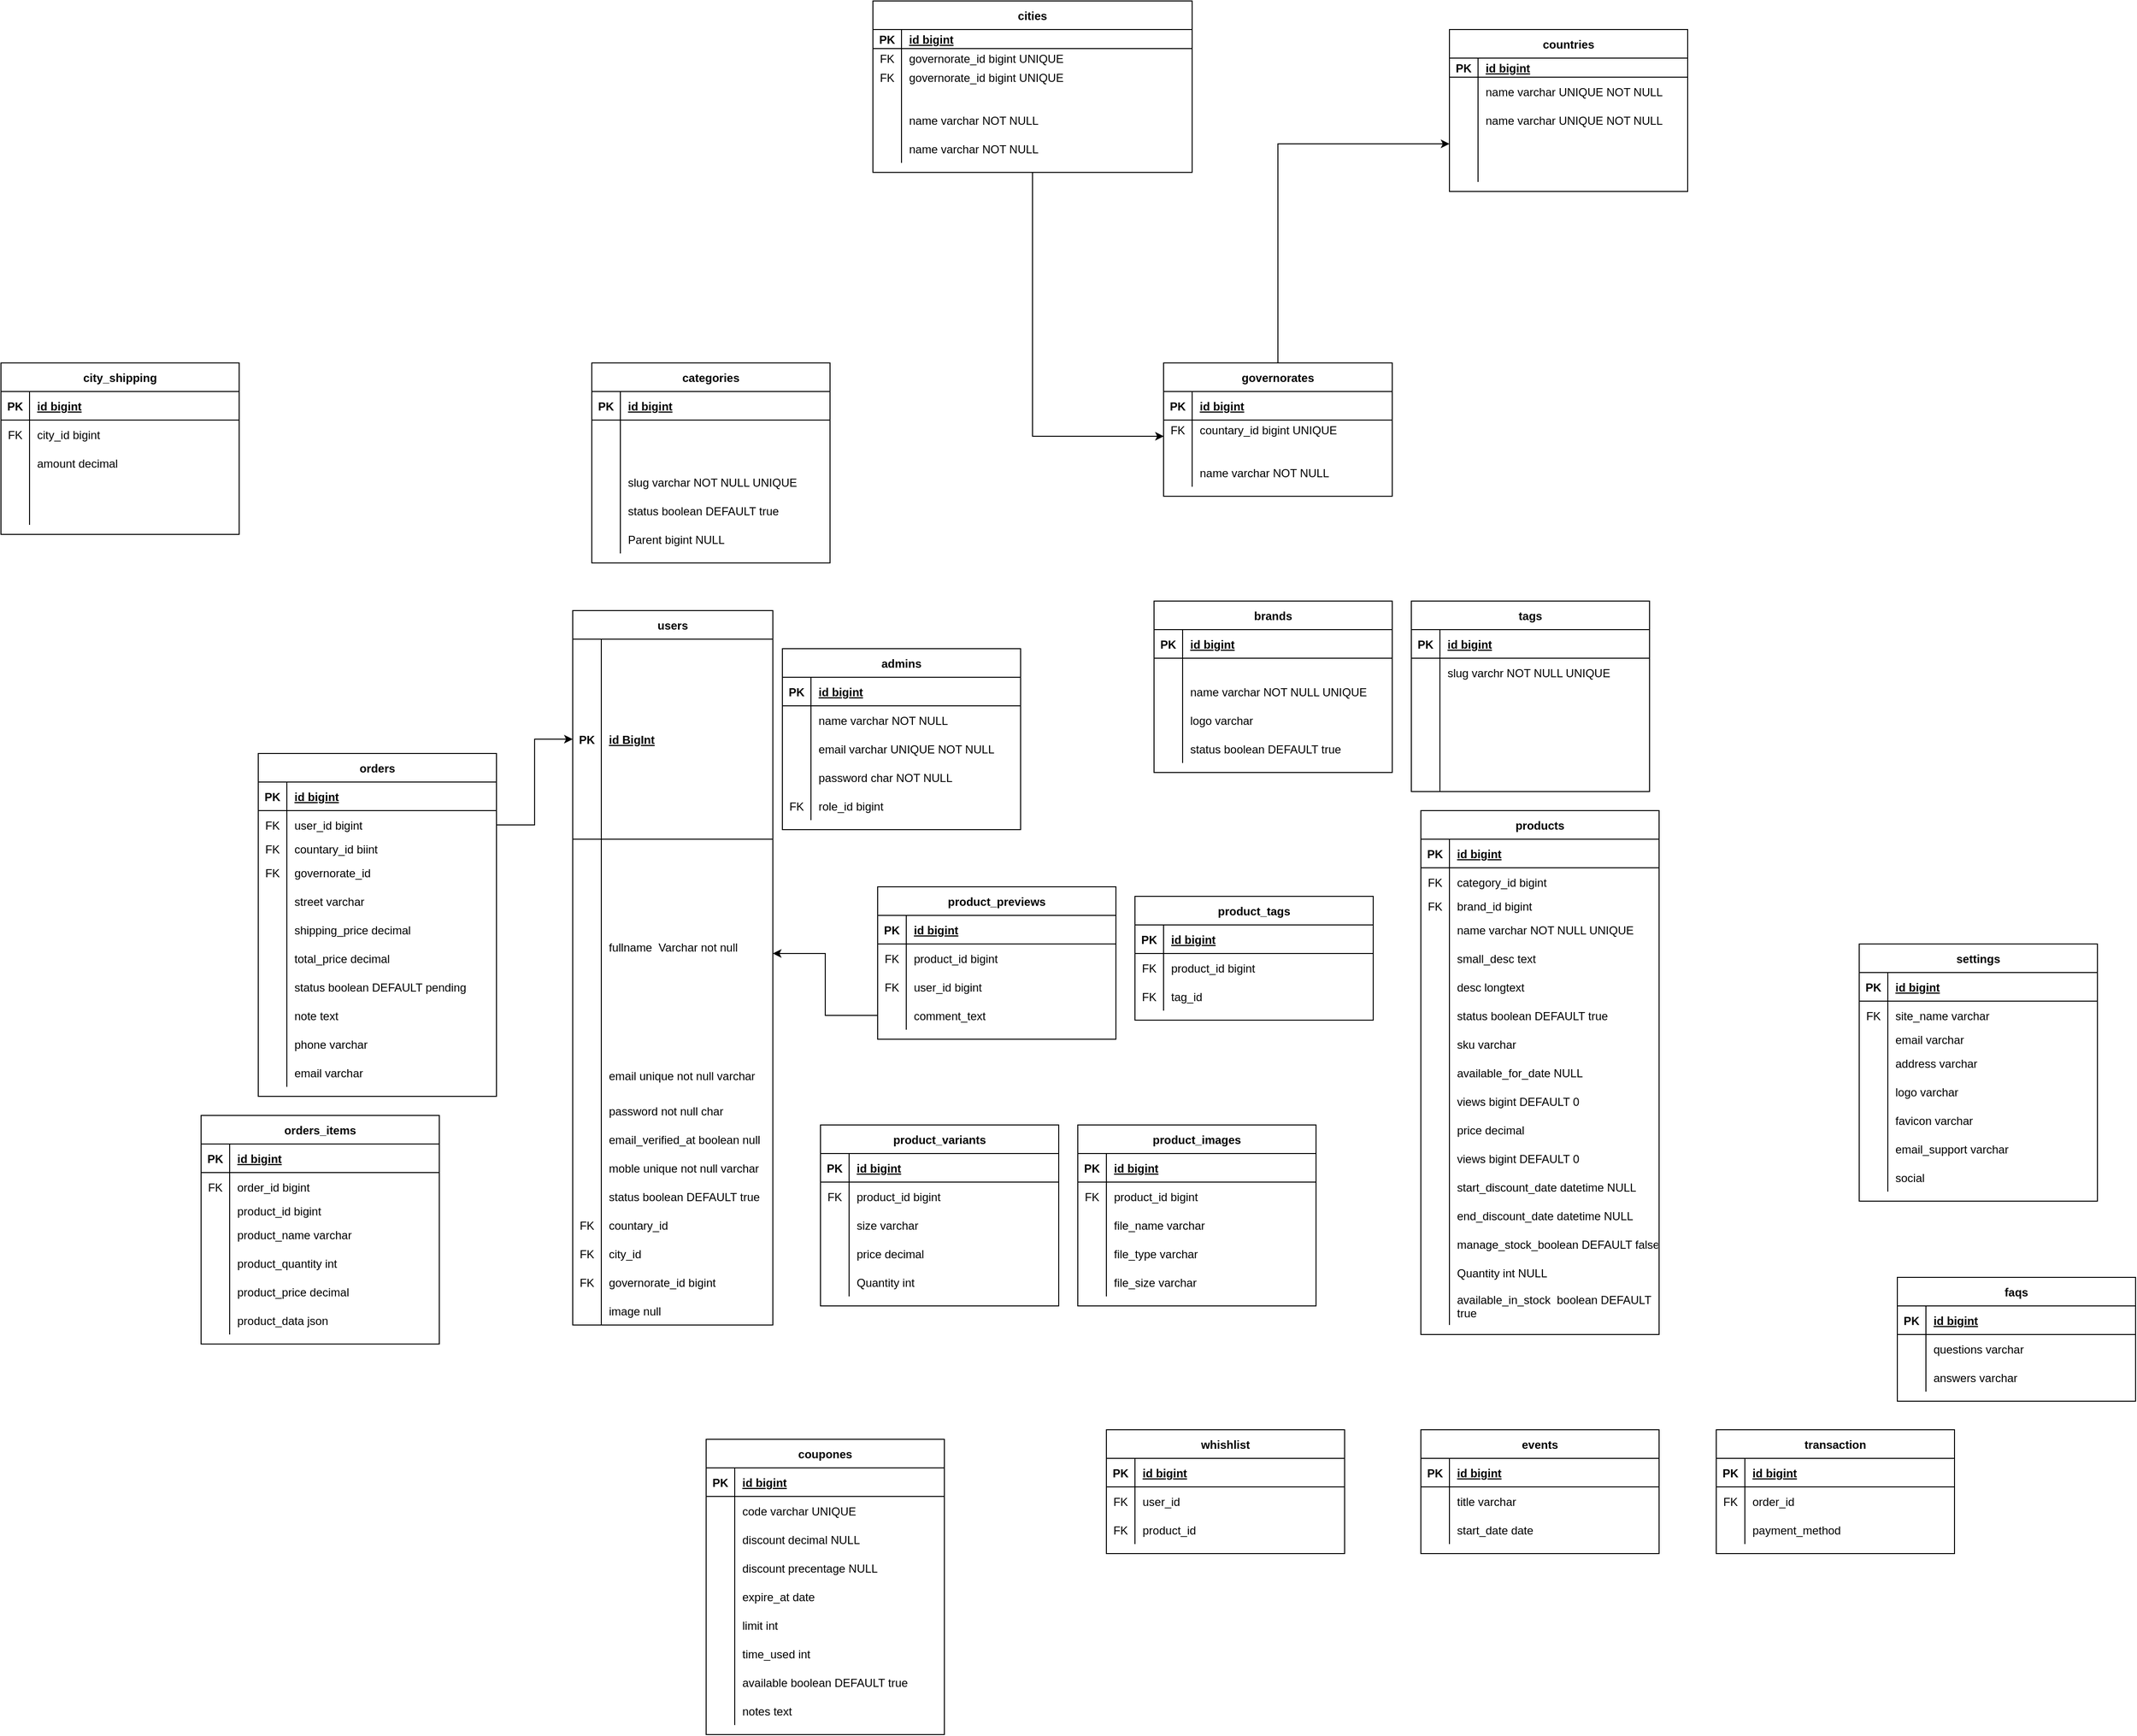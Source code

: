 <mxfile version="26.0.7">
  <diagram id="R2lEEEUBdFMjLlhIrx00" name="Page-1">
    <mxGraphModel dx="3148" dy="2091" grid="1" gridSize="10" guides="1" tooltips="1" connect="1" arrows="1" fold="1" page="1" pageScale="1" pageWidth="850" pageHeight="1100" math="0" shadow="0" extFonts="Permanent Marker^https://fonts.googleapis.com/css?family=Permanent+Marker">
      <root>
        <mxCell id="0" />
        <mxCell id="1" parent="0" />
        <mxCell id="C-vyLk0tnHw3VtMMgP7b-23" value="users" style="shape=table;startSize=30;container=1;collapsible=1;childLayout=tableLayout;fixedRows=1;rowLines=0;fontStyle=1;align=center;resizeLast=1;" parent="1" vertex="1">
          <mxGeometry x="110" y="290" width="210" height="750" as="geometry" />
        </mxCell>
        <mxCell id="C-vyLk0tnHw3VtMMgP7b-24" value="" style="shape=partialRectangle;collapsible=0;dropTarget=0;pointerEvents=0;fillColor=none;points=[[0,0.5],[1,0.5]];portConstraint=eastwest;top=0;left=0;right=0;bottom=1;" parent="C-vyLk0tnHw3VtMMgP7b-23" vertex="1">
          <mxGeometry y="30" width="210" height="210" as="geometry" />
        </mxCell>
        <mxCell id="C-vyLk0tnHw3VtMMgP7b-25" value="PK" style="shape=partialRectangle;overflow=hidden;connectable=0;fillColor=none;top=0;left=0;bottom=0;right=0;fontStyle=1;" parent="C-vyLk0tnHw3VtMMgP7b-24" vertex="1">
          <mxGeometry width="30" height="210" as="geometry">
            <mxRectangle width="30" height="210" as="alternateBounds" />
          </mxGeometry>
        </mxCell>
        <mxCell id="C-vyLk0tnHw3VtMMgP7b-26" value="id BigInt" style="shape=partialRectangle;overflow=hidden;connectable=0;fillColor=none;top=0;left=0;bottom=0;right=0;align=left;spacingLeft=6;fontStyle=5;" parent="C-vyLk0tnHw3VtMMgP7b-24" vertex="1">
          <mxGeometry x="30" width="180" height="210" as="geometry">
            <mxRectangle width="180" height="210" as="alternateBounds" />
          </mxGeometry>
        </mxCell>
        <mxCell id="C-vyLk0tnHw3VtMMgP7b-27" value="" style="shape=partialRectangle;collapsible=0;dropTarget=0;pointerEvents=0;fillColor=none;points=[[0,0.5],[1,0.5]];portConstraint=eastwest;top=0;left=0;right=0;bottom=0;" parent="C-vyLk0tnHw3VtMMgP7b-23" vertex="1">
          <mxGeometry y="240" width="210" height="240" as="geometry" />
        </mxCell>
        <mxCell id="C-vyLk0tnHw3VtMMgP7b-28" value="" style="shape=partialRectangle;overflow=hidden;connectable=0;fillColor=none;top=0;left=0;bottom=0;right=0;" parent="C-vyLk0tnHw3VtMMgP7b-27" vertex="1">
          <mxGeometry width="30" height="240" as="geometry">
            <mxRectangle width="30" height="240" as="alternateBounds" />
          </mxGeometry>
        </mxCell>
        <mxCell id="C-vyLk0tnHw3VtMMgP7b-29" value="fullname  Varchar not null&#xa;" style="shape=partialRectangle;overflow=hidden;connectable=0;fillColor=none;top=0;left=0;bottom=0;right=0;align=left;spacingLeft=6;" parent="C-vyLk0tnHw3VtMMgP7b-27" vertex="1">
          <mxGeometry x="30" width="180" height="240" as="geometry">
            <mxRectangle width="180" height="240" as="alternateBounds" />
          </mxGeometry>
        </mxCell>
        <mxCell id="7D2pl0HHhJjbgZchG5k1-1" value="" style="shape=partialRectangle;collapsible=0;dropTarget=0;pointerEvents=0;fillColor=none;points=[[0,0.5],[1,0.5]];portConstraint=eastwest;top=0;left=0;right=0;bottom=0;" parent="C-vyLk0tnHw3VtMMgP7b-23" vertex="1">
          <mxGeometry y="480" width="210" height="30" as="geometry" />
        </mxCell>
        <mxCell id="7D2pl0HHhJjbgZchG5k1-2" value="" style="shape=partialRectangle;overflow=hidden;connectable=0;fillColor=none;top=0;left=0;bottom=0;right=0;" parent="7D2pl0HHhJjbgZchG5k1-1" vertex="1">
          <mxGeometry width="30" height="30" as="geometry">
            <mxRectangle width="30" height="30" as="alternateBounds" />
          </mxGeometry>
        </mxCell>
        <mxCell id="7D2pl0HHhJjbgZchG5k1-3" value="email unique not null varchar&#xa;" style="shape=partialRectangle;overflow=hidden;connectable=0;fillColor=none;top=0;left=0;bottom=0;right=0;align=left;spacingLeft=6;" parent="7D2pl0HHhJjbgZchG5k1-1" vertex="1">
          <mxGeometry x="30" width="180" height="30" as="geometry">
            <mxRectangle width="180" height="30" as="alternateBounds" />
          </mxGeometry>
        </mxCell>
        <mxCell id="7D2pl0HHhJjbgZchG5k1-4" value="" style="shape=partialRectangle;collapsible=0;dropTarget=0;pointerEvents=0;fillColor=none;points=[[0,0.5],[1,0.5]];portConstraint=eastwest;top=0;left=0;right=0;bottom=0;" parent="C-vyLk0tnHw3VtMMgP7b-23" vertex="1">
          <mxGeometry y="510" width="210" height="30" as="geometry" />
        </mxCell>
        <mxCell id="7D2pl0HHhJjbgZchG5k1-5" value="" style="shape=partialRectangle;overflow=hidden;connectable=0;fillColor=none;top=0;left=0;bottom=0;right=0;" parent="7D2pl0HHhJjbgZchG5k1-4" vertex="1">
          <mxGeometry width="30" height="30" as="geometry">
            <mxRectangle width="30" height="30" as="alternateBounds" />
          </mxGeometry>
        </mxCell>
        <mxCell id="7D2pl0HHhJjbgZchG5k1-6" value="password not null char" style="shape=partialRectangle;overflow=hidden;connectable=0;fillColor=none;top=0;left=0;bottom=0;right=0;align=left;spacingLeft=6;" parent="7D2pl0HHhJjbgZchG5k1-4" vertex="1">
          <mxGeometry x="30" width="180" height="30" as="geometry">
            <mxRectangle width="180" height="30" as="alternateBounds" />
          </mxGeometry>
        </mxCell>
        <mxCell id="7D2pl0HHhJjbgZchG5k1-7" value="" style="shape=partialRectangle;collapsible=0;dropTarget=0;pointerEvents=0;fillColor=none;points=[[0,0.5],[1,0.5]];portConstraint=eastwest;top=0;left=0;right=0;bottom=0;" parent="C-vyLk0tnHw3VtMMgP7b-23" vertex="1">
          <mxGeometry y="540" width="210" height="30" as="geometry" />
        </mxCell>
        <mxCell id="7D2pl0HHhJjbgZchG5k1-8" value="" style="shape=partialRectangle;overflow=hidden;connectable=0;fillColor=none;top=0;left=0;bottom=0;right=0;" parent="7D2pl0HHhJjbgZchG5k1-7" vertex="1">
          <mxGeometry width="30" height="30" as="geometry">
            <mxRectangle width="30" height="30" as="alternateBounds" />
          </mxGeometry>
        </mxCell>
        <mxCell id="7D2pl0HHhJjbgZchG5k1-9" value="email_verified_at boolean null" style="shape=partialRectangle;overflow=hidden;connectable=0;fillColor=none;top=0;left=0;bottom=0;right=0;align=left;spacingLeft=6;" parent="7D2pl0HHhJjbgZchG5k1-7" vertex="1">
          <mxGeometry x="30" width="180" height="30" as="geometry">
            <mxRectangle width="180" height="30" as="alternateBounds" />
          </mxGeometry>
        </mxCell>
        <mxCell id="7D2pl0HHhJjbgZchG5k1-26" value="" style="shape=partialRectangle;collapsible=0;dropTarget=0;pointerEvents=0;fillColor=none;points=[[0,0.5],[1,0.5]];portConstraint=eastwest;top=0;left=0;right=0;bottom=0;" parent="C-vyLk0tnHw3VtMMgP7b-23" vertex="1">
          <mxGeometry y="570" width="210" height="30" as="geometry" />
        </mxCell>
        <mxCell id="7D2pl0HHhJjbgZchG5k1-27" value="" style="shape=partialRectangle;overflow=hidden;connectable=0;fillColor=none;top=0;left=0;bottom=0;right=0;" parent="7D2pl0HHhJjbgZchG5k1-26" vertex="1">
          <mxGeometry width="30" height="30" as="geometry">
            <mxRectangle width="30" height="30" as="alternateBounds" />
          </mxGeometry>
        </mxCell>
        <mxCell id="7D2pl0HHhJjbgZchG5k1-28" value="moble unique not null varchar" style="shape=partialRectangle;overflow=hidden;connectable=0;fillColor=none;top=0;left=0;bottom=0;right=0;align=left;spacingLeft=6;" parent="7D2pl0HHhJjbgZchG5k1-26" vertex="1">
          <mxGeometry x="30" width="180" height="30" as="geometry">
            <mxRectangle width="180" height="30" as="alternateBounds" />
          </mxGeometry>
        </mxCell>
        <mxCell id="7D2pl0HHhJjbgZchG5k1-29" value="" style="shape=partialRectangle;collapsible=0;dropTarget=0;pointerEvents=0;fillColor=none;points=[[0,0.5],[1,0.5]];portConstraint=eastwest;top=0;left=0;right=0;bottom=0;" parent="C-vyLk0tnHw3VtMMgP7b-23" vertex="1">
          <mxGeometry y="600" width="210" height="30" as="geometry" />
        </mxCell>
        <mxCell id="7D2pl0HHhJjbgZchG5k1-30" value="" style="shape=partialRectangle;overflow=hidden;connectable=0;fillColor=none;top=0;left=0;bottom=0;right=0;" parent="7D2pl0HHhJjbgZchG5k1-29" vertex="1">
          <mxGeometry width="30" height="30" as="geometry">
            <mxRectangle width="30" height="30" as="alternateBounds" />
          </mxGeometry>
        </mxCell>
        <mxCell id="7D2pl0HHhJjbgZchG5k1-31" value="status boolean DEFAULT true" style="shape=partialRectangle;overflow=hidden;connectable=0;fillColor=none;top=0;left=0;bottom=0;right=0;align=left;spacingLeft=6;" parent="7D2pl0HHhJjbgZchG5k1-29" vertex="1">
          <mxGeometry x="30" width="180" height="30" as="geometry">
            <mxRectangle width="180" height="30" as="alternateBounds" />
          </mxGeometry>
        </mxCell>
        <mxCell id="7D2pl0HHhJjbgZchG5k1-32" value="" style="shape=partialRectangle;collapsible=0;dropTarget=0;pointerEvents=0;fillColor=none;points=[[0,0.5],[1,0.5]];portConstraint=eastwest;top=0;left=0;right=0;bottom=0;" parent="C-vyLk0tnHw3VtMMgP7b-23" vertex="1">
          <mxGeometry y="630" width="210" height="30" as="geometry" />
        </mxCell>
        <mxCell id="7D2pl0HHhJjbgZchG5k1-33" value="FK" style="shape=partialRectangle;overflow=hidden;connectable=0;fillColor=none;top=0;left=0;bottom=0;right=0;" parent="7D2pl0HHhJjbgZchG5k1-32" vertex="1">
          <mxGeometry width="30" height="30" as="geometry">
            <mxRectangle width="30" height="30" as="alternateBounds" />
          </mxGeometry>
        </mxCell>
        <mxCell id="7D2pl0HHhJjbgZchG5k1-34" value="countary_id" style="shape=partialRectangle;overflow=hidden;connectable=0;fillColor=none;top=0;left=0;bottom=0;right=0;align=left;spacingLeft=6;" parent="7D2pl0HHhJjbgZchG5k1-32" vertex="1">
          <mxGeometry x="30" width="180" height="30" as="geometry">
            <mxRectangle width="180" height="30" as="alternateBounds" />
          </mxGeometry>
        </mxCell>
        <mxCell id="7D2pl0HHhJjbgZchG5k1-35" value="" style="shape=partialRectangle;collapsible=0;dropTarget=0;pointerEvents=0;fillColor=none;points=[[0,0.5],[1,0.5]];portConstraint=eastwest;top=0;left=0;right=0;bottom=0;" parent="C-vyLk0tnHw3VtMMgP7b-23" vertex="1">
          <mxGeometry y="660" width="210" height="30" as="geometry" />
        </mxCell>
        <mxCell id="7D2pl0HHhJjbgZchG5k1-36" value="FK" style="shape=partialRectangle;overflow=hidden;connectable=0;fillColor=none;top=0;left=0;bottom=0;right=0;" parent="7D2pl0HHhJjbgZchG5k1-35" vertex="1">
          <mxGeometry width="30" height="30" as="geometry">
            <mxRectangle width="30" height="30" as="alternateBounds" />
          </mxGeometry>
        </mxCell>
        <mxCell id="7D2pl0HHhJjbgZchG5k1-37" value="city_id" style="shape=partialRectangle;overflow=hidden;connectable=0;fillColor=none;top=0;left=0;bottom=0;right=0;align=left;spacingLeft=6;" parent="7D2pl0HHhJjbgZchG5k1-35" vertex="1">
          <mxGeometry x="30" width="180" height="30" as="geometry">
            <mxRectangle width="180" height="30" as="alternateBounds" />
          </mxGeometry>
        </mxCell>
        <mxCell id="7D2pl0HHhJjbgZchG5k1-38" value="" style="shape=partialRectangle;collapsible=0;dropTarget=0;pointerEvents=0;fillColor=none;points=[[0,0.5],[1,0.5]];portConstraint=eastwest;top=0;left=0;right=0;bottom=0;" parent="C-vyLk0tnHw3VtMMgP7b-23" vertex="1">
          <mxGeometry y="690" width="210" height="30" as="geometry" />
        </mxCell>
        <mxCell id="7D2pl0HHhJjbgZchG5k1-39" value="FK" style="shape=partialRectangle;overflow=hidden;connectable=0;fillColor=none;top=0;left=0;bottom=0;right=0;" parent="7D2pl0HHhJjbgZchG5k1-38" vertex="1">
          <mxGeometry width="30" height="30" as="geometry">
            <mxRectangle width="30" height="30" as="alternateBounds" />
          </mxGeometry>
        </mxCell>
        <mxCell id="7D2pl0HHhJjbgZchG5k1-40" value="governorate_id bigint" style="shape=partialRectangle;overflow=hidden;connectable=0;fillColor=none;top=0;left=0;bottom=0;right=0;align=left;spacingLeft=6;" parent="7D2pl0HHhJjbgZchG5k1-38" vertex="1">
          <mxGeometry x="30" width="180" height="30" as="geometry">
            <mxRectangle width="180" height="30" as="alternateBounds" />
          </mxGeometry>
        </mxCell>
        <mxCell id="7D2pl0HHhJjbgZchG5k1-41" value="" style="shape=partialRectangle;collapsible=0;dropTarget=0;pointerEvents=0;fillColor=none;points=[[0,0.5],[1,0.5]];portConstraint=eastwest;top=0;left=0;right=0;bottom=0;" parent="C-vyLk0tnHw3VtMMgP7b-23" vertex="1">
          <mxGeometry y="720" width="210" height="30" as="geometry" />
        </mxCell>
        <mxCell id="7D2pl0HHhJjbgZchG5k1-42" value="" style="shape=partialRectangle;overflow=hidden;connectable=0;fillColor=none;top=0;left=0;bottom=0;right=0;" parent="7D2pl0HHhJjbgZchG5k1-41" vertex="1">
          <mxGeometry width="30" height="30" as="geometry">
            <mxRectangle width="30" height="30" as="alternateBounds" />
          </mxGeometry>
        </mxCell>
        <mxCell id="7D2pl0HHhJjbgZchG5k1-43" value="image null" style="shape=partialRectangle;overflow=hidden;connectable=0;fillColor=none;top=0;left=0;bottom=0;right=0;align=left;spacingLeft=6;" parent="7D2pl0HHhJjbgZchG5k1-41" vertex="1">
          <mxGeometry x="30" width="180" height="30" as="geometry">
            <mxRectangle width="180" height="30" as="alternateBounds" />
          </mxGeometry>
        </mxCell>
        <mxCell id="7D2pl0HHhJjbgZchG5k1-111" value="admins" style="shape=table;startSize=30;container=1;collapsible=1;childLayout=tableLayout;fixedRows=1;rowLines=0;fontStyle=1;align=center;resizeLast=1;" parent="1" vertex="1">
          <mxGeometry x="330" y="330" width="250" height="190" as="geometry" />
        </mxCell>
        <mxCell id="7D2pl0HHhJjbgZchG5k1-112" value="" style="shape=partialRectangle;collapsible=0;dropTarget=0;pointerEvents=0;fillColor=none;points=[[0,0.5],[1,0.5]];portConstraint=eastwest;top=0;left=0;right=0;bottom=1;" parent="7D2pl0HHhJjbgZchG5k1-111" vertex="1">
          <mxGeometry y="30" width="250" height="30" as="geometry" />
        </mxCell>
        <mxCell id="7D2pl0HHhJjbgZchG5k1-113" value="PK" style="shape=partialRectangle;overflow=hidden;connectable=0;fillColor=none;top=0;left=0;bottom=0;right=0;fontStyle=1;" parent="7D2pl0HHhJjbgZchG5k1-112" vertex="1">
          <mxGeometry width="30" height="30" as="geometry">
            <mxRectangle width="30" height="30" as="alternateBounds" />
          </mxGeometry>
        </mxCell>
        <mxCell id="7D2pl0HHhJjbgZchG5k1-114" value="id bigint" style="shape=partialRectangle;overflow=hidden;connectable=0;fillColor=none;top=0;left=0;bottom=0;right=0;align=left;spacingLeft=6;fontStyle=5;" parent="7D2pl0HHhJjbgZchG5k1-112" vertex="1">
          <mxGeometry x="30" width="220" height="30" as="geometry">
            <mxRectangle width="220" height="30" as="alternateBounds" />
          </mxGeometry>
        </mxCell>
        <mxCell id="7D2pl0HHhJjbgZchG5k1-115" value="" style="shape=partialRectangle;collapsible=0;dropTarget=0;pointerEvents=0;fillColor=none;points=[[0,0.5],[1,0.5]];portConstraint=eastwest;top=0;left=0;right=0;bottom=0;" parent="7D2pl0HHhJjbgZchG5k1-111" vertex="1">
          <mxGeometry y="60" width="250" height="30" as="geometry" />
        </mxCell>
        <mxCell id="7D2pl0HHhJjbgZchG5k1-116" value="" style="shape=partialRectangle;overflow=hidden;connectable=0;fillColor=none;top=0;left=0;bottom=0;right=0;" parent="7D2pl0HHhJjbgZchG5k1-115" vertex="1">
          <mxGeometry width="30" height="30" as="geometry">
            <mxRectangle width="30" height="30" as="alternateBounds" />
          </mxGeometry>
        </mxCell>
        <mxCell id="7D2pl0HHhJjbgZchG5k1-117" value="name varchar NOT NULL" style="shape=partialRectangle;overflow=hidden;connectable=0;fillColor=none;top=0;left=0;bottom=0;right=0;align=left;spacingLeft=6;" parent="7D2pl0HHhJjbgZchG5k1-115" vertex="1">
          <mxGeometry x="30" width="220" height="30" as="geometry">
            <mxRectangle width="220" height="30" as="alternateBounds" />
          </mxGeometry>
        </mxCell>
        <mxCell id="7D2pl0HHhJjbgZchG5k1-118" value="" style="shape=partialRectangle;collapsible=0;dropTarget=0;pointerEvents=0;fillColor=none;points=[[0,0.5],[1,0.5]];portConstraint=eastwest;top=0;left=0;right=0;bottom=0;" parent="7D2pl0HHhJjbgZchG5k1-111" vertex="1">
          <mxGeometry y="90" width="250" height="30" as="geometry" />
        </mxCell>
        <mxCell id="7D2pl0HHhJjbgZchG5k1-119" value="" style="shape=partialRectangle;overflow=hidden;connectable=0;fillColor=none;top=0;left=0;bottom=0;right=0;" parent="7D2pl0HHhJjbgZchG5k1-118" vertex="1">
          <mxGeometry width="30" height="30" as="geometry">
            <mxRectangle width="30" height="30" as="alternateBounds" />
          </mxGeometry>
        </mxCell>
        <mxCell id="7D2pl0HHhJjbgZchG5k1-120" value="email varchar UNIQUE NOT NULL" style="shape=partialRectangle;overflow=hidden;connectable=0;fillColor=none;top=0;left=0;bottom=0;right=0;align=left;spacingLeft=6;" parent="7D2pl0HHhJjbgZchG5k1-118" vertex="1">
          <mxGeometry x="30" width="220" height="30" as="geometry">
            <mxRectangle width="220" height="30" as="alternateBounds" />
          </mxGeometry>
        </mxCell>
        <mxCell id="7D2pl0HHhJjbgZchG5k1-121" value="" style="shape=partialRectangle;collapsible=0;dropTarget=0;pointerEvents=0;fillColor=none;points=[[0,0.5],[1,0.5]];portConstraint=eastwest;top=0;left=0;right=0;bottom=0;" parent="7D2pl0HHhJjbgZchG5k1-111" vertex="1">
          <mxGeometry y="120" width="250" height="30" as="geometry" />
        </mxCell>
        <mxCell id="7D2pl0HHhJjbgZchG5k1-122" value="" style="shape=partialRectangle;overflow=hidden;connectable=0;fillColor=none;top=0;left=0;bottom=0;right=0;" parent="7D2pl0HHhJjbgZchG5k1-121" vertex="1">
          <mxGeometry width="30" height="30" as="geometry">
            <mxRectangle width="30" height="30" as="alternateBounds" />
          </mxGeometry>
        </mxCell>
        <mxCell id="7D2pl0HHhJjbgZchG5k1-123" value="password char NOT NULL" style="shape=partialRectangle;overflow=hidden;connectable=0;fillColor=none;top=0;left=0;bottom=0;right=0;align=left;spacingLeft=6;" parent="7D2pl0HHhJjbgZchG5k1-121" vertex="1">
          <mxGeometry x="30" width="220" height="30" as="geometry">
            <mxRectangle width="220" height="30" as="alternateBounds" />
          </mxGeometry>
        </mxCell>
        <mxCell id="7D2pl0HHhJjbgZchG5k1-150" value="" style="shape=partialRectangle;collapsible=0;dropTarget=0;pointerEvents=0;fillColor=none;points=[[0,0.5],[1,0.5]];portConstraint=eastwest;top=0;left=0;right=0;bottom=0;" parent="7D2pl0HHhJjbgZchG5k1-111" vertex="1">
          <mxGeometry y="150" width="250" height="30" as="geometry" />
        </mxCell>
        <mxCell id="7D2pl0HHhJjbgZchG5k1-151" value="FK" style="shape=partialRectangle;overflow=hidden;connectable=0;fillColor=none;top=0;left=0;bottom=0;right=0;" parent="7D2pl0HHhJjbgZchG5k1-150" vertex="1">
          <mxGeometry width="30" height="30" as="geometry">
            <mxRectangle width="30" height="30" as="alternateBounds" />
          </mxGeometry>
        </mxCell>
        <mxCell id="7D2pl0HHhJjbgZchG5k1-152" value="role_id bigint" style="shape=partialRectangle;overflow=hidden;connectable=0;fillColor=none;top=0;left=0;bottom=0;right=0;align=left;spacingLeft=6;" parent="7D2pl0HHhJjbgZchG5k1-150" vertex="1">
          <mxGeometry x="30" width="220" height="30" as="geometry">
            <mxRectangle width="220" height="30" as="alternateBounds" />
          </mxGeometry>
        </mxCell>
        <mxCell id="7D2pl0HHhJjbgZchG5k1-153" value="countries" style="shape=table;startSize=30;container=1;collapsible=1;childLayout=tableLayout;fixedRows=1;rowLines=0;fontStyle=1;align=center;resizeLast=1;" parent="1" vertex="1">
          <mxGeometry x="1030" y="-320" width="250" height="170" as="geometry" />
        </mxCell>
        <mxCell id="7D2pl0HHhJjbgZchG5k1-154" value="" style="shape=partialRectangle;collapsible=0;dropTarget=0;pointerEvents=0;fillColor=none;points=[[0,0.5],[1,0.5]];portConstraint=eastwest;top=0;left=0;right=0;bottom=1;" parent="7D2pl0HHhJjbgZchG5k1-153" vertex="1">
          <mxGeometry y="30" width="250" height="20" as="geometry" />
        </mxCell>
        <mxCell id="7D2pl0HHhJjbgZchG5k1-155" value="PK" style="shape=partialRectangle;overflow=hidden;connectable=0;fillColor=none;top=0;left=0;bottom=0;right=0;fontStyle=1;" parent="7D2pl0HHhJjbgZchG5k1-154" vertex="1">
          <mxGeometry width="30" height="20" as="geometry">
            <mxRectangle width="30" height="20" as="alternateBounds" />
          </mxGeometry>
        </mxCell>
        <mxCell id="7D2pl0HHhJjbgZchG5k1-156" value="id bigint" style="shape=partialRectangle;overflow=hidden;connectable=0;fillColor=none;top=0;left=0;bottom=0;right=0;align=left;spacingLeft=6;fontStyle=5;" parent="7D2pl0HHhJjbgZchG5k1-154" vertex="1">
          <mxGeometry x="30" width="220" height="20" as="geometry">
            <mxRectangle width="220" height="20" as="alternateBounds" />
          </mxGeometry>
        </mxCell>
        <mxCell id="7D2pl0HHhJjbgZchG5k1-157" value="" style="shape=partialRectangle;collapsible=0;dropTarget=0;pointerEvents=0;fillColor=none;points=[[0,0.5],[1,0.5]];portConstraint=eastwest;top=0;left=0;right=0;bottom=0;" parent="7D2pl0HHhJjbgZchG5k1-153" vertex="1">
          <mxGeometry y="50" width="250" height="30" as="geometry" />
        </mxCell>
        <mxCell id="7D2pl0HHhJjbgZchG5k1-158" value="" style="shape=partialRectangle;overflow=hidden;connectable=0;fillColor=none;top=0;left=0;bottom=0;right=0;" parent="7D2pl0HHhJjbgZchG5k1-157" vertex="1">
          <mxGeometry width="30" height="30" as="geometry">
            <mxRectangle width="30" height="30" as="alternateBounds" />
          </mxGeometry>
        </mxCell>
        <mxCell id="7D2pl0HHhJjbgZchG5k1-159" value="name varchar UNIQUE NOT NULL" style="shape=partialRectangle;overflow=hidden;connectable=0;fillColor=none;top=0;left=0;bottom=0;right=0;align=left;spacingLeft=6;" parent="7D2pl0HHhJjbgZchG5k1-157" vertex="1">
          <mxGeometry x="30" width="220" height="30" as="geometry">
            <mxRectangle width="220" height="30" as="alternateBounds" />
          </mxGeometry>
        </mxCell>
        <mxCell id="EwTVGecUMhr77TUipv6i-38" value="" style="shape=partialRectangle;collapsible=0;dropTarget=0;pointerEvents=0;fillColor=none;points=[[0,0.5],[1,0.5]];portConstraint=eastwest;top=0;left=0;right=0;bottom=0;" vertex="1" parent="7D2pl0HHhJjbgZchG5k1-153">
          <mxGeometry y="80" width="250" height="30" as="geometry" />
        </mxCell>
        <mxCell id="EwTVGecUMhr77TUipv6i-39" value="" style="shape=partialRectangle;overflow=hidden;connectable=0;fillColor=none;top=0;left=0;bottom=0;right=0;" vertex="1" parent="EwTVGecUMhr77TUipv6i-38">
          <mxGeometry width="30" height="30" as="geometry">
            <mxRectangle width="30" height="30" as="alternateBounds" />
          </mxGeometry>
        </mxCell>
        <mxCell id="EwTVGecUMhr77TUipv6i-40" value="name varchar UNIQUE NOT NULL" style="shape=partialRectangle;overflow=hidden;connectable=0;fillColor=none;top=0;left=0;bottom=0;right=0;align=left;spacingLeft=6;" vertex="1" parent="EwTVGecUMhr77TUipv6i-38">
          <mxGeometry x="30" width="220" height="30" as="geometry">
            <mxRectangle width="220" height="30" as="alternateBounds" />
          </mxGeometry>
        </mxCell>
        <mxCell id="7D2pl0HHhJjbgZchG5k1-160" value="" style="shape=partialRectangle;collapsible=0;dropTarget=0;pointerEvents=0;fillColor=none;points=[[0,0.5],[1,0.5]];portConstraint=eastwest;top=0;left=0;right=0;bottom=0;" parent="7D2pl0HHhJjbgZchG5k1-153" vertex="1">
          <mxGeometry y="110" width="250" height="20" as="geometry" />
        </mxCell>
        <mxCell id="7D2pl0HHhJjbgZchG5k1-161" value="" style="shape=partialRectangle;overflow=hidden;connectable=0;fillColor=none;top=0;left=0;bottom=0;right=0;" parent="7D2pl0HHhJjbgZchG5k1-160" vertex="1">
          <mxGeometry width="30" height="20" as="geometry">
            <mxRectangle width="30" height="20" as="alternateBounds" />
          </mxGeometry>
        </mxCell>
        <mxCell id="7D2pl0HHhJjbgZchG5k1-162" value="" style="shape=partialRectangle;overflow=hidden;connectable=0;fillColor=none;top=0;left=0;bottom=0;right=0;align=left;spacingLeft=6;" parent="7D2pl0HHhJjbgZchG5k1-160" vertex="1">
          <mxGeometry x="30" width="220" height="20" as="geometry">
            <mxRectangle width="220" height="20" as="alternateBounds" />
          </mxGeometry>
        </mxCell>
        <mxCell id="7D2pl0HHhJjbgZchG5k1-163" value="" style="shape=partialRectangle;collapsible=0;dropTarget=0;pointerEvents=0;fillColor=none;points=[[0,0.5],[1,0.5]];portConstraint=eastwest;top=0;left=0;right=0;bottom=0;" parent="7D2pl0HHhJjbgZchG5k1-153" vertex="1">
          <mxGeometry y="130" width="250" height="30" as="geometry" />
        </mxCell>
        <mxCell id="7D2pl0HHhJjbgZchG5k1-164" value="" style="shape=partialRectangle;overflow=hidden;connectable=0;fillColor=none;top=0;left=0;bottom=0;right=0;" parent="7D2pl0HHhJjbgZchG5k1-163" vertex="1">
          <mxGeometry width="30" height="30" as="geometry">
            <mxRectangle width="30" height="30" as="alternateBounds" />
          </mxGeometry>
        </mxCell>
        <mxCell id="7D2pl0HHhJjbgZchG5k1-165" value="" style="shape=partialRectangle;overflow=hidden;connectable=0;fillColor=none;top=0;left=0;bottom=0;right=0;align=left;spacingLeft=6;" parent="7D2pl0HHhJjbgZchG5k1-163" vertex="1">
          <mxGeometry x="30" width="220" height="30" as="geometry">
            <mxRectangle width="220" height="30" as="alternateBounds" />
          </mxGeometry>
        </mxCell>
        <mxCell id="7D2pl0HHhJjbgZchG5k1-183" value="" style="shape=partialRectangle;overflow=hidden;connectable=0;fillColor=none;top=0;left=0;bottom=0;right=0;align=left;spacingLeft=6;" parent="1" vertex="1">
          <mxGeometry x="930" y="250" width="220" height="30" as="geometry">
            <mxRectangle width="220" height="30" as="alternateBounds" />
          </mxGeometry>
        </mxCell>
        <mxCell id="7D2pl0HHhJjbgZchG5k1-185" value="cities" style="shape=table;startSize=30;container=1;collapsible=1;childLayout=tableLayout;fixedRows=1;rowLines=0;fontStyle=1;align=center;resizeLast=1;" parent="1" vertex="1">
          <mxGeometry x="425" y="-350" width="335" height="180" as="geometry" />
        </mxCell>
        <mxCell id="7D2pl0HHhJjbgZchG5k1-186" value="" style="shape=partialRectangle;collapsible=0;dropTarget=0;pointerEvents=0;fillColor=none;points=[[0,0.5],[1,0.5]];portConstraint=eastwest;top=0;left=0;right=0;bottom=1;" parent="7D2pl0HHhJjbgZchG5k1-185" vertex="1">
          <mxGeometry y="30" width="335" height="20" as="geometry" />
        </mxCell>
        <mxCell id="7D2pl0HHhJjbgZchG5k1-187" value="PK" style="shape=partialRectangle;overflow=hidden;connectable=0;fillColor=none;top=0;left=0;bottom=0;right=0;fontStyle=1;" parent="7D2pl0HHhJjbgZchG5k1-186" vertex="1">
          <mxGeometry width="30" height="20" as="geometry">
            <mxRectangle width="30" height="20" as="alternateBounds" />
          </mxGeometry>
        </mxCell>
        <mxCell id="7D2pl0HHhJjbgZchG5k1-188" value="id bigint" style="shape=partialRectangle;overflow=hidden;connectable=0;fillColor=none;top=0;left=0;bottom=0;right=0;align=left;spacingLeft=6;fontStyle=5;" parent="7D2pl0HHhJjbgZchG5k1-186" vertex="1">
          <mxGeometry x="30" width="305" height="20" as="geometry">
            <mxRectangle width="305" height="20" as="alternateBounds" />
          </mxGeometry>
        </mxCell>
        <mxCell id="7D2pl0HHhJjbgZchG5k1-189" value="" style="shape=partialRectangle;collapsible=0;dropTarget=0;pointerEvents=0;fillColor=none;points=[[0,0.5],[1,0.5]];portConstraint=eastwest;top=0;left=0;right=0;bottom=0;" parent="7D2pl0HHhJjbgZchG5k1-185" vertex="1">
          <mxGeometry y="50" width="335" height="20" as="geometry" />
        </mxCell>
        <mxCell id="7D2pl0HHhJjbgZchG5k1-190" value="FK" style="shape=partialRectangle;overflow=hidden;connectable=0;fillColor=none;top=0;left=0;bottom=0;right=0;" parent="7D2pl0HHhJjbgZchG5k1-189" vertex="1">
          <mxGeometry width="30" height="20" as="geometry">
            <mxRectangle width="30" height="20" as="alternateBounds" />
          </mxGeometry>
        </mxCell>
        <mxCell id="7D2pl0HHhJjbgZchG5k1-191" value="governorate_id bigint UNIQUE" style="shape=partialRectangle;overflow=hidden;connectable=0;fillColor=none;top=0;left=0;bottom=0;right=0;align=left;spacingLeft=6;" parent="7D2pl0HHhJjbgZchG5k1-189" vertex="1">
          <mxGeometry x="30" width="305" height="20" as="geometry">
            <mxRectangle width="305" height="20" as="alternateBounds" />
          </mxGeometry>
        </mxCell>
        <mxCell id="EwTVGecUMhr77TUipv6i-42" value="" style="shape=partialRectangle;collapsible=0;dropTarget=0;pointerEvents=0;fillColor=none;points=[[0,0.5],[1,0.5]];portConstraint=eastwest;top=0;left=0;right=0;bottom=0;" vertex="1" parent="7D2pl0HHhJjbgZchG5k1-185">
          <mxGeometry y="70" width="335" height="20" as="geometry" />
        </mxCell>
        <mxCell id="EwTVGecUMhr77TUipv6i-43" value="FK" style="shape=partialRectangle;overflow=hidden;connectable=0;fillColor=none;top=0;left=0;bottom=0;right=0;" vertex="1" parent="EwTVGecUMhr77TUipv6i-42">
          <mxGeometry width="30" height="20" as="geometry">
            <mxRectangle width="30" height="20" as="alternateBounds" />
          </mxGeometry>
        </mxCell>
        <mxCell id="EwTVGecUMhr77TUipv6i-44" value="governorate_id bigint UNIQUE" style="shape=partialRectangle;overflow=hidden;connectable=0;fillColor=none;top=0;left=0;bottom=0;right=0;align=left;spacingLeft=6;" vertex="1" parent="EwTVGecUMhr77TUipv6i-42">
          <mxGeometry x="30" width="305" height="20" as="geometry">
            <mxRectangle width="305" height="20" as="alternateBounds" />
          </mxGeometry>
        </mxCell>
        <mxCell id="7D2pl0HHhJjbgZchG5k1-192" value="" style="shape=partialRectangle;collapsible=0;dropTarget=0;pointerEvents=0;fillColor=none;points=[[0,0.5],[1,0.5]];portConstraint=eastwest;top=0;left=0;right=0;bottom=0;" parent="7D2pl0HHhJjbgZchG5k1-185" vertex="1">
          <mxGeometry y="90" width="335" height="20" as="geometry" />
        </mxCell>
        <mxCell id="7D2pl0HHhJjbgZchG5k1-193" value="" style="shape=partialRectangle;overflow=hidden;connectable=0;fillColor=none;top=0;left=0;bottom=0;right=0;" parent="7D2pl0HHhJjbgZchG5k1-192" vertex="1">
          <mxGeometry width="30" height="20" as="geometry">
            <mxRectangle width="30" height="20" as="alternateBounds" />
          </mxGeometry>
        </mxCell>
        <mxCell id="7D2pl0HHhJjbgZchG5k1-194" value="" style="shape=partialRectangle;overflow=hidden;connectable=0;fillColor=none;top=0;left=0;bottom=0;right=0;align=left;spacingLeft=6;" parent="7D2pl0HHhJjbgZchG5k1-192" vertex="1">
          <mxGeometry x="30" width="305" height="20" as="geometry">
            <mxRectangle width="305" height="20" as="alternateBounds" />
          </mxGeometry>
        </mxCell>
        <mxCell id="7D2pl0HHhJjbgZchG5k1-195" value="" style="shape=partialRectangle;collapsible=0;dropTarget=0;pointerEvents=0;fillColor=none;points=[[0,0.5],[1,0.5]];portConstraint=eastwest;top=0;left=0;right=0;bottom=0;" parent="7D2pl0HHhJjbgZchG5k1-185" vertex="1">
          <mxGeometry y="110" width="335" height="30" as="geometry" />
        </mxCell>
        <mxCell id="7D2pl0HHhJjbgZchG5k1-196" value="" style="shape=partialRectangle;overflow=hidden;connectable=0;fillColor=none;top=0;left=0;bottom=0;right=0;" parent="7D2pl0HHhJjbgZchG5k1-195" vertex="1">
          <mxGeometry width="30" height="30" as="geometry">
            <mxRectangle width="30" height="30" as="alternateBounds" />
          </mxGeometry>
        </mxCell>
        <mxCell id="7D2pl0HHhJjbgZchG5k1-197" value="name varchar NOT NULL" style="shape=partialRectangle;overflow=hidden;connectable=0;fillColor=none;top=0;left=0;bottom=0;right=0;align=left;spacingLeft=6;" parent="7D2pl0HHhJjbgZchG5k1-195" vertex="1">
          <mxGeometry x="30" width="305" height="30" as="geometry">
            <mxRectangle width="305" height="30" as="alternateBounds" />
          </mxGeometry>
        </mxCell>
        <mxCell id="EwTVGecUMhr77TUipv6i-45" value="" style="shape=partialRectangle;collapsible=0;dropTarget=0;pointerEvents=0;fillColor=none;points=[[0,0.5],[1,0.5]];portConstraint=eastwest;top=0;left=0;right=0;bottom=0;" vertex="1" parent="7D2pl0HHhJjbgZchG5k1-185">
          <mxGeometry y="140" width="335" height="30" as="geometry" />
        </mxCell>
        <mxCell id="EwTVGecUMhr77TUipv6i-46" value="" style="shape=partialRectangle;overflow=hidden;connectable=0;fillColor=none;top=0;left=0;bottom=0;right=0;" vertex="1" parent="EwTVGecUMhr77TUipv6i-45">
          <mxGeometry width="30" height="30" as="geometry">
            <mxRectangle width="30" height="30" as="alternateBounds" />
          </mxGeometry>
        </mxCell>
        <mxCell id="EwTVGecUMhr77TUipv6i-47" value="name varchar NOT NULL" style="shape=partialRectangle;overflow=hidden;connectable=0;fillColor=none;top=0;left=0;bottom=0;right=0;align=left;spacingLeft=6;" vertex="1" parent="EwTVGecUMhr77TUipv6i-45">
          <mxGeometry x="30" width="305" height="30" as="geometry">
            <mxRectangle width="305" height="30" as="alternateBounds" />
          </mxGeometry>
        </mxCell>
        <mxCell id="EwTVGecUMhr77TUipv6i-35" value="" style="edgeStyle=orthogonalEdgeStyle;rounded=0;orthogonalLoop=1;jettySize=auto;html=1;" edge="1" parent="1" source="7D2pl0HHhJjbgZchG5k1-169" target="7D2pl0HHhJjbgZchG5k1-160">
          <mxGeometry relative="1" as="geometry" />
        </mxCell>
        <mxCell id="7D2pl0HHhJjbgZchG5k1-169" value="governorates" style="shape=table;startSize=30;container=1;collapsible=1;childLayout=tableLayout;fixedRows=1;rowLines=0;fontStyle=1;align=center;resizeLast=1;" parent="1" vertex="1">
          <mxGeometry x="730" y="30" width="240" height="140" as="geometry" />
        </mxCell>
        <mxCell id="7D2pl0HHhJjbgZchG5k1-170" value="" style="shape=partialRectangle;collapsible=0;dropTarget=0;pointerEvents=0;fillColor=none;points=[[0,0.5],[1,0.5]];portConstraint=eastwest;top=0;left=0;right=0;bottom=1;" parent="7D2pl0HHhJjbgZchG5k1-169" vertex="1">
          <mxGeometry y="30" width="240" height="30" as="geometry" />
        </mxCell>
        <mxCell id="7D2pl0HHhJjbgZchG5k1-171" value="PK" style="shape=partialRectangle;overflow=hidden;connectable=0;fillColor=none;top=0;left=0;bottom=0;right=0;fontStyle=1;" parent="7D2pl0HHhJjbgZchG5k1-170" vertex="1">
          <mxGeometry width="30" height="30" as="geometry">
            <mxRectangle width="30" height="30" as="alternateBounds" />
          </mxGeometry>
        </mxCell>
        <mxCell id="7D2pl0HHhJjbgZchG5k1-172" value="id bigint" style="shape=partialRectangle;overflow=hidden;connectable=0;fillColor=none;top=0;left=0;bottom=0;right=0;align=left;spacingLeft=6;fontStyle=5;" parent="7D2pl0HHhJjbgZchG5k1-170" vertex="1">
          <mxGeometry x="30" width="210" height="30" as="geometry">
            <mxRectangle width="210" height="30" as="alternateBounds" />
          </mxGeometry>
        </mxCell>
        <mxCell id="7D2pl0HHhJjbgZchG5k1-173" value="" style="shape=partialRectangle;collapsible=0;dropTarget=0;pointerEvents=0;fillColor=none;points=[[0,0.5],[1,0.5]];portConstraint=eastwest;top=0;left=0;right=0;bottom=0;" parent="7D2pl0HHhJjbgZchG5k1-169" vertex="1">
          <mxGeometry y="60" width="240" height="20" as="geometry" />
        </mxCell>
        <mxCell id="7D2pl0HHhJjbgZchG5k1-174" value="FK" style="shape=partialRectangle;overflow=hidden;connectable=0;fillColor=none;top=0;left=0;bottom=0;right=0;" parent="7D2pl0HHhJjbgZchG5k1-173" vertex="1">
          <mxGeometry width="30" height="20" as="geometry">
            <mxRectangle width="30" height="20" as="alternateBounds" />
          </mxGeometry>
        </mxCell>
        <mxCell id="7D2pl0HHhJjbgZchG5k1-175" value="countary_id bigint UNIQUE" style="shape=partialRectangle;overflow=hidden;connectable=0;fillColor=none;top=0;left=0;bottom=0;right=0;align=left;spacingLeft=6;" parent="7D2pl0HHhJjbgZchG5k1-173" vertex="1">
          <mxGeometry x="30" width="210" height="20" as="geometry">
            <mxRectangle width="210" height="20" as="alternateBounds" />
          </mxGeometry>
        </mxCell>
        <mxCell id="7D2pl0HHhJjbgZchG5k1-176" value="" style="shape=partialRectangle;collapsible=0;dropTarget=0;pointerEvents=0;fillColor=none;points=[[0,0.5],[1,0.5]];portConstraint=eastwest;top=0;left=0;right=0;bottom=0;" parent="7D2pl0HHhJjbgZchG5k1-169" vertex="1">
          <mxGeometry y="80" width="240" height="20" as="geometry" />
        </mxCell>
        <mxCell id="7D2pl0HHhJjbgZchG5k1-177" value="" style="shape=partialRectangle;overflow=hidden;connectable=0;fillColor=none;top=0;left=0;bottom=0;right=0;" parent="7D2pl0HHhJjbgZchG5k1-176" vertex="1">
          <mxGeometry width="30" height="20" as="geometry">
            <mxRectangle width="30" height="20" as="alternateBounds" />
          </mxGeometry>
        </mxCell>
        <mxCell id="7D2pl0HHhJjbgZchG5k1-178" value="" style="shape=partialRectangle;overflow=hidden;connectable=0;fillColor=none;top=0;left=0;bottom=0;right=0;align=left;spacingLeft=6;" parent="7D2pl0HHhJjbgZchG5k1-176" vertex="1">
          <mxGeometry x="30" width="210" height="20" as="geometry">
            <mxRectangle width="210" height="20" as="alternateBounds" />
          </mxGeometry>
        </mxCell>
        <mxCell id="7D2pl0HHhJjbgZchG5k1-179" value="" style="shape=partialRectangle;collapsible=0;dropTarget=0;pointerEvents=0;fillColor=none;points=[[0,0.5],[1,0.5]];portConstraint=eastwest;top=0;left=0;right=0;bottom=0;" parent="7D2pl0HHhJjbgZchG5k1-169" vertex="1">
          <mxGeometry y="100" width="240" height="30" as="geometry" />
        </mxCell>
        <mxCell id="7D2pl0HHhJjbgZchG5k1-180" value="" style="shape=partialRectangle;overflow=hidden;connectable=0;fillColor=none;top=0;left=0;bottom=0;right=0;" parent="7D2pl0HHhJjbgZchG5k1-179" vertex="1">
          <mxGeometry width="30" height="30" as="geometry">
            <mxRectangle width="30" height="30" as="alternateBounds" />
          </mxGeometry>
        </mxCell>
        <mxCell id="7D2pl0HHhJjbgZchG5k1-181" value="name varchar NOT NULL" style="shape=partialRectangle;overflow=hidden;connectable=0;fillColor=none;top=0;left=0;bottom=0;right=0;align=left;spacingLeft=6;" parent="7D2pl0HHhJjbgZchG5k1-179" vertex="1">
          <mxGeometry x="30" width="210" height="30" as="geometry">
            <mxRectangle width="210" height="30" as="alternateBounds" />
          </mxGeometry>
        </mxCell>
        <mxCell id="7D2pl0HHhJjbgZchG5k1-212" value="categories" style="shape=table;startSize=30;container=1;collapsible=1;childLayout=tableLayout;fixedRows=1;rowLines=0;fontStyle=1;align=center;resizeLast=1;" parent="1" vertex="1">
          <mxGeometry x="130" y="30" width="250" height="210" as="geometry" />
        </mxCell>
        <mxCell id="7D2pl0HHhJjbgZchG5k1-213" value="" style="shape=partialRectangle;collapsible=0;dropTarget=0;pointerEvents=0;fillColor=none;points=[[0,0.5],[1,0.5]];portConstraint=eastwest;top=0;left=0;right=0;bottom=1;" parent="7D2pl0HHhJjbgZchG5k1-212" vertex="1">
          <mxGeometry y="30" width="250" height="30" as="geometry" />
        </mxCell>
        <mxCell id="7D2pl0HHhJjbgZchG5k1-214" value="PK" style="shape=partialRectangle;overflow=hidden;connectable=0;fillColor=none;top=0;left=0;bottom=0;right=0;fontStyle=1;" parent="7D2pl0HHhJjbgZchG5k1-213" vertex="1">
          <mxGeometry width="30" height="30" as="geometry">
            <mxRectangle width="30" height="30" as="alternateBounds" />
          </mxGeometry>
        </mxCell>
        <mxCell id="7D2pl0HHhJjbgZchG5k1-215" value="id bigint" style="shape=partialRectangle;overflow=hidden;connectable=0;fillColor=none;top=0;left=0;bottom=0;right=0;align=left;spacingLeft=6;fontStyle=5;" parent="7D2pl0HHhJjbgZchG5k1-213" vertex="1">
          <mxGeometry x="30" width="220" height="30" as="geometry">
            <mxRectangle width="220" height="30" as="alternateBounds" />
          </mxGeometry>
        </mxCell>
        <mxCell id="7D2pl0HHhJjbgZchG5k1-216" value="" style="shape=partialRectangle;collapsible=0;dropTarget=0;pointerEvents=0;fillColor=none;points=[[0,0.5],[1,0.5]];portConstraint=eastwest;top=0;left=0;right=0;bottom=0;" parent="7D2pl0HHhJjbgZchG5k1-212" vertex="1">
          <mxGeometry y="60" width="250" height="30" as="geometry" />
        </mxCell>
        <mxCell id="7D2pl0HHhJjbgZchG5k1-217" value="" style="shape=partialRectangle;overflow=hidden;connectable=0;fillColor=none;top=0;left=0;bottom=0;right=0;" parent="7D2pl0HHhJjbgZchG5k1-216" vertex="1">
          <mxGeometry width="30" height="30" as="geometry">
            <mxRectangle width="30" height="30" as="alternateBounds" />
          </mxGeometry>
        </mxCell>
        <mxCell id="7D2pl0HHhJjbgZchG5k1-218" value="" style="shape=partialRectangle;overflow=hidden;connectable=0;fillColor=none;top=0;left=0;bottom=0;right=0;align=left;spacingLeft=6;" parent="7D2pl0HHhJjbgZchG5k1-216" vertex="1">
          <mxGeometry x="30" width="220" height="30" as="geometry">
            <mxRectangle width="220" height="30" as="alternateBounds" />
          </mxGeometry>
        </mxCell>
        <mxCell id="7D2pl0HHhJjbgZchG5k1-219" value="" style="shape=partialRectangle;collapsible=0;dropTarget=0;pointerEvents=0;fillColor=none;points=[[0,0.5],[1,0.5]];portConstraint=eastwest;top=0;left=0;right=0;bottom=0;" parent="7D2pl0HHhJjbgZchG5k1-212" vertex="1">
          <mxGeometry y="90" width="250" height="20" as="geometry" />
        </mxCell>
        <mxCell id="7D2pl0HHhJjbgZchG5k1-220" value="" style="shape=partialRectangle;overflow=hidden;connectable=0;fillColor=none;top=0;left=0;bottom=0;right=0;" parent="7D2pl0HHhJjbgZchG5k1-219" vertex="1">
          <mxGeometry width="30" height="20" as="geometry">
            <mxRectangle width="30" height="20" as="alternateBounds" />
          </mxGeometry>
        </mxCell>
        <mxCell id="7D2pl0HHhJjbgZchG5k1-221" value="" style="shape=partialRectangle;overflow=hidden;connectable=0;fillColor=none;top=0;left=0;bottom=0;right=0;align=left;spacingLeft=6;" parent="7D2pl0HHhJjbgZchG5k1-219" vertex="1">
          <mxGeometry x="30" width="220" height="20" as="geometry">
            <mxRectangle width="220" height="20" as="alternateBounds" />
          </mxGeometry>
        </mxCell>
        <mxCell id="7D2pl0HHhJjbgZchG5k1-222" value="" style="shape=partialRectangle;collapsible=0;dropTarget=0;pointerEvents=0;fillColor=none;points=[[0,0.5],[1,0.5]];portConstraint=eastwest;top=0;left=0;right=0;bottom=0;" parent="7D2pl0HHhJjbgZchG5k1-212" vertex="1">
          <mxGeometry y="110" width="250" height="30" as="geometry" />
        </mxCell>
        <mxCell id="7D2pl0HHhJjbgZchG5k1-223" value="" style="shape=partialRectangle;overflow=hidden;connectable=0;fillColor=none;top=0;left=0;bottom=0;right=0;" parent="7D2pl0HHhJjbgZchG5k1-222" vertex="1">
          <mxGeometry width="30" height="30" as="geometry">
            <mxRectangle width="30" height="30" as="alternateBounds" />
          </mxGeometry>
        </mxCell>
        <mxCell id="7D2pl0HHhJjbgZchG5k1-224" value="slug varchar NOT NULL UNIQUE" style="shape=partialRectangle;overflow=hidden;connectable=0;fillColor=none;top=0;left=0;bottom=0;right=0;align=left;spacingLeft=6;" parent="7D2pl0HHhJjbgZchG5k1-222" vertex="1">
          <mxGeometry x="30" width="220" height="30" as="geometry">
            <mxRectangle width="220" height="30" as="alternateBounds" />
          </mxGeometry>
        </mxCell>
        <mxCell id="7D2pl0HHhJjbgZchG5k1-225" value="" style="shape=partialRectangle;collapsible=0;dropTarget=0;pointerEvents=0;fillColor=none;points=[[0,0.5],[1,0.5]];portConstraint=eastwest;top=0;left=0;right=0;bottom=0;" parent="7D2pl0HHhJjbgZchG5k1-212" vertex="1">
          <mxGeometry y="140" width="250" height="30" as="geometry" />
        </mxCell>
        <mxCell id="7D2pl0HHhJjbgZchG5k1-226" value="" style="shape=partialRectangle;overflow=hidden;connectable=0;fillColor=none;top=0;left=0;bottom=0;right=0;" parent="7D2pl0HHhJjbgZchG5k1-225" vertex="1">
          <mxGeometry width="30" height="30" as="geometry">
            <mxRectangle width="30" height="30" as="alternateBounds" />
          </mxGeometry>
        </mxCell>
        <mxCell id="7D2pl0HHhJjbgZchG5k1-227" value="status boolean DEFAULT true" style="shape=partialRectangle;overflow=hidden;connectable=0;fillColor=none;top=0;left=0;bottom=0;right=0;align=left;spacingLeft=6;" parent="7D2pl0HHhJjbgZchG5k1-225" vertex="1">
          <mxGeometry x="30" width="220" height="30" as="geometry">
            <mxRectangle width="220" height="30" as="alternateBounds" />
          </mxGeometry>
        </mxCell>
        <mxCell id="7D2pl0HHhJjbgZchG5k1-260" value="" style="shape=partialRectangle;collapsible=0;dropTarget=0;pointerEvents=0;fillColor=none;points=[[0,0.5],[1,0.5]];portConstraint=eastwest;top=0;left=0;right=0;bottom=0;" parent="7D2pl0HHhJjbgZchG5k1-212" vertex="1">
          <mxGeometry y="170" width="250" height="30" as="geometry" />
        </mxCell>
        <mxCell id="7D2pl0HHhJjbgZchG5k1-261" value="" style="shape=partialRectangle;overflow=hidden;connectable=0;fillColor=none;top=0;left=0;bottom=0;right=0;" parent="7D2pl0HHhJjbgZchG5k1-260" vertex="1">
          <mxGeometry width="30" height="30" as="geometry">
            <mxRectangle width="30" height="30" as="alternateBounds" />
          </mxGeometry>
        </mxCell>
        <mxCell id="7D2pl0HHhJjbgZchG5k1-262" value="Parent bigint NULL" style="shape=partialRectangle;overflow=hidden;connectable=0;fillColor=none;top=0;left=0;bottom=0;right=0;align=left;spacingLeft=6;" parent="7D2pl0HHhJjbgZchG5k1-260" vertex="1">
          <mxGeometry x="30" width="220" height="30" as="geometry">
            <mxRectangle width="220" height="30" as="alternateBounds" />
          </mxGeometry>
        </mxCell>
        <mxCell id="7D2pl0HHhJjbgZchG5k1-263" value="tags" style="shape=table;startSize=30;container=1;collapsible=1;childLayout=tableLayout;fixedRows=1;rowLines=0;fontStyle=1;align=center;resizeLast=1;" parent="1" vertex="1">
          <mxGeometry x="990" y="280" width="250" height="200" as="geometry" />
        </mxCell>
        <mxCell id="7D2pl0HHhJjbgZchG5k1-264" value="" style="shape=partialRectangle;collapsible=0;dropTarget=0;pointerEvents=0;fillColor=none;points=[[0,0.5],[1,0.5]];portConstraint=eastwest;top=0;left=0;right=0;bottom=1;" parent="7D2pl0HHhJjbgZchG5k1-263" vertex="1">
          <mxGeometry y="30" width="250" height="30" as="geometry" />
        </mxCell>
        <mxCell id="7D2pl0HHhJjbgZchG5k1-265" value="PK" style="shape=partialRectangle;overflow=hidden;connectable=0;fillColor=none;top=0;left=0;bottom=0;right=0;fontStyle=1;" parent="7D2pl0HHhJjbgZchG5k1-264" vertex="1">
          <mxGeometry width="30" height="30" as="geometry">
            <mxRectangle width="30" height="30" as="alternateBounds" />
          </mxGeometry>
        </mxCell>
        <mxCell id="7D2pl0HHhJjbgZchG5k1-266" value="id bigint" style="shape=partialRectangle;overflow=hidden;connectable=0;fillColor=none;top=0;left=0;bottom=0;right=0;align=left;spacingLeft=6;fontStyle=5;" parent="7D2pl0HHhJjbgZchG5k1-264" vertex="1">
          <mxGeometry x="30" width="220" height="30" as="geometry">
            <mxRectangle width="220" height="30" as="alternateBounds" />
          </mxGeometry>
        </mxCell>
        <mxCell id="7D2pl0HHhJjbgZchG5k1-267" value="" style="shape=partialRectangle;collapsible=0;dropTarget=0;pointerEvents=0;fillColor=none;points=[[0,0.5],[1,0.5]];portConstraint=eastwest;top=0;left=0;right=0;bottom=0;" parent="7D2pl0HHhJjbgZchG5k1-263" vertex="1">
          <mxGeometry y="60" width="250" height="30" as="geometry" />
        </mxCell>
        <mxCell id="7D2pl0HHhJjbgZchG5k1-268" value="" style="shape=partialRectangle;overflow=hidden;connectable=0;fillColor=none;top=0;left=0;bottom=0;right=0;" parent="7D2pl0HHhJjbgZchG5k1-267" vertex="1">
          <mxGeometry width="30" height="30" as="geometry">
            <mxRectangle width="30" height="30" as="alternateBounds" />
          </mxGeometry>
        </mxCell>
        <mxCell id="7D2pl0HHhJjbgZchG5k1-269" value="slug varchr NOT NULL UNIQUE" style="shape=partialRectangle;overflow=hidden;connectable=0;fillColor=none;top=0;left=0;bottom=0;right=0;align=left;spacingLeft=6;" parent="7D2pl0HHhJjbgZchG5k1-267" vertex="1">
          <mxGeometry x="30" width="220" height="30" as="geometry">
            <mxRectangle width="220" height="30" as="alternateBounds" />
          </mxGeometry>
        </mxCell>
        <mxCell id="7D2pl0HHhJjbgZchG5k1-270" value="" style="shape=partialRectangle;collapsible=0;dropTarget=0;pointerEvents=0;fillColor=none;points=[[0,0.5],[1,0.5]];portConstraint=eastwest;top=0;left=0;right=0;bottom=0;" parent="7D2pl0HHhJjbgZchG5k1-263" vertex="1">
          <mxGeometry y="90" width="250" height="20" as="geometry" />
        </mxCell>
        <mxCell id="7D2pl0HHhJjbgZchG5k1-271" value="" style="shape=partialRectangle;overflow=hidden;connectable=0;fillColor=none;top=0;left=0;bottom=0;right=0;" parent="7D2pl0HHhJjbgZchG5k1-270" vertex="1">
          <mxGeometry width="30" height="20" as="geometry">
            <mxRectangle width="30" height="20" as="alternateBounds" />
          </mxGeometry>
        </mxCell>
        <mxCell id="7D2pl0HHhJjbgZchG5k1-272" value="" style="shape=partialRectangle;overflow=hidden;connectable=0;fillColor=none;top=0;left=0;bottom=0;right=0;align=left;spacingLeft=6;" parent="7D2pl0HHhJjbgZchG5k1-270" vertex="1">
          <mxGeometry x="30" width="220" height="20" as="geometry">
            <mxRectangle width="220" height="20" as="alternateBounds" />
          </mxGeometry>
        </mxCell>
        <mxCell id="7D2pl0HHhJjbgZchG5k1-273" value="" style="shape=partialRectangle;collapsible=0;dropTarget=0;pointerEvents=0;fillColor=none;points=[[0,0.5],[1,0.5]];portConstraint=eastwest;top=0;left=0;right=0;bottom=0;" parent="7D2pl0HHhJjbgZchG5k1-263" vertex="1">
          <mxGeometry y="110" width="250" height="30" as="geometry" />
        </mxCell>
        <mxCell id="7D2pl0HHhJjbgZchG5k1-274" value="" style="shape=partialRectangle;overflow=hidden;connectable=0;fillColor=none;top=0;left=0;bottom=0;right=0;" parent="7D2pl0HHhJjbgZchG5k1-273" vertex="1">
          <mxGeometry width="30" height="30" as="geometry">
            <mxRectangle width="30" height="30" as="alternateBounds" />
          </mxGeometry>
        </mxCell>
        <mxCell id="7D2pl0HHhJjbgZchG5k1-275" value="" style="shape=partialRectangle;overflow=hidden;connectable=0;fillColor=none;top=0;left=0;bottom=0;right=0;align=left;spacingLeft=6;" parent="7D2pl0HHhJjbgZchG5k1-273" vertex="1">
          <mxGeometry x="30" width="220" height="30" as="geometry">
            <mxRectangle width="220" height="30" as="alternateBounds" />
          </mxGeometry>
        </mxCell>
        <mxCell id="7D2pl0HHhJjbgZchG5k1-276" value="" style="shape=partialRectangle;collapsible=0;dropTarget=0;pointerEvents=0;fillColor=none;points=[[0,0.5],[1,0.5]];portConstraint=eastwest;top=0;left=0;right=0;bottom=0;" parent="7D2pl0HHhJjbgZchG5k1-263" vertex="1">
          <mxGeometry y="140" width="250" height="30" as="geometry" />
        </mxCell>
        <mxCell id="7D2pl0HHhJjbgZchG5k1-277" value="" style="shape=partialRectangle;overflow=hidden;connectable=0;fillColor=none;top=0;left=0;bottom=0;right=0;" parent="7D2pl0HHhJjbgZchG5k1-276" vertex="1">
          <mxGeometry width="30" height="30" as="geometry">
            <mxRectangle width="30" height="30" as="alternateBounds" />
          </mxGeometry>
        </mxCell>
        <mxCell id="7D2pl0HHhJjbgZchG5k1-278" value="" style="shape=partialRectangle;overflow=hidden;connectable=0;fillColor=none;top=0;left=0;bottom=0;right=0;align=left;spacingLeft=6;" parent="7D2pl0HHhJjbgZchG5k1-276" vertex="1">
          <mxGeometry x="30" width="220" height="30" as="geometry">
            <mxRectangle width="220" height="30" as="alternateBounds" />
          </mxGeometry>
        </mxCell>
        <mxCell id="7D2pl0HHhJjbgZchG5k1-279" value="" style="shape=partialRectangle;collapsible=0;dropTarget=0;pointerEvents=0;fillColor=none;points=[[0,0.5],[1,0.5]];portConstraint=eastwest;top=0;left=0;right=0;bottom=0;" parent="7D2pl0HHhJjbgZchG5k1-263" vertex="1">
          <mxGeometry y="170" width="250" height="30" as="geometry" />
        </mxCell>
        <mxCell id="7D2pl0HHhJjbgZchG5k1-280" value="" style="shape=partialRectangle;overflow=hidden;connectable=0;fillColor=none;top=0;left=0;bottom=0;right=0;" parent="7D2pl0HHhJjbgZchG5k1-279" vertex="1">
          <mxGeometry width="30" height="30" as="geometry">
            <mxRectangle width="30" height="30" as="alternateBounds" />
          </mxGeometry>
        </mxCell>
        <mxCell id="7D2pl0HHhJjbgZchG5k1-281" value="" style="shape=partialRectangle;overflow=hidden;connectable=0;fillColor=none;top=0;left=0;bottom=0;right=0;align=left;spacingLeft=6;" parent="7D2pl0HHhJjbgZchG5k1-279" vertex="1">
          <mxGeometry x="30" width="220" height="30" as="geometry">
            <mxRectangle width="220" height="30" as="alternateBounds" />
          </mxGeometry>
        </mxCell>
        <mxCell id="7D2pl0HHhJjbgZchG5k1-282" value="brands" style="shape=table;startSize=30;container=1;collapsible=1;childLayout=tableLayout;fixedRows=1;rowLines=0;fontStyle=1;align=center;resizeLast=1;" parent="1" vertex="1">
          <mxGeometry x="720" y="280" width="250" height="180" as="geometry" />
        </mxCell>
        <mxCell id="7D2pl0HHhJjbgZchG5k1-283" value="" style="shape=partialRectangle;collapsible=0;dropTarget=0;pointerEvents=0;fillColor=none;points=[[0,0.5],[1,0.5]];portConstraint=eastwest;top=0;left=0;right=0;bottom=1;" parent="7D2pl0HHhJjbgZchG5k1-282" vertex="1">
          <mxGeometry y="30" width="250" height="30" as="geometry" />
        </mxCell>
        <mxCell id="7D2pl0HHhJjbgZchG5k1-284" value="PK" style="shape=partialRectangle;overflow=hidden;connectable=0;fillColor=none;top=0;left=0;bottom=0;right=0;fontStyle=1;" parent="7D2pl0HHhJjbgZchG5k1-283" vertex="1">
          <mxGeometry width="30" height="30" as="geometry">
            <mxRectangle width="30" height="30" as="alternateBounds" />
          </mxGeometry>
        </mxCell>
        <mxCell id="7D2pl0HHhJjbgZchG5k1-285" value="id bigint" style="shape=partialRectangle;overflow=hidden;connectable=0;fillColor=none;top=0;left=0;bottom=0;right=0;align=left;spacingLeft=6;fontStyle=5;" parent="7D2pl0HHhJjbgZchG5k1-283" vertex="1">
          <mxGeometry x="30" width="220" height="30" as="geometry">
            <mxRectangle width="220" height="30" as="alternateBounds" />
          </mxGeometry>
        </mxCell>
        <mxCell id="7D2pl0HHhJjbgZchG5k1-289" value="" style="shape=partialRectangle;collapsible=0;dropTarget=0;pointerEvents=0;fillColor=none;points=[[0,0.5],[1,0.5]];portConstraint=eastwest;top=0;left=0;right=0;bottom=0;" parent="7D2pl0HHhJjbgZchG5k1-282" vertex="1">
          <mxGeometry y="60" width="250" height="20" as="geometry" />
        </mxCell>
        <mxCell id="7D2pl0HHhJjbgZchG5k1-290" value="" style="shape=partialRectangle;overflow=hidden;connectable=0;fillColor=none;top=0;left=0;bottom=0;right=0;" parent="7D2pl0HHhJjbgZchG5k1-289" vertex="1">
          <mxGeometry width="30" height="20" as="geometry">
            <mxRectangle width="30" height="20" as="alternateBounds" />
          </mxGeometry>
        </mxCell>
        <mxCell id="7D2pl0HHhJjbgZchG5k1-291" value="" style="shape=partialRectangle;overflow=hidden;connectable=0;fillColor=none;top=0;left=0;bottom=0;right=0;align=left;spacingLeft=6;" parent="7D2pl0HHhJjbgZchG5k1-289" vertex="1">
          <mxGeometry x="30" width="220" height="20" as="geometry">
            <mxRectangle width="220" height="20" as="alternateBounds" />
          </mxGeometry>
        </mxCell>
        <mxCell id="7D2pl0HHhJjbgZchG5k1-292" value="" style="shape=partialRectangle;collapsible=0;dropTarget=0;pointerEvents=0;fillColor=none;points=[[0,0.5],[1,0.5]];portConstraint=eastwest;top=0;left=0;right=0;bottom=0;" parent="7D2pl0HHhJjbgZchG5k1-282" vertex="1">
          <mxGeometry y="80" width="250" height="30" as="geometry" />
        </mxCell>
        <mxCell id="7D2pl0HHhJjbgZchG5k1-293" value="" style="shape=partialRectangle;overflow=hidden;connectable=0;fillColor=none;top=0;left=0;bottom=0;right=0;" parent="7D2pl0HHhJjbgZchG5k1-292" vertex="1">
          <mxGeometry width="30" height="30" as="geometry">
            <mxRectangle width="30" height="30" as="alternateBounds" />
          </mxGeometry>
        </mxCell>
        <mxCell id="7D2pl0HHhJjbgZchG5k1-294" value="name varchar NOT NULL UNIQUE " style="shape=partialRectangle;overflow=hidden;connectable=0;fillColor=none;top=0;left=0;bottom=0;right=0;align=left;spacingLeft=6;" parent="7D2pl0HHhJjbgZchG5k1-292" vertex="1">
          <mxGeometry x="30" width="220" height="30" as="geometry">
            <mxRectangle width="220" height="30" as="alternateBounds" />
          </mxGeometry>
        </mxCell>
        <mxCell id="7D2pl0HHhJjbgZchG5k1-295" value="" style="shape=partialRectangle;collapsible=0;dropTarget=0;pointerEvents=0;fillColor=none;points=[[0,0.5],[1,0.5]];portConstraint=eastwest;top=0;left=0;right=0;bottom=0;" parent="7D2pl0HHhJjbgZchG5k1-282" vertex="1">
          <mxGeometry y="110" width="250" height="30" as="geometry" />
        </mxCell>
        <mxCell id="7D2pl0HHhJjbgZchG5k1-296" value="" style="shape=partialRectangle;overflow=hidden;connectable=0;fillColor=none;top=0;left=0;bottom=0;right=0;" parent="7D2pl0HHhJjbgZchG5k1-295" vertex="1">
          <mxGeometry width="30" height="30" as="geometry">
            <mxRectangle width="30" height="30" as="alternateBounds" />
          </mxGeometry>
        </mxCell>
        <mxCell id="7D2pl0HHhJjbgZchG5k1-297" value="logo varchar" style="shape=partialRectangle;overflow=hidden;connectable=0;fillColor=none;top=0;left=0;bottom=0;right=0;align=left;spacingLeft=6;" parent="7D2pl0HHhJjbgZchG5k1-295" vertex="1">
          <mxGeometry x="30" width="220" height="30" as="geometry">
            <mxRectangle width="220" height="30" as="alternateBounds" />
          </mxGeometry>
        </mxCell>
        <mxCell id="7D2pl0HHhJjbgZchG5k1-298" value="" style="shape=partialRectangle;collapsible=0;dropTarget=0;pointerEvents=0;fillColor=none;points=[[0,0.5],[1,0.5]];portConstraint=eastwest;top=0;left=0;right=0;bottom=0;" parent="7D2pl0HHhJjbgZchG5k1-282" vertex="1">
          <mxGeometry y="140" width="250" height="30" as="geometry" />
        </mxCell>
        <mxCell id="7D2pl0HHhJjbgZchG5k1-299" value="" style="shape=partialRectangle;overflow=hidden;connectable=0;fillColor=none;top=0;left=0;bottom=0;right=0;" parent="7D2pl0HHhJjbgZchG5k1-298" vertex="1">
          <mxGeometry width="30" height="30" as="geometry">
            <mxRectangle width="30" height="30" as="alternateBounds" />
          </mxGeometry>
        </mxCell>
        <mxCell id="7D2pl0HHhJjbgZchG5k1-300" value="status boolean DEFAULT true" style="shape=partialRectangle;overflow=hidden;connectable=0;fillColor=none;top=0;left=0;bottom=0;right=0;align=left;spacingLeft=6;" parent="7D2pl0HHhJjbgZchG5k1-298" vertex="1">
          <mxGeometry x="30" width="220" height="30" as="geometry">
            <mxRectangle width="220" height="30" as="alternateBounds" />
          </mxGeometry>
        </mxCell>
        <mxCell id="7D2pl0HHhJjbgZchG5k1-301" value="products" style="shape=table;startSize=30;container=1;collapsible=1;childLayout=tableLayout;fixedRows=1;rowLines=0;fontStyle=1;align=center;resizeLast=1;" parent="1" vertex="1">
          <mxGeometry x="1000" y="500" width="250" height="550" as="geometry" />
        </mxCell>
        <mxCell id="7D2pl0HHhJjbgZchG5k1-302" value="" style="shape=partialRectangle;collapsible=0;dropTarget=0;pointerEvents=0;fillColor=none;points=[[0,0.5],[1,0.5]];portConstraint=eastwest;top=0;left=0;right=0;bottom=1;" parent="7D2pl0HHhJjbgZchG5k1-301" vertex="1">
          <mxGeometry y="30" width="250" height="30" as="geometry" />
        </mxCell>
        <mxCell id="7D2pl0HHhJjbgZchG5k1-303" value="PK" style="shape=partialRectangle;overflow=hidden;connectable=0;fillColor=none;top=0;left=0;bottom=0;right=0;fontStyle=1;" parent="7D2pl0HHhJjbgZchG5k1-302" vertex="1">
          <mxGeometry width="30" height="30" as="geometry">
            <mxRectangle width="30" height="30" as="alternateBounds" />
          </mxGeometry>
        </mxCell>
        <mxCell id="7D2pl0HHhJjbgZchG5k1-304" value="id bigint" style="shape=partialRectangle;overflow=hidden;connectable=0;fillColor=none;top=0;left=0;bottom=0;right=0;align=left;spacingLeft=6;fontStyle=5;" parent="7D2pl0HHhJjbgZchG5k1-302" vertex="1">
          <mxGeometry x="30" width="220" height="30" as="geometry">
            <mxRectangle width="220" height="30" as="alternateBounds" />
          </mxGeometry>
        </mxCell>
        <mxCell id="7D2pl0HHhJjbgZchG5k1-305" value="" style="shape=partialRectangle;collapsible=0;dropTarget=0;pointerEvents=0;fillColor=none;points=[[0,0.5],[1,0.5]];portConstraint=eastwest;top=0;left=0;right=0;bottom=0;" parent="7D2pl0HHhJjbgZchG5k1-301" vertex="1">
          <mxGeometry y="60" width="250" height="30" as="geometry" />
        </mxCell>
        <mxCell id="7D2pl0HHhJjbgZchG5k1-306" value="FK" style="shape=partialRectangle;overflow=hidden;connectable=0;fillColor=none;top=0;left=0;bottom=0;right=0;" parent="7D2pl0HHhJjbgZchG5k1-305" vertex="1">
          <mxGeometry width="30" height="30" as="geometry">
            <mxRectangle width="30" height="30" as="alternateBounds" />
          </mxGeometry>
        </mxCell>
        <mxCell id="7D2pl0HHhJjbgZchG5k1-307" value="category_id bigint" style="shape=partialRectangle;overflow=hidden;connectable=0;fillColor=none;top=0;left=0;bottom=0;right=0;align=left;spacingLeft=6;" parent="7D2pl0HHhJjbgZchG5k1-305" vertex="1">
          <mxGeometry x="30" width="220" height="30" as="geometry">
            <mxRectangle width="220" height="30" as="alternateBounds" />
          </mxGeometry>
        </mxCell>
        <mxCell id="7D2pl0HHhJjbgZchG5k1-308" value="" style="shape=partialRectangle;collapsible=0;dropTarget=0;pointerEvents=0;fillColor=none;points=[[0,0.5],[1,0.5]];portConstraint=eastwest;top=0;left=0;right=0;bottom=0;" parent="7D2pl0HHhJjbgZchG5k1-301" vertex="1">
          <mxGeometry y="90" width="250" height="20" as="geometry" />
        </mxCell>
        <mxCell id="7D2pl0HHhJjbgZchG5k1-309" value="FK" style="shape=partialRectangle;overflow=hidden;connectable=0;fillColor=none;top=0;left=0;bottom=0;right=0;" parent="7D2pl0HHhJjbgZchG5k1-308" vertex="1">
          <mxGeometry width="30" height="20" as="geometry">
            <mxRectangle width="30" height="20" as="alternateBounds" />
          </mxGeometry>
        </mxCell>
        <mxCell id="7D2pl0HHhJjbgZchG5k1-310" value="brand_id bigint" style="shape=partialRectangle;overflow=hidden;connectable=0;fillColor=none;top=0;left=0;bottom=0;right=0;align=left;spacingLeft=6;" parent="7D2pl0HHhJjbgZchG5k1-308" vertex="1">
          <mxGeometry x="30" width="220" height="20" as="geometry">
            <mxRectangle width="220" height="20" as="alternateBounds" />
          </mxGeometry>
        </mxCell>
        <mxCell id="7D2pl0HHhJjbgZchG5k1-311" value="" style="shape=partialRectangle;collapsible=0;dropTarget=0;pointerEvents=0;fillColor=none;points=[[0,0.5],[1,0.5]];portConstraint=eastwest;top=0;left=0;right=0;bottom=0;" parent="7D2pl0HHhJjbgZchG5k1-301" vertex="1">
          <mxGeometry y="110" width="250" height="30" as="geometry" />
        </mxCell>
        <mxCell id="7D2pl0HHhJjbgZchG5k1-312" value="" style="shape=partialRectangle;overflow=hidden;connectable=0;fillColor=none;top=0;left=0;bottom=0;right=0;" parent="7D2pl0HHhJjbgZchG5k1-311" vertex="1">
          <mxGeometry width="30" height="30" as="geometry">
            <mxRectangle width="30" height="30" as="alternateBounds" />
          </mxGeometry>
        </mxCell>
        <mxCell id="7D2pl0HHhJjbgZchG5k1-313" value="name varchar NOT NULL UNIQUE " style="shape=partialRectangle;overflow=hidden;connectable=0;fillColor=none;top=0;left=0;bottom=0;right=0;align=left;spacingLeft=6;" parent="7D2pl0HHhJjbgZchG5k1-311" vertex="1">
          <mxGeometry x="30" width="220" height="30" as="geometry">
            <mxRectangle width="220" height="30" as="alternateBounds" />
          </mxGeometry>
        </mxCell>
        <mxCell id="7D2pl0HHhJjbgZchG5k1-314" value="" style="shape=partialRectangle;collapsible=0;dropTarget=0;pointerEvents=0;fillColor=none;points=[[0,0.5],[1,0.5]];portConstraint=eastwest;top=0;left=0;right=0;bottom=0;" parent="7D2pl0HHhJjbgZchG5k1-301" vertex="1">
          <mxGeometry y="140" width="250" height="30" as="geometry" />
        </mxCell>
        <mxCell id="7D2pl0HHhJjbgZchG5k1-315" value="" style="shape=partialRectangle;overflow=hidden;connectable=0;fillColor=none;top=0;left=0;bottom=0;right=0;" parent="7D2pl0HHhJjbgZchG5k1-314" vertex="1">
          <mxGeometry width="30" height="30" as="geometry">
            <mxRectangle width="30" height="30" as="alternateBounds" />
          </mxGeometry>
        </mxCell>
        <mxCell id="7D2pl0HHhJjbgZchG5k1-316" value="small_desc text" style="shape=partialRectangle;overflow=hidden;connectable=0;fillColor=none;top=0;left=0;bottom=0;right=0;align=left;spacingLeft=6;" parent="7D2pl0HHhJjbgZchG5k1-314" vertex="1">
          <mxGeometry x="30" width="220" height="30" as="geometry">
            <mxRectangle width="220" height="30" as="alternateBounds" />
          </mxGeometry>
        </mxCell>
        <mxCell id="7D2pl0HHhJjbgZchG5k1-317" value="" style="shape=partialRectangle;collapsible=0;dropTarget=0;pointerEvents=0;fillColor=none;points=[[0,0.5],[1,0.5]];portConstraint=eastwest;top=0;left=0;right=0;bottom=0;" parent="7D2pl0HHhJjbgZchG5k1-301" vertex="1">
          <mxGeometry y="170" width="250" height="30" as="geometry" />
        </mxCell>
        <mxCell id="7D2pl0HHhJjbgZchG5k1-318" value="" style="shape=partialRectangle;overflow=hidden;connectable=0;fillColor=none;top=0;left=0;bottom=0;right=0;" parent="7D2pl0HHhJjbgZchG5k1-317" vertex="1">
          <mxGeometry width="30" height="30" as="geometry">
            <mxRectangle width="30" height="30" as="alternateBounds" />
          </mxGeometry>
        </mxCell>
        <mxCell id="7D2pl0HHhJjbgZchG5k1-319" value="desc longtext" style="shape=partialRectangle;overflow=hidden;connectable=0;fillColor=none;top=0;left=0;bottom=0;right=0;align=left;spacingLeft=6;" parent="7D2pl0HHhJjbgZchG5k1-317" vertex="1">
          <mxGeometry x="30" width="220" height="30" as="geometry">
            <mxRectangle width="220" height="30" as="alternateBounds" />
          </mxGeometry>
        </mxCell>
        <mxCell id="7D2pl0HHhJjbgZchG5k1-339" value="" style="shape=partialRectangle;collapsible=0;dropTarget=0;pointerEvents=0;fillColor=none;points=[[0,0.5],[1,0.5]];portConstraint=eastwest;top=0;left=0;right=0;bottom=0;" parent="7D2pl0HHhJjbgZchG5k1-301" vertex="1">
          <mxGeometry y="200" width="250" height="30" as="geometry" />
        </mxCell>
        <mxCell id="7D2pl0HHhJjbgZchG5k1-340" value="" style="shape=partialRectangle;overflow=hidden;connectable=0;fillColor=none;top=0;left=0;bottom=0;right=0;" parent="7D2pl0HHhJjbgZchG5k1-339" vertex="1">
          <mxGeometry width="30" height="30" as="geometry">
            <mxRectangle width="30" height="30" as="alternateBounds" />
          </mxGeometry>
        </mxCell>
        <mxCell id="7D2pl0HHhJjbgZchG5k1-341" value="status boolean DEFAULT true" style="shape=partialRectangle;overflow=hidden;connectable=0;fillColor=none;top=0;left=0;bottom=0;right=0;align=left;spacingLeft=6;" parent="7D2pl0HHhJjbgZchG5k1-339" vertex="1">
          <mxGeometry x="30" width="220" height="30" as="geometry">
            <mxRectangle width="220" height="30" as="alternateBounds" />
          </mxGeometry>
        </mxCell>
        <mxCell id="7D2pl0HHhJjbgZchG5k1-364" value="" style="shape=partialRectangle;collapsible=0;dropTarget=0;pointerEvents=0;fillColor=none;points=[[0,0.5],[1,0.5]];portConstraint=eastwest;top=0;left=0;right=0;bottom=0;" parent="7D2pl0HHhJjbgZchG5k1-301" vertex="1">
          <mxGeometry y="230" width="250" height="30" as="geometry" />
        </mxCell>
        <mxCell id="7D2pl0HHhJjbgZchG5k1-365" value="" style="shape=partialRectangle;overflow=hidden;connectable=0;fillColor=none;top=0;left=0;bottom=0;right=0;" parent="7D2pl0HHhJjbgZchG5k1-364" vertex="1">
          <mxGeometry width="30" height="30" as="geometry">
            <mxRectangle width="30" height="30" as="alternateBounds" />
          </mxGeometry>
        </mxCell>
        <mxCell id="7D2pl0HHhJjbgZchG5k1-366" value="sku varchar" style="shape=partialRectangle;overflow=hidden;connectable=0;fillColor=none;top=0;left=0;bottom=0;right=0;align=left;spacingLeft=6;" parent="7D2pl0HHhJjbgZchG5k1-364" vertex="1">
          <mxGeometry x="30" width="220" height="30" as="geometry">
            <mxRectangle width="220" height="30" as="alternateBounds" />
          </mxGeometry>
        </mxCell>
        <mxCell id="7D2pl0HHhJjbgZchG5k1-367" value="" style="shape=partialRectangle;collapsible=0;dropTarget=0;pointerEvents=0;fillColor=none;points=[[0,0.5],[1,0.5]];portConstraint=eastwest;top=0;left=0;right=0;bottom=0;" parent="7D2pl0HHhJjbgZchG5k1-301" vertex="1">
          <mxGeometry y="260" width="250" height="30" as="geometry" />
        </mxCell>
        <mxCell id="7D2pl0HHhJjbgZchG5k1-368" value="" style="shape=partialRectangle;overflow=hidden;connectable=0;fillColor=none;top=0;left=0;bottom=0;right=0;" parent="7D2pl0HHhJjbgZchG5k1-367" vertex="1">
          <mxGeometry width="30" height="30" as="geometry">
            <mxRectangle width="30" height="30" as="alternateBounds" />
          </mxGeometry>
        </mxCell>
        <mxCell id="7D2pl0HHhJjbgZchG5k1-369" value="available_for_date NULL" style="shape=partialRectangle;overflow=hidden;connectable=0;fillColor=none;top=0;left=0;bottom=0;right=0;align=left;spacingLeft=6;" parent="7D2pl0HHhJjbgZchG5k1-367" vertex="1">
          <mxGeometry x="30" width="220" height="30" as="geometry">
            <mxRectangle width="220" height="30" as="alternateBounds" />
          </mxGeometry>
        </mxCell>
        <mxCell id="7D2pl0HHhJjbgZchG5k1-426" value="" style="shape=partialRectangle;collapsible=0;dropTarget=0;pointerEvents=0;fillColor=none;points=[[0,0.5],[1,0.5]];portConstraint=eastwest;top=0;left=0;right=0;bottom=0;" parent="7D2pl0HHhJjbgZchG5k1-301" vertex="1">
          <mxGeometry y="290" width="250" height="30" as="geometry" />
        </mxCell>
        <mxCell id="7D2pl0HHhJjbgZchG5k1-427" value="" style="shape=partialRectangle;overflow=hidden;connectable=0;fillColor=none;top=0;left=0;bottom=0;right=0;" parent="7D2pl0HHhJjbgZchG5k1-426" vertex="1">
          <mxGeometry width="30" height="30" as="geometry">
            <mxRectangle width="30" height="30" as="alternateBounds" />
          </mxGeometry>
        </mxCell>
        <mxCell id="7D2pl0HHhJjbgZchG5k1-428" value="views bigint DEFAULT 0" style="shape=partialRectangle;overflow=hidden;connectable=0;fillColor=none;top=0;left=0;bottom=0;right=0;align=left;spacingLeft=6;" parent="7D2pl0HHhJjbgZchG5k1-426" vertex="1">
          <mxGeometry x="30" width="220" height="30" as="geometry">
            <mxRectangle width="220" height="30" as="alternateBounds" />
          </mxGeometry>
        </mxCell>
        <mxCell id="7D2pl0HHhJjbgZchG5k1-553" value="" style="shape=partialRectangle;collapsible=0;dropTarget=0;pointerEvents=0;fillColor=none;points=[[0,0.5],[1,0.5]];portConstraint=eastwest;top=0;left=0;right=0;bottom=0;" parent="7D2pl0HHhJjbgZchG5k1-301" vertex="1">
          <mxGeometry y="320" width="250" height="30" as="geometry" />
        </mxCell>
        <mxCell id="7D2pl0HHhJjbgZchG5k1-554" value="" style="shape=partialRectangle;overflow=hidden;connectable=0;fillColor=none;top=0;left=0;bottom=0;right=0;" parent="7D2pl0HHhJjbgZchG5k1-553" vertex="1">
          <mxGeometry width="30" height="30" as="geometry">
            <mxRectangle width="30" height="30" as="alternateBounds" />
          </mxGeometry>
        </mxCell>
        <mxCell id="7D2pl0HHhJjbgZchG5k1-555" value="price decimal" style="shape=partialRectangle;overflow=hidden;connectable=0;fillColor=none;top=0;left=0;bottom=0;right=0;align=left;spacingLeft=6;" parent="7D2pl0HHhJjbgZchG5k1-553" vertex="1">
          <mxGeometry x="30" width="220" height="30" as="geometry">
            <mxRectangle width="220" height="30" as="alternateBounds" />
          </mxGeometry>
        </mxCell>
        <mxCell id="7D2pl0HHhJjbgZchG5k1-658" value="" style="shape=partialRectangle;collapsible=0;dropTarget=0;pointerEvents=0;fillColor=none;points=[[0,0.5],[1,0.5]];portConstraint=eastwest;top=0;left=0;right=0;bottom=0;" parent="7D2pl0HHhJjbgZchG5k1-301" vertex="1">
          <mxGeometry y="350" width="250" height="30" as="geometry" />
        </mxCell>
        <mxCell id="7D2pl0HHhJjbgZchG5k1-659" value="" style="shape=partialRectangle;overflow=hidden;connectable=0;fillColor=none;top=0;left=0;bottom=0;right=0;" parent="7D2pl0HHhJjbgZchG5k1-658" vertex="1">
          <mxGeometry width="30" height="30" as="geometry">
            <mxRectangle width="30" height="30" as="alternateBounds" />
          </mxGeometry>
        </mxCell>
        <mxCell id="7D2pl0HHhJjbgZchG5k1-660" value="views bigint DEFAULT 0" style="shape=partialRectangle;overflow=hidden;connectable=0;fillColor=none;top=0;left=0;bottom=0;right=0;align=left;spacingLeft=6;" parent="7D2pl0HHhJjbgZchG5k1-658" vertex="1">
          <mxGeometry x="30" width="220" height="30" as="geometry">
            <mxRectangle width="220" height="30" as="alternateBounds" />
          </mxGeometry>
        </mxCell>
        <mxCell id="7D2pl0HHhJjbgZchG5k1-735" value="" style="shape=partialRectangle;collapsible=0;dropTarget=0;pointerEvents=0;fillColor=none;points=[[0,0.5],[1,0.5]];portConstraint=eastwest;top=0;left=0;right=0;bottom=0;" parent="7D2pl0HHhJjbgZchG5k1-301" vertex="1">
          <mxGeometry y="380" width="250" height="30" as="geometry" />
        </mxCell>
        <mxCell id="7D2pl0HHhJjbgZchG5k1-736" value="" style="shape=partialRectangle;overflow=hidden;connectable=0;fillColor=none;top=0;left=0;bottom=0;right=0;" parent="7D2pl0HHhJjbgZchG5k1-735" vertex="1">
          <mxGeometry width="30" height="30" as="geometry">
            <mxRectangle width="30" height="30" as="alternateBounds" />
          </mxGeometry>
        </mxCell>
        <mxCell id="7D2pl0HHhJjbgZchG5k1-737" value="start_discount_date datetime NULL" style="shape=partialRectangle;overflow=hidden;connectable=0;fillColor=none;top=0;left=0;bottom=0;right=0;align=left;spacingLeft=6;" parent="7D2pl0HHhJjbgZchG5k1-735" vertex="1">
          <mxGeometry x="30" width="220" height="30" as="geometry">
            <mxRectangle width="220" height="30" as="alternateBounds" />
          </mxGeometry>
        </mxCell>
        <mxCell id="7D2pl0HHhJjbgZchG5k1-738" value="" style="shape=partialRectangle;collapsible=0;dropTarget=0;pointerEvents=0;fillColor=none;points=[[0,0.5],[1,0.5]];portConstraint=eastwest;top=0;left=0;right=0;bottom=0;" parent="7D2pl0HHhJjbgZchG5k1-301" vertex="1">
          <mxGeometry y="410" width="250" height="30" as="geometry" />
        </mxCell>
        <mxCell id="7D2pl0HHhJjbgZchG5k1-739" value="" style="shape=partialRectangle;overflow=hidden;connectable=0;fillColor=none;top=0;left=0;bottom=0;right=0;" parent="7D2pl0HHhJjbgZchG5k1-738" vertex="1">
          <mxGeometry width="30" height="30" as="geometry">
            <mxRectangle width="30" height="30" as="alternateBounds" />
          </mxGeometry>
        </mxCell>
        <mxCell id="7D2pl0HHhJjbgZchG5k1-740" value="end_discount_date datetime NULL" style="shape=partialRectangle;overflow=hidden;connectable=0;fillColor=none;top=0;left=0;bottom=0;right=0;align=left;spacingLeft=6;" parent="7D2pl0HHhJjbgZchG5k1-738" vertex="1">
          <mxGeometry x="30" width="220" height="30" as="geometry">
            <mxRectangle width="220" height="30" as="alternateBounds" />
          </mxGeometry>
        </mxCell>
        <mxCell id="7D2pl0HHhJjbgZchG5k1-870" value="" style="shape=partialRectangle;collapsible=0;dropTarget=0;pointerEvents=0;fillColor=none;points=[[0,0.5],[1,0.5]];portConstraint=eastwest;top=0;left=0;right=0;bottom=0;" parent="7D2pl0HHhJjbgZchG5k1-301" vertex="1">
          <mxGeometry y="440" width="250" height="30" as="geometry" />
        </mxCell>
        <mxCell id="7D2pl0HHhJjbgZchG5k1-871" value="" style="shape=partialRectangle;overflow=hidden;connectable=0;fillColor=none;top=0;left=0;bottom=0;right=0;" parent="7D2pl0HHhJjbgZchG5k1-870" vertex="1">
          <mxGeometry width="30" height="30" as="geometry">
            <mxRectangle width="30" height="30" as="alternateBounds" />
          </mxGeometry>
        </mxCell>
        <mxCell id="7D2pl0HHhJjbgZchG5k1-872" value="manage_stock_boolean DEFAULT false" style="shape=partialRectangle;overflow=hidden;connectable=0;fillColor=none;top=0;left=0;bottom=0;right=0;align=left;spacingLeft=6;" parent="7D2pl0HHhJjbgZchG5k1-870" vertex="1">
          <mxGeometry x="30" width="220" height="30" as="geometry">
            <mxRectangle width="220" height="30" as="alternateBounds" />
          </mxGeometry>
        </mxCell>
        <mxCell id="7D2pl0HHhJjbgZchG5k1-873" value="" style="shape=partialRectangle;collapsible=0;dropTarget=0;pointerEvents=0;fillColor=none;points=[[0,0.5],[1,0.5]];portConstraint=eastwest;top=0;left=0;right=0;bottom=0;" parent="7D2pl0HHhJjbgZchG5k1-301" vertex="1">
          <mxGeometry y="470" width="250" height="30" as="geometry" />
        </mxCell>
        <mxCell id="7D2pl0HHhJjbgZchG5k1-874" value="" style="shape=partialRectangle;overflow=hidden;connectable=0;fillColor=none;top=0;left=0;bottom=0;right=0;" parent="7D2pl0HHhJjbgZchG5k1-873" vertex="1">
          <mxGeometry width="30" height="30" as="geometry">
            <mxRectangle width="30" height="30" as="alternateBounds" />
          </mxGeometry>
        </mxCell>
        <mxCell id="7D2pl0HHhJjbgZchG5k1-875" value="Quantity int NULL" style="shape=partialRectangle;overflow=hidden;connectable=0;fillColor=none;top=0;left=0;bottom=0;right=0;align=left;spacingLeft=6;" parent="7D2pl0HHhJjbgZchG5k1-873" vertex="1">
          <mxGeometry x="30" width="220" height="30" as="geometry">
            <mxRectangle width="220" height="30" as="alternateBounds" />
          </mxGeometry>
        </mxCell>
        <mxCell id="7D2pl0HHhJjbgZchG5k1-876" value="" style="shape=partialRectangle;collapsible=0;dropTarget=0;pointerEvents=0;fillColor=none;points=[[0,0.5],[1,0.5]];portConstraint=eastwest;top=0;left=0;right=0;bottom=0;" parent="7D2pl0HHhJjbgZchG5k1-301" vertex="1">
          <mxGeometry y="500" width="250" height="40" as="geometry" />
        </mxCell>
        <mxCell id="7D2pl0HHhJjbgZchG5k1-877" value="" style="shape=partialRectangle;overflow=hidden;connectable=0;fillColor=none;top=0;left=0;bottom=0;right=0;" parent="7D2pl0HHhJjbgZchG5k1-876" vertex="1">
          <mxGeometry width="30" height="40" as="geometry">
            <mxRectangle width="30" height="40" as="alternateBounds" />
          </mxGeometry>
        </mxCell>
        <mxCell id="7D2pl0HHhJjbgZchG5k1-878" value="available_in_stock  boolean DEFAULT&#xa;true " style="shape=partialRectangle;overflow=hidden;connectable=0;fillColor=none;top=0;left=0;bottom=0;right=0;align=left;spacingLeft=6;" parent="7D2pl0HHhJjbgZchG5k1-876" vertex="1">
          <mxGeometry x="30" width="220" height="40" as="geometry">
            <mxRectangle width="220" height="40" as="alternateBounds" />
          </mxGeometry>
        </mxCell>
        <mxCell id="7D2pl0HHhJjbgZchG5k1-879" value="product_tags" style="shape=table;startSize=30;container=1;collapsible=1;childLayout=tableLayout;fixedRows=1;rowLines=0;fontStyle=1;align=center;resizeLast=1;" parent="1" vertex="1">
          <mxGeometry x="700" y="590" width="250" height="130.0" as="geometry" />
        </mxCell>
        <mxCell id="7D2pl0HHhJjbgZchG5k1-880" value="" style="shape=partialRectangle;collapsible=0;dropTarget=0;pointerEvents=0;fillColor=none;points=[[0,0.5],[1,0.5]];portConstraint=eastwest;top=0;left=0;right=0;bottom=1;" parent="7D2pl0HHhJjbgZchG5k1-879" vertex="1">
          <mxGeometry y="30" width="250" height="30" as="geometry" />
        </mxCell>
        <mxCell id="7D2pl0HHhJjbgZchG5k1-881" value="PK" style="shape=partialRectangle;overflow=hidden;connectable=0;fillColor=none;top=0;left=0;bottom=0;right=0;fontStyle=1;" parent="7D2pl0HHhJjbgZchG5k1-880" vertex="1">
          <mxGeometry width="30" height="30" as="geometry">
            <mxRectangle width="30" height="30" as="alternateBounds" />
          </mxGeometry>
        </mxCell>
        <mxCell id="7D2pl0HHhJjbgZchG5k1-882" value="id bigint" style="shape=partialRectangle;overflow=hidden;connectable=0;fillColor=none;top=0;left=0;bottom=0;right=0;align=left;spacingLeft=6;fontStyle=5;" parent="7D2pl0HHhJjbgZchG5k1-880" vertex="1">
          <mxGeometry x="30" width="220" height="30" as="geometry">
            <mxRectangle width="220" height="30" as="alternateBounds" />
          </mxGeometry>
        </mxCell>
        <mxCell id="7D2pl0HHhJjbgZchG5k1-889" value="" style="shape=partialRectangle;collapsible=0;dropTarget=0;pointerEvents=0;fillColor=none;points=[[0,0.5],[1,0.5]];portConstraint=eastwest;top=0;left=0;right=0;bottom=0;" parent="7D2pl0HHhJjbgZchG5k1-879" vertex="1">
          <mxGeometry y="60" width="250" height="30" as="geometry" />
        </mxCell>
        <mxCell id="7D2pl0HHhJjbgZchG5k1-890" value="FK" style="shape=partialRectangle;overflow=hidden;connectable=0;fillColor=none;top=0;left=0;bottom=0;right=0;" parent="7D2pl0HHhJjbgZchG5k1-889" vertex="1">
          <mxGeometry width="30" height="30" as="geometry">
            <mxRectangle width="30" height="30" as="alternateBounds" />
          </mxGeometry>
        </mxCell>
        <mxCell id="7D2pl0HHhJjbgZchG5k1-891" value="product_id bigint" style="shape=partialRectangle;overflow=hidden;connectable=0;fillColor=none;top=0;left=0;bottom=0;right=0;align=left;spacingLeft=6;" parent="7D2pl0HHhJjbgZchG5k1-889" vertex="1">
          <mxGeometry x="30" width="220" height="30" as="geometry">
            <mxRectangle width="220" height="30" as="alternateBounds" />
          </mxGeometry>
        </mxCell>
        <mxCell id="7D2pl0HHhJjbgZchG5k1-892" value="" style="shape=partialRectangle;collapsible=0;dropTarget=0;pointerEvents=0;fillColor=none;points=[[0,0.5],[1,0.5]];portConstraint=eastwest;top=0;left=0;right=0;bottom=0;" parent="7D2pl0HHhJjbgZchG5k1-879" vertex="1">
          <mxGeometry y="90" width="250" height="30" as="geometry" />
        </mxCell>
        <mxCell id="7D2pl0HHhJjbgZchG5k1-893" value="FK" style="shape=partialRectangle;overflow=hidden;connectable=0;fillColor=none;top=0;left=0;bottom=0;right=0;" parent="7D2pl0HHhJjbgZchG5k1-892" vertex="1">
          <mxGeometry width="30" height="30" as="geometry">
            <mxRectangle width="30" height="30" as="alternateBounds" />
          </mxGeometry>
        </mxCell>
        <mxCell id="7D2pl0HHhJjbgZchG5k1-894" value="tag_id" style="shape=partialRectangle;overflow=hidden;connectable=0;fillColor=none;top=0;left=0;bottom=0;right=0;align=left;spacingLeft=6;" parent="7D2pl0HHhJjbgZchG5k1-892" vertex="1">
          <mxGeometry x="30" width="220" height="30" as="geometry">
            <mxRectangle width="220" height="30" as="alternateBounds" />
          </mxGeometry>
        </mxCell>
        <mxCell id="7D2pl0HHhJjbgZchG5k1-898" value="product_previews" style="shape=table;startSize=30;container=1;collapsible=1;childLayout=tableLayout;fixedRows=1;rowLines=0;fontStyle=1;align=center;resizeLast=1;" parent="1" vertex="1">
          <mxGeometry x="430" y="580" width="250" height="160.0" as="geometry" />
        </mxCell>
        <mxCell id="7D2pl0HHhJjbgZchG5k1-899" value="" style="shape=partialRectangle;collapsible=0;dropTarget=0;pointerEvents=0;fillColor=none;points=[[0,0.5],[1,0.5]];portConstraint=eastwest;top=0;left=0;right=0;bottom=1;" parent="7D2pl0HHhJjbgZchG5k1-898" vertex="1">
          <mxGeometry y="30" width="250" height="30" as="geometry" />
        </mxCell>
        <mxCell id="7D2pl0HHhJjbgZchG5k1-900" value="PK" style="shape=partialRectangle;overflow=hidden;connectable=0;fillColor=none;top=0;left=0;bottom=0;right=0;fontStyle=1;" parent="7D2pl0HHhJjbgZchG5k1-899" vertex="1">
          <mxGeometry width="30" height="30" as="geometry">
            <mxRectangle width="30" height="30" as="alternateBounds" />
          </mxGeometry>
        </mxCell>
        <mxCell id="7D2pl0HHhJjbgZchG5k1-901" value="id bigint" style="shape=partialRectangle;overflow=hidden;connectable=0;fillColor=none;top=0;left=0;bottom=0;right=0;align=left;spacingLeft=6;fontStyle=5;" parent="7D2pl0HHhJjbgZchG5k1-899" vertex="1">
          <mxGeometry x="30" width="220" height="30" as="geometry">
            <mxRectangle width="220" height="30" as="alternateBounds" />
          </mxGeometry>
        </mxCell>
        <mxCell id="7D2pl0HHhJjbgZchG5k1-902" value="" style="shape=partialRectangle;collapsible=0;dropTarget=0;pointerEvents=0;fillColor=none;points=[[0,0.5],[1,0.5]];portConstraint=eastwest;top=0;left=0;right=0;bottom=0;" parent="7D2pl0HHhJjbgZchG5k1-898" vertex="1">
          <mxGeometry y="60" width="250" height="30" as="geometry" />
        </mxCell>
        <mxCell id="7D2pl0HHhJjbgZchG5k1-903" value="FK" style="shape=partialRectangle;overflow=hidden;connectable=0;fillColor=none;top=0;left=0;bottom=0;right=0;" parent="7D2pl0HHhJjbgZchG5k1-902" vertex="1">
          <mxGeometry width="30" height="30" as="geometry">
            <mxRectangle width="30" height="30" as="alternateBounds" />
          </mxGeometry>
        </mxCell>
        <mxCell id="7D2pl0HHhJjbgZchG5k1-904" value="product_id bigint" style="shape=partialRectangle;overflow=hidden;connectable=0;fillColor=none;top=0;left=0;bottom=0;right=0;align=left;spacingLeft=6;" parent="7D2pl0HHhJjbgZchG5k1-902" vertex="1">
          <mxGeometry x="30" width="220" height="30" as="geometry">
            <mxRectangle width="220" height="30" as="alternateBounds" />
          </mxGeometry>
        </mxCell>
        <mxCell id="7D2pl0HHhJjbgZchG5k1-905" value="" style="shape=partialRectangle;collapsible=0;dropTarget=0;pointerEvents=0;fillColor=none;points=[[0,0.5],[1,0.5]];portConstraint=eastwest;top=0;left=0;right=0;bottom=0;" parent="7D2pl0HHhJjbgZchG5k1-898" vertex="1">
          <mxGeometry y="90" width="250" height="30" as="geometry" />
        </mxCell>
        <mxCell id="7D2pl0HHhJjbgZchG5k1-906" value="FK" style="shape=partialRectangle;overflow=hidden;connectable=0;fillColor=none;top=0;left=0;bottom=0;right=0;" parent="7D2pl0HHhJjbgZchG5k1-905" vertex="1">
          <mxGeometry width="30" height="30" as="geometry">
            <mxRectangle width="30" height="30" as="alternateBounds" />
          </mxGeometry>
        </mxCell>
        <mxCell id="7D2pl0HHhJjbgZchG5k1-907" value="user_id bigint" style="shape=partialRectangle;overflow=hidden;connectable=0;fillColor=none;top=0;left=0;bottom=0;right=0;align=left;spacingLeft=6;" parent="7D2pl0HHhJjbgZchG5k1-905" vertex="1">
          <mxGeometry x="30" width="220" height="30" as="geometry">
            <mxRectangle width="220" height="30" as="alternateBounds" />
          </mxGeometry>
        </mxCell>
        <mxCell id="7D2pl0HHhJjbgZchG5k1-908" value="" style="shape=partialRectangle;collapsible=0;dropTarget=0;pointerEvents=0;fillColor=none;points=[[0,0.5],[1,0.5]];portConstraint=eastwest;top=0;left=0;right=0;bottom=0;" parent="7D2pl0HHhJjbgZchG5k1-898" vertex="1">
          <mxGeometry y="120" width="250" height="30" as="geometry" />
        </mxCell>
        <mxCell id="7D2pl0HHhJjbgZchG5k1-909" value="" style="shape=partialRectangle;overflow=hidden;connectable=0;fillColor=none;top=0;left=0;bottom=0;right=0;" parent="7D2pl0HHhJjbgZchG5k1-908" vertex="1">
          <mxGeometry width="30" height="30" as="geometry">
            <mxRectangle width="30" height="30" as="alternateBounds" />
          </mxGeometry>
        </mxCell>
        <mxCell id="7D2pl0HHhJjbgZchG5k1-910" value="comment_text" style="shape=partialRectangle;overflow=hidden;connectable=0;fillColor=none;top=0;left=0;bottom=0;right=0;align=left;spacingLeft=6;" parent="7D2pl0HHhJjbgZchG5k1-908" vertex="1">
          <mxGeometry x="30" width="220" height="30" as="geometry">
            <mxRectangle width="220" height="30" as="alternateBounds" />
          </mxGeometry>
        </mxCell>
        <mxCell id="7D2pl0HHhJjbgZchG5k1-911" value="" style="edgeStyle=orthogonalEdgeStyle;rounded=0;orthogonalLoop=1;jettySize=auto;html=1;" parent="1" source="7D2pl0HHhJjbgZchG5k1-908" target="C-vyLk0tnHw3VtMMgP7b-27" edge="1">
          <mxGeometry relative="1" as="geometry" />
        </mxCell>
        <mxCell id="7D2pl0HHhJjbgZchG5k1-912" value="product_images" style="shape=table;startSize=30;container=1;collapsible=1;childLayout=tableLayout;fixedRows=1;rowLines=0;fontStyle=1;align=center;resizeLast=1;" parent="1" vertex="1">
          <mxGeometry x="640" y="830" width="250" height="190" as="geometry" />
        </mxCell>
        <mxCell id="7D2pl0HHhJjbgZchG5k1-913" value="" style="shape=partialRectangle;collapsible=0;dropTarget=0;pointerEvents=0;fillColor=none;points=[[0,0.5],[1,0.5]];portConstraint=eastwest;top=0;left=0;right=0;bottom=1;" parent="7D2pl0HHhJjbgZchG5k1-912" vertex="1">
          <mxGeometry y="30" width="250" height="30" as="geometry" />
        </mxCell>
        <mxCell id="7D2pl0HHhJjbgZchG5k1-914" value="PK" style="shape=partialRectangle;overflow=hidden;connectable=0;fillColor=none;top=0;left=0;bottom=0;right=0;fontStyle=1;" parent="7D2pl0HHhJjbgZchG5k1-913" vertex="1">
          <mxGeometry width="30" height="30" as="geometry">
            <mxRectangle width="30" height="30" as="alternateBounds" />
          </mxGeometry>
        </mxCell>
        <mxCell id="7D2pl0HHhJjbgZchG5k1-915" value="id bigint" style="shape=partialRectangle;overflow=hidden;connectable=0;fillColor=none;top=0;left=0;bottom=0;right=0;align=left;spacingLeft=6;fontStyle=5;" parent="7D2pl0HHhJjbgZchG5k1-913" vertex="1">
          <mxGeometry x="30" width="220" height="30" as="geometry">
            <mxRectangle width="220" height="30" as="alternateBounds" />
          </mxGeometry>
        </mxCell>
        <mxCell id="7D2pl0HHhJjbgZchG5k1-916" value="" style="shape=partialRectangle;collapsible=0;dropTarget=0;pointerEvents=0;fillColor=none;points=[[0,0.5],[1,0.5]];portConstraint=eastwest;top=0;left=0;right=0;bottom=0;" parent="7D2pl0HHhJjbgZchG5k1-912" vertex="1">
          <mxGeometry y="60" width="250" height="30" as="geometry" />
        </mxCell>
        <mxCell id="7D2pl0HHhJjbgZchG5k1-917" value="FK" style="shape=partialRectangle;overflow=hidden;connectable=0;fillColor=none;top=0;left=0;bottom=0;right=0;" parent="7D2pl0HHhJjbgZchG5k1-916" vertex="1">
          <mxGeometry width="30" height="30" as="geometry">
            <mxRectangle width="30" height="30" as="alternateBounds" />
          </mxGeometry>
        </mxCell>
        <mxCell id="7D2pl0HHhJjbgZchG5k1-918" value="product_id bigint" style="shape=partialRectangle;overflow=hidden;connectable=0;fillColor=none;top=0;left=0;bottom=0;right=0;align=left;spacingLeft=6;" parent="7D2pl0HHhJjbgZchG5k1-916" vertex="1">
          <mxGeometry x="30" width="220" height="30" as="geometry">
            <mxRectangle width="220" height="30" as="alternateBounds" />
          </mxGeometry>
        </mxCell>
        <mxCell id="7D2pl0HHhJjbgZchG5k1-919" value="" style="shape=partialRectangle;collapsible=0;dropTarget=0;pointerEvents=0;fillColor=none;points=[[0,0.5],[1,0.5]];portConstraint=eastwest;top=0;left=0;right=0;bottom=0;" parent="7D2pl0HHhJjbgZchG5k1-912" vertex="1">
          <mxGeometry y="90" width="250" height="30" as="geometry" />
        </mxCell>
        <mxCell id="7D2pl0HHhJjbgZchG5k1-920" value="" style="shape=partialRectangle;overflow=hidden;connectable=0;fillColor=none;top=0;left=0;bottom=0;right=0;" parent="7D2pl0HHhJjbgZchG5k1-919" vertex="1">
          <mxGeometry width="30" height="30" as="geometry">
            <mxRectangle width="30" height="30" as="alternateBounds" />
          </mxGeometry>
        </mxCell>
        <mxCell id="7D2pl0HHhJjbgZchG5k1-921" value="file_name varchar" style="shape=partialRectangle;overflow=hidden;connectable=0;fillColor=none;top=0;left=0;bottom=0;right=0;align=left;spacingLeft=6;" parent="7D2pl0HHhJjbgZchG5k1-919" vertex="1">
          <mxGeometry x="30" width="220" height="30" as="geometry">
            <mxRectangle width="220" height="30" as="alternateBounds" />
          </mxGeometry>
        </mxCell>
        <mxCell id="7D2pl0HHhJjbgZchG5k1-922" value="" style="shape=partialRectangle;collapsible=0;dropTarget=0;pointerEvents=0;fillColor=none;points=[[0,0.5],[1,0.5]];portConstraint=eastwest;top=0;left=0;right=0;bottom=0;" parent="7D2pl0HHhJjbgZchG5k1-912" vertex="1">
          <mxGeometry y="120" width="250" height="30" as="geometry" />
        </mxCell>
        <mxCell id="7D2pl0HHhJjbgZchG5k1-923" value="" style="shape=partialRectangle;overflow=hidden;connectable=0;fillColor=none;top=0;left=0;bottom=0;right=0;" parent="7D2pl0HHhJjbgZchG5k1-922" vertex="1">
          <mxGeometry width="30" height="30" as="geometry">
            <mxRectangle width="30" height="30" as="alternateBounds" />
          </mxGeometry>
        </mxCell>
        <mxCell id="7D2pl0HHhJjbgZchG5k1-924" value="file_type varchar" style="shape=partialRectangle;overflow=hidden;connectable=0;fillColor=none;top=0;left=0;bottom=0;right=0;align=left;spacingLeft=6;" parent="7D2pl0HHhJjbgZchG5k1-922" vertex="1">
          <mxGeometry x="30" width="220" height="30" as="geometry">
            <mxRectangle width="220" height="30" as="alternateBounds" />
          </mxGeometry>
        </mxCell>
        <mxCell id="7D2pl0HHhJjbgZchG5k1-925" value="" style="shape=partialRectangle;collapsible=0;dropTarget=0;pointerEvents=0;fillColor=none;points=[[0,0.5],[1,0.5]];portConstraint=eastwest;top=0;left=0;right=0;bottom=0;" parent="7D2pl0HHhJjbgZchG5k1-912" vertex="1">
          <mxGeometry y="150" width="250" height="30" as="geometry" />
        </mxCell>
        <mxCell id="7D2pl0HHhJjbgZchG5k1-926" value="" style="shape=partialRectangle;overflow=hidden;connectable=0;fillColor=none;top=0;left=0;bottom=0;right=0;" parent="7D2pl0HHhJjbgZchG5k1-925" vertex="1">
          <mxGeometry width="30" height="30" as="geometry">
            <mxRectangle width="30" height="30" as="alternateBounds" />
          </mxGeometry>
        </mxCell>
        <mxCell id="7D2pl0HHhJjbgZchG5k1-927" value="file_size varchar" style="shape=partialRectangle;overflow=hidden;connectable=0;fillColor=none;top=0;left=0;bottom=0;right=0;align=left;spacingLeft=6;" parent="7D2pl0HHhJjbgZchG5k1-925" vertex="1">
          <mxGeometry x="30" width="220" height="30" as="geometry">
            <mxRectangle width="220" height="30" as="alternateBounds" />
          </mxGeometry>
        </mxCell>
        <mxCell id="7D2pl0HHhJjbgZchG5k1-928" value="product_variants" style="shape=table;startSize=30;container=1;collapsible=1;childLayout=tableLayout;fixedRows=1;rowLines=0;fontStyle=1;align=center;resizeLast=1;" parent="1" vertex="1">
          <mxGeometry x="370" y="830" width="250" height="190" as="geometry" />
        </mxCell>
        <mxCell id="7D2pl0HHhJjbgZchG5k1-929" value="" style="shape=partialRectangle;collapsible=0;dropTarget=0;pointerEvents=0;fillColor=none;points=[[0,0.5],[1,0.5]];portConstraint=eastwest;top=0;left=0;right=0;bottom=1;" parent="7D2pl0HHhJjbgZchG5k1-928" vertex="1">
          <mxGeometry y="30" width="250" height="30" as="geometry" />
        </mxCell>
        <mxCell id="7D2pl0HHhJjbgZchG5k1-930" value="PK" style="shape=partialRectangle;overflow=hidden;connectable=0;fillColor=none;top=0;left=0;bottom=0;right=0;fontStyle=1;" parent="7D2pl0HHhJjbgZchG5k1-929" vertex="1">
          <mxGeometry width="30" height="30" as="geometry">
            <mxRectangle width="30" height="30" as="alternateBounds" />
          </mxGeometry>
        </mxCell>
        <mxCell id="7D2pl0HHhJjbgZchG5k1-931" value="id bigint" style="shape=partialRectangle;overflow=hidden;connectable=0;fillColor=none;top=0;left=0;bottom=0;right=0;align=left;spacingLeft=6;fontStyle=5;" parent="7D2pl0HHhJjbgZchG5k1-929" vertex="1">
          <mxGeometry x="30" width="220" height="30" as="geometry">
            <mxRectangle width="220" height="30" as="alternateBounds" />
          </mxGeometry>
        </mxCell>
        <mxCell id="7D2pl0HHhJjbgZchG5k1-932" value="" style="shape=partialRectangle;collapsible=0;dropTarget=0;pointerEvents=0;fillColor=none;points=[[0,0.5],[1,0.5]];portConstraint=eastwest;top=0;left=0;right=0;bottom=0;" parent="7D2pl0HHhJjbgZchG5k1-928" vertex="1">
          <mxGeometry y="60" width="250" height="30" as="geometry" />
        </mxCell>
        <mxCell id="7D2pl0HHhJjbgZchG5k1-933" value="FK" style="shape=partialRectangle;overflow=hidden;connectable=0;fillColor=none;top=0;left=0;bottom=0;right=0;" parent="7D2pl0HHhJjbgZchG5k1-932" vertex="1">
          <mxGeometry width="30" height="30" as="geometry">
            <mxRectangle width="30" height="30" as="alternateBounds" />
          </mxGeometry>
        </mxCell>
        <mxCell id="7D2pl0HHhJjbgZchG5k1-934" value="product_id bigint" style="shape=partialRectangle;overflow=hidden;connectable=0;fillColor=none;top=0;left=0;bottom=0;right=0;align=left;spacingLeft=6;" parent="7D2pl0HHhJjbgZchG5k1-932" vertex="1">
          <mxGeometry x="30" width="220" height="30" as="geometry">
            <mxRectangle width="220" height="30" as="alternateBounds" />
          </mxGeometry>
        </mxCell>
        <mxCell id="7D2pl0HHhJjbgZchG5k1-935" value="" style="shape=partialRectangle;collapsible=0;dropTarget=0;pointerEvents=0;fillColor=none;points=[[0,0.5],[1,0.5]];portConstraint=eastwest;top=0;left=0;right=0;bottom=0;" parent="7D2pl0HHhJjbgZchG5k1-928" vertex="1">
          <mxGeometry y="90" width="250" height="30" as="geometry" />
        </mxCell>
        <mxCell id="7D2pl0HHhJjbgZchG5k1-936" value="" style="shape=partialRectangle;overflow=hidden;connectable=0;fillColor=none;top=0;left=0;bottom=0;right=0;" parent="7D2pl0HHhJjbgZchG5k1-935" vertex="1">
          <mxGeometry width="30" height="30" as="geometry">
            <mxRectangle width="30" height="30" as="alternateBounds" />
          </mxGeometry>
        </mxCell>
        <mxCell id="7D2pl0HHhJjbgZchG5k1-937" value="size varchar" style="shape=partialRectangle;overflow=hidden;connectable=0;fillColor=none;top=0;left=0;bottom=0;right=0;align=left;spacingLeft=6;" parent="7D2pl0HHhJjbgZchG5k1-935" vertex="1">
          <mxGeometry x="30" width="220" height="30" as="geometry">
            <mxRectangle width="220" height="30" as="alternateBounds" />
          </mxGeometry>
        </mxCell>
        <mxCell id="7D2pl0HHhJjbgZchG5k1-938" value="" style="shape=partialRectangle;collapsible=0;dropTarget=0;pointerEvents=0;fillColor=none;points=[[0,0.5],[1,0.5]];portConstraint=eastwest;top=0;left=0;right=0;bottom=0;" parent="7D2pl0HHhJjbgZchG5k1-928" vertex="1">
          <mxGeometry y="120" width="250" height="30" as="geometry" />
        </mxCell>
        <mxCell id="7D2pl0HHhJjbgZchG5k1-939" value="" style="shape=partialRectangle;overflow=hidden;connectable=0;fillColor=none;top=0;left=0;bottom=0;right=0;" parent="7D2pl0HHhJjbgZchG5k1-938" vertex="1">
          <mxGeometry width="30" height="30" as="geometry">
            <mxRectangle width="30" height="30" as="alternateBounds" />
          </mxGeometry>
        </mxCell>
        <mxCell id="7D2pl0HHhJjbgZchG5k1-940" value="price decimal" style="shape=partialRectangle;overflow=hidden;connectable=0;fillColor=none;top=0;left=0;bottom=0;right=0;align=left;spacingLeft=6;" parent="7D2pl0HHhJjbgZchG5k1-938" vertex="1">
          <mxGeometry x="30" width="220" height="30" as="geometry">
            <mxRectangle width="220" height="30" as="alternateBounds" />
          </mxGeometry>
        </mxCell>
        <mxCell id="7D2pl0HHhJjbgZchG5k1-941" value="" style="shape=partialRectangle;collapsible=0;dropTarget=0;pointerEvents=0;fillColor=none;points=[[0,0.5],[1,0.5]];portConstraint=eastwest;top=0;left=0;right=0;bottom=0;" parent="7D2pl0HHhJjbgZchG5k1-928" vertex="1">
          <mxGeometry y="150" width="250" height="30" as="geometry" />
        </mxCell>
        <mxCell id="7D2pl0HHhJjbgZchG5k1-942" value="" style="shape=partialRectangle;overflow=hidden;connectable=0;fillColor=none;top=0;left=0;bottom=0;right=0;" parent="7D2pl0HHhJjbgZchG5k1-941" vertex="1">
          <mxGeometry width="30" height="30" as="geometry">
            <mxRectangle width="30" height="30" as="alternateBounds" />
          </mxGeometry>
        </mxCell>
        <mxCell id="7D2pl0HHhJjbgZchG5k1-943" value="Quantity int" style="shape=partialRectangle;overflow=hidden;connectable=0;fillColor=none;top=0;left=0;bottom=0;right=0;align=left;spacingLeft=6;" parent="7D2pl0HHhJjbgZchG5k1-941" vertex="1">
          <mxGeometry x="30" width="220" height="30" as="geometry">
            <mxRectangle width="220" height="30" as="alternateBounds" />
          </mxGeometry>
        </mxCell>
        <mxCell id="EwTVGecUMhr77TUipv6i-18" value="orders" style="shape=table;startSize=30;container=1;collapsible=1;childLayout=tableLayout;fixedRows=1;rowLines=0;fontStyle=1;align=center;resizeLast=1;" vertex="1" parent="1">
          <mxGeometry x="-220" y="440" width="250" height="360" as="geometry" />
        </mxCell>
        <mxCell id="EwTVGecUMhr77TUipv6i-19" value="" style="shape=partialRectangle;collapsible=0;dropTarget=0;pointerEvents=0;fillColor=none;points=[[0,0.5],[1,0.5]];portConstraint=eastwest;top=0;left=0;right=0;bottom=1;" vertex="1" parent="EwTVGecUMhr77TUipv6i-18">
          <mxGeometry y="30" width="250" height="30" as="geometry" />
        </mxCell>
        <mxCell id="EwTVGecUMhr77TUipv6i-20" value="PK" style="shape=partialRectangle;overflow=hidden;connectable=0;fillColor=none;top=0;left=0;bottom=0;right=0;fontStyle=1;" vertex="1" parent="EwTVGecUMhr77TUipv6i-19">
          <mxGeometry width="30" height="30" as="geometry">
            <mxRectangle width="30" height="30" as="alternateBounds" />
          </mxGeometry>
        </mxCell>
        <mxCell id="EwTVGecUMhr77TUipv6i-21" value="id bigint" style="shape=partialRectangle;overflow=hidden;connectable=0;fillColor=none;top=0;left=0;bottom=0;right=0;align=left;spacingLeft=6;fontStyle=5;" vertex="1" parent="EwTVGecUMhr77TUipv6i-19">
          <mxGeometry x="30" width="220" height="30" as="geometry">
            <mxRectangle width="220" height="30" as="alternateBounds" />
          </mxGeometry>
        </mxCell>
        <mxCell id="EwTVGecUMhr77TUipv6i-22" value="" style="shape=partialRectangle;collapsible=0;dropTarget=0;pointerEvents=0;fillColor=none;points=[[0,0.5],[1,0.5]];portConstraint=eastwest;top=0;left=0;right=0;bottom=0;" vertex="1" parent="EwTVGecUMhr77TUipv6i-18">
          <mxGeometry y="60" width="250" height="30" as="geometry" />
        </mxCell>
        <mxCell id="EwTVGecUMhr77TUipv6i-23" value="FK" style="shape=partialRectangle;overflow=hidden;connectable=0;fillColor=none;top=0;left=0;bottom=0;right=0;" vertex="1" parent="EwTVGecUMhr77TUipv6i-22">
          <mxGeometry width="30" height="30" as="geometry">
            <mxRectangle width="30" height="30" as="alternateBounds" />
          </mxGeometry>
        </mxCell>
        <mxCell id="EwTVGecUMhr77TUipv6i-24" value="user_id bigint" style="shape=partialRectangle;overflow=hidden;connectable=0;fillColor=none;top=0;left=0;bottom=0;right=0;align=left;spacingLeft=6;" vertex="1" parent="EwTVGecUMhr77TUipv6i-22">
          <mxGeometry x="30" width="220" height="30" as="geometry">
            <mxRectangle width="220" height="30" as="alternateBounds" />
          </mxGeometry>
        </mxCell>
        <mxCell id="EwTVGecUMhr77TUipv6i-25" value="" style="shape=partialRectangle;collapsible=0;dropTarget=0;pointerEvents=0;fillColor=none;points=[[0,0.5],[1,0.5]];portConstraint=eastwest;top=0;left=0;right=0;bottom=0;" vertex="1" parent="EwTVGecUMhr77TUipv6i-18">
          <mxGeometry y="90" width="250" height="20" as="geometry" />
        </mxCell>
        <mxCell id="EwTVGecUMhr77TUipv6i-26" value="FK" style="shape=partialRectangle;overflow=hidden;connectable=0;fillColor=none;top=0;left=0;bottom=0;right=0;" vertex="1" parent="EwTVGecUMhr77TUipv6i-25">
          <mxGeometry width="30" height="20" as="geometry">
            <mxRectangle width="30" height="20" as="alternateBounds" />
          </mxGeometry>
        </mxCell>
        <mxCell id="EwTVGecUMhr77TUipv6i-27" value="countary_id biint" style="shape=partialRectangle;overflow=hidden;connectable=0;fillColor=none;top=0;left=0;bottom=0;right=0;align=left;spacingLeft=6;" vertex="1" parent="EwTVGecUMhr77TUipv6i-25">
          <mxGeometry x="30" width="220" height="20" as="geometry">
            <mxRectangle width="220" height="20" as="alternateBounds" />
          </mxGeometry>
        </mxCell>
        <mxCell id="EwTVGecUMhr77TUipv6i-28" value="" style="shape=partialRectangle;collapsible=0;dropTarget=0;pointerEvents=0;fillColor=none;points=[[0,0.5],[1,0.5]];portConstraint=eastwest;top=0;left=0;right=0;bottom=0;" vertex="1" parent="EwTVGecUMhr77TUipv6i-18">
          <mxGeometry y="110" width="250" height="30" as="geometry" />
        </mxCell>
        <mxCell id="EwTVGecUMhr77TUipv6i-29" value="FK" style="shape=partialRectangle;overflow=hidden;connectable=0;fillColor=none;top=0;left=0;bottom=0;right=0;" vertex="1" parent="EwTVGecUMhr77TUipv6i-28">
          <mxGeometry width="30" height="30" as="geometry">
            <mxRectangle width="30" height="30" as="alternateBounds" />
          </mxGeometry>
        </mxCell>
        <mxCell id="EwTVGecUMhr77TUipv6i-30" value="governorate_id" style="shape=partialRectangle;overflow=hidden;connectable=0;fillColor=none;top=0;left=0;bottom=0;right=0;align=left;spacingLeft=6;" vertex="1" parent="EwTVGecUMhr77TUipv6i-28">
          <mxGeometry x="30" width="220" height="30" as="geometry">
            <mxRectangle width="220" height="30" as="alternateBounds" />
          </mxGeometry>
        </mxCell>
        <mxCell id="EwTVGecUMhr77TUipv6i-31" value="" style="shape=partialRectangle;collapsible=0;dropTarget=0;pointerEvents=0;fillColor=none;points=[[0,0.5],[1,0.5]];portConstraint=eastwest;top=0;left=0;right=0;bottom=0;" vertex="1" parent="EwTVGecUMhr77TUipv6i-18">
          <mxGeometry y="140" width="250" height="30" as="geometry" />
        </mxCell>
        <mxCell id="EwTVGecUMhr77TUipv6i-32" value="" style="shape=partialRectangle;overflow=hidden;connectable=0;fillColor=none;top=0;left=0;bottom=0;right=0;" vertex="1" parent="EwTVGecUMhr77TUipv6i-31">
          <mxGeometry width="30" height="30" as="geometry">
            <mxRectangle width="30" height="30" as="alternateBounds" />
          </mxGeometry>
        </mxCell>
        <mxCell id="EwTVGecUMhr77TUipv6i-33" value="street varchar" style="shape=partialRectangle;overflow=hidden;connectable=0;fillColor=none;top=0;left=0;bottom=0;right=0;align=left;spacingLeft=6;" vertex="1" parent="EwTVGecUMhr77TUipv6i-31">
          <mxGeometry x="30" width="220" height="30" as="geometry">
            <mxRectangle width="220" height="30" as="alternateBounds" />
          </mxGeometry>
        </mxCell>
        <mxCell id="EwTVGecUMhr77TUipv6i-50" value="" style="shape=partialRectangle;collapsible=0;dropTarget=0;pointerEvents=0;fillColor=none;points=[[0,0.5],[1,0.5]];portConstraint=eastwest;top=0;left=0;right=0;bottom=0;" vertex="1" parent="EwTVGecUMhr77TUipv6i-18">
          <mxGeometry y="170" width="250" height="30" as="geometry" />
        </mxCell>
        <mxCell id="EwTVGecUMhr77TUipv6i-51" value="" style="shape=partialRectangle;overflow=hidden;connectable=0;fillColor=none;top=0;left=0;bottom=0;right=0;" vertex="1" parent="EwTVGecUMhr77TUipv6i-50">
          <mxGeometry width="30" height="30" as="geometry">
            <mxRectangle width="30" height="30" as="alternateBounds" />
          </mxGeometry>
        </mxCell>
        <mxCell id="EwTVGecUMhr77TUipv6i-52" value="shipping_price decimal" style="shape=partialRectangle;overflow=hidden;connectable=0;fillColor=none;top=0;left=0;bottom=0;right=0;align=left;spacingLeft=6;" vertex="1" parent="EwTVGecUMhr77TUipv6i-50">
          <mxGeometry x="30" width="220" height="30" as="geometry">
            <mxRectangle width="220" height="30" as="alternateBounds" />
          </mxGeometry>
        </mxCell>
        <mxCell id="EwTVGecUMhr77TUipv6i-53" value="" style="shape=partialRectangle;collapsible=0;dropTarget=0;pointerEvents=0;fillColor=none;points=[[0,0.5],[1,0.5]];portConstraint=eastwest;top=0;left=0;right=0;bottom=0;" vertex="1" parent="EwTVGecUMhr77TUipv6i-18">
          <mxGeometry y="200" width="250" height="30" as="geometry" />
        </mxCell>
        <mxCell id="EwTVGecUMhr77TUipv6i-54" value="" style="shape=partialRectangle;overflow=hidden;connectable=0;fillColor=none;top=0;left=0;bottom=0;right=0;" vertex="1" parent="EwTVGecUMhr77TUipv6i-53">
          <mxGeometry width="30" height="30" as="geometry">
            <mxRectangle width="30" height="30" as="alternateBounds" />
          </mxGeometry>
        </mxCell>
        <mxCell id="EwTVGecUMhr77TUipv6i-55" value="total_price decimal" style="shape=partialRectangle;overflow=hidden;connectable=0;fillColor=none;top=0;left=0;bottom=0;right=0;align=left;spacingLeft=6;" vertex="1" parent="EwTVGecUMhr77TUipv6i-53">
          <mxGeometry x="30" width="220" height="30" as="geometry">
            <mxRectangle width="220" height="30" as="alternateBounds" />
          </mxGeometry>
        </mxCell>
        <mxCell id="EwTVGecUMhr77TUipv6i-166" value="" style="shape=partialRectangle;collapsible=0;dropTarget=0;pointerEvents=0;fillColor=none;points=[[0,0.5],[1,0.5]];portConstraint=eastwest;top=0;left=0;right=0;bottom=0;" vertex="1" parent="EwTVGecUMhr77TUipv6i-18">
          <mxGeometry y="230" width="250" height="30" as="geometry" />
        </mxCell>
        <mxCell id="EwTVGecUMhr77TUipv6i-167" value="" style="shape=partialRectangle;overflow=hidden;connectable=0;fillColor=none;top=0;left=0;bottom=0;right=0;" vertex="1" parent="EwTVGecUMhr77TUipv6i-166">
          <mxGeometry width="30" height="30" as="geometry">
            <mxRectangle width="30" height="30" as="alternateBounds" />
          </mxGeometry>
        </mxCell>
        <mxCell id="EwTVGecUMhr77TUipv6i-168" value="status boolean DEFAULT pending" style="shape=partialRectangle;overflow=hidden;connectable=0;fillColor=none;top=0;left=0;bottom=0;right=0;align=left;spacingLeft=6;" vertex="1" parent="EwTVGecUMhr77TUipv6i-166">
          <mxGeometry x="30" width="220" height="30" as="geometry">
            <mxRectangle width="220" height="30" as="alternateBounds" />
          </mxGeometry>
        </mxCell>
        <mxCell id="EwTVGecUMhr77TUipv6i-169" value="" style="shape=partialRectangle;collapsible=0;dropTarget=0;pointerEvents=0;fillColor=none;points=[[0,0.5],[1,0.5]];portConstraint=eastwest;top=0;left=0;right=0;bottom=0;" vertex="1" parent="EwTVGecUMhr77TUipv6i-18">
          <mxGeometry y="260" width="250" height="30" as="geometry" />
        </mxCell>
        <mxCell id="EwTVGecUMhr77TUipv6i-170" value="" style="shape=partialRectangle;overflow=hidden;connectable=0;fillColor=none;top=0;left=0;bottom=0;right=0;" vertex="1" parent="EwTVGecUMhr77TUipv6i-169">
          <mxGeometry width="30" height="30" as="geometry">
            <mxRectangle width="30" height="30" as="alternateBounds" />
          </mxGeometry>
        </mxCell>
        <mxCell id="EwTVGecUMhr77TUipv6i-171" value="note text" style="shape=partialRectangle;overflow=hidden;connectable=0;fillColor=none;top=0;left=0;bottom=0;right=0;align=left;spacingLeft=6;" vertex="1" parent="EwTVGecUMhr77TUipv6i-169">
          <mxGeometry x="30" width="220" height="30" as="geometry">
            <mxRectangle width="220" height="30" as="alternateBounds" />
          </mxGeometry>
        </mxCell>
        <mxCell id="EwTVGecUMhr77TUipv6i-358" value="" style="shape=partialRectangle;collapsible=0;dropTarget=0;pointerEvents=0;fillColor=none;points=[[0,0.5],[1,0.5]];portConstraint=eastwest;top=0;left=0;right=0;bottom=0;" vertex="1" parent="EwTVGecUMhr77TUipv6i-18">
          <mxGeometry y="290" width="250" height="30" as="geometry" />
        </mxCell>
        <mxCell id="EwTVGecUMhr77TUipv6i-359" value="" style="shape=partialRectangle;overflow=hidden;connectable=0;fillColor=none;top=0;left=0;bottom=0;right=0;" vertex="1" parent="EwTVGecUMhr77TUipv6i-358">
          <mxGeometry width="30" height="30" as="geometry">
            <mxRectangle width="30" height="30" as="alternateBounds" />
          </mxGeometry>
        </mxCell>
        <mxCell id="EwTVGecUMhr77TUipv6i-360" value="phone varchar" style="shape=partialRectangle;overflow=hidden;connectable=0;fillColor=none;top=0;left=0;bottom=0;right=0;align=left;spacingLeft=6;" vertex="1" parent="EwTVGecUMhr77TUipv6i-358">
          <mxGeometry x="30" width="220" height="30" as="geometry">
            <mxRectangle width="220" height="30" as="alternateBounds" />
          </mxGeometry>
        </mxCell>
        <mxCell id="EwTVGecUMhr77TUipv6i-414" value="" style="shape=partialRectangle;collapsible=0;dropTarget=0;pointerEvents=0;fillColor=none;points=[[0,0.5],[1,0.5]];portConstraint=eastwest;top=0;left=0;right=0;bottom=0;" vertex="1" parent="EwTVGecUMhr77TUipv6i-18">
          <mxGeometry y="320" width="250" height="30" as="geometry" />
        </mxCell>
        <mxCell id="EwTVGecUMhr77TUipv6i-415" value="" style="shape=partialRectangle;overflow=hidden;connectable=0;fillColor=none;top=0;left=0;bottom=0;right=0;" vertex="1" parent="EwTVGecUMhr77TUipv6i-414">
          <mxGeometry width="30" height="30" as="geometry">
            <mxRectangle width="30" height="30" as="alternateBounds" />
          </mxGeometry>
        </mxCell>
        <mxCell id="EwTVGecUMhr77TUipv6i-416" value="email varchar" style="shape=partialRectangle;overflow=hidden;connectable=0;fillColor=none;top=0;left=0;bottom=0;right=0;align=left;spacingLeft=6;" vertex="1" parent="EwTVGecUMhr77TUipv6i-414">
          <mxGeometry x="30" width="220" height="30" as="geometry">
            <mxRectangle width="220" height="30" as="alternateBounds" />
          </mxGeometry>
        </mxCell>
        <mxCell id="EwTVGecUMhr77TUipv6i-34" style="edgeStyle=orthogonalEdgeStyle;rounded=0;orthogonalLoop=1;jettySize=auto;html=1;exitX=1;exitY=0.5;exitDx=0;exitDy=0;entryX=0;entryY=0.5;entryDx=0;entryDy=0;" edge="1" parent="1" source="EwTVGecUMhr77TUipv6i-22" target="C-vyLk0tnHw3VtMMgP7b-24">
          <mxGeometry relative="1" as="geometry" />
        </mxCell>
        <mxCell id="EwTVGecUMhr77TUipv6i-49" style="edgeStyle=orthogonalEdgeStyle;rounded=0;orthogonalLoop=1;jettySize=auto;html=1;entryX=0.001;entryY=-0.15;entryDx=0;entryDy=0;entryPerimeter=0;" edge="1" parent="1" source="7D2pl0HHhJjbgZchG5k1-185" target="7D2pl0HHhJjbgZchG5k1-176">
          <mxGeometry relative="1" as="geometry" />
        </mxCell>
        <mxCell id="EwTVGecUMhr77TUipv6i-172" value="orders_items" style="shape=table;startSize=30;container=1;collapsible=1;childLayout=tableLayout;fixedRows=1;rowLines=0;fontStyle=1;align=center;resizeLast=1;" vertex="1" parent="1">
          <mxGeometry x="-280" y="820" width="250" height="240" as="geometry" />
        </mxCell>
        <mxCell id="EwTVGecUMhr77TUipv6i-173" value="" style="shape=partialRectangle;collapsible=0;dropTarget=0;pointerEvents=0;fillColor=none;points=[[0,0.5],[1,0.5]];portConstraint=eastwest;top=0;left=0;right=0;bottom=1;" vertex="1" parent="EwTVGecUMhr77TUipv6i-172">
          <mxGeometry y="30" width="250" height="30" as="geometry" />
        </mxCell>
        <mxCell id="EwTVGecUMhr77TUipv6i-174" value="PK" style="shape=partialRectangle;overflow=hidden;connectable=0;fillColor=none;top=0;left=0;bottom=0;right=0;fontStyle=1;" vertex="1" parent="EwTVGecUMhr77TUipv6i-173">
          <mxGeometry width="30" height="30" as="geometry">
            <mxRectangle width="30" height="30" as="alternateBounds" />
          </mxGeometry>
        </mxCell>
        <mxCell id="EwTVGecUMhr77TUipv6i-175" value="id bigint" style="shape=partialRectangle;overflow=hidden;connectable=0;fillColor=none;top=0;left=0;bottom=0;right=0;align=left;spacingLeft=6;fontStyle=5;" vertex="1" parent="EwTVGecUMhr77TUipv6i-173">
          <mxGeometry x="30" width="220" height="30" as="geometry">
            <mxRectangle width="220" height="30" as="alternateBounds" />
          </mxGeometry>
        </mxCell>
        <mxCell id="EwTVGecUMhr77TUipv6i-176" value="" style="shape=partialRectangle;collapsible=0;dropTarget=0;pointerEvents=0;fillColor=none;points=[[0,0.5],[1,0.5]];portConstraint=eastwest;top=0;left=0;right=0;bottom=0;" vertex="1" parent="EwTVGecUMhr77TUipv6i-172">
          <mxGeometry y="60" width="250" height="30" as="geometry" />
        </mxCell>
        <mxCell id="EwTVGecUMhr77TUipv6i-177" value="FK" style="shape=partialRectangle;overflow=hidden;connectable=0;fillColor=none;top=0;left=0;bottom=0;right=0;" vertex="1" parent="EwTVGecUMhr77TUipv6i-176">
          <mxGeometry width="30" height="30" as="geometry">
            <mxRectangle width="30" height="30" as="alternateBounds" />
          </mxGeometry>
        </mxCell>
        <mxCell id="EwTVGecUMhr77TUipv6i-178" value="order_id bigint" style="shape=partialRectangle;overflow=hidden;connectable=0;fillColor=none;top=0;left=0;bottom=0;right=0;align=left;spacingLeft=6;" vertex="1" parent="EwTVGecUMhr77TUipv6i-176">
          <mxGeometry x="30" width="220" height="30" as="geometry">
            <mxRectangle width="220" height="30" as="alternateBounds" />
          </mxGeometry>
        </mxCell>
        <mxCell id="EwTVGecUMhr77TUipv6i-179" value="" style="shape=partialRectangle;collapsible=0;dropTarget=0;pointerEvents=0;fillColor=none;points=[[0,0.5],[1,0.5]];portConstraint=eastwest;top=0;left=0;right=0;bottom=0;" vertex="1" parent="EwTVGecUMhr77TUipv6i-172">
          <mxGeometry y="90" width="250" height="20" as="geometry" />
        </mxCell>
        <mxCell id="EwTVGecUMhr77TUipv6i-180" value="" style="shape=partialRectangle;overflow=hidden;connectable=0;fillColor=none;top=0;left=0;bottom=0;right=0;" vertex="1" parent="EwTVGecUMhr77TUipv6i-179">
          <mxGeometry width="30" height="20" as="geometry">
            <mxRectangle width="30" height="20" as="alternateBounds" />
          </mxGeometry>
        </mxCell>
        <mxCell id="EwTVGecUMhr77TUipv6i-181" value="product_id bigint" style="shape=partialRectangle;overflow=hidden;connectable=0;fillColor=none;top=0;left=0;bottom=0;right=0;align=left;spacingLeft=6;" vertex="1" parent="EwTVGecUMhr77TUipv6i-179">
          <mxGeometry x="30" width="220" height="20" as="geometry">
            <mxRectangle width="220" height="20" as="alternateBounds" />
          </mxGeometry>
        </mxCell>
        <mxCell id="EwTVGecUMhr77TUipv6i-182" value="" style="shape=partialRectangle;collapsible=0;dropTarget=0;pointerEvents=0;fillColor=none;points=[[0,0.5],[1,0.5]];portConstraint=eastwest;top=0;left=0;right=0;bottom=0;" vertex="1" parent="EwTVGecUMhr77TUipv6i-172">
          <mxGeometry y="110" width="250" height="30" as="geometry" />
        </mxCell>
        <mxCell id="EwTVGecUMhr77TUipv6i-183" value="" style="shape=partialRectangle;overflow=hidden;connectable=0;fillColor=none;top=0;left=0;bottom=0;right=0;" vertex="1" parent="EwTVGecUMhr77TUipv6i-182">
          <mxGeometry width="30" height="30" as="geometry">
            <mxRectangle width="30" height="30" as="alternateBounds" />
          </mxGeometry>
        </mxCell>
        <mxCell id="EwTVGecUMhr77TUipv6i-184" value="product_name varchar" style="shape=partialRectangle;overflow=hidden;connectable=0;fillColor=none;top=0;left=0;bottom=0;right=0;align=left;spacingLeft=6;" vertex="1" parent="EwTVGecUMhr77TUipv6i-182">
          <mxGeometry x="30" width="220" height="30" as="geometry">
            <mxRectangle width="220" height="30" as="alternateBounds" />
          </mxGeometry>
        </mxCell>
        <mxCell id="EwTVGecUMhr77TUipv6i-185" value="" style="shape=partialRectangle;collapsible=0;dropTarget=0;pointerEvents=0;fillColor=none;points=[[0,0.5],[1,0.5]];portConstraint=eastwest;top=0;left=0;right=0;bottom=0;" vertex="1" parent="EwTVGecUMhr77TUipv6i-172">
          <mxGeometry y="140" width="250" height="30" as="geometry" />
        </mxCell>
        <mxCell id="EwTVGecUMhr77TUipv6i-186" value="" style="shape=partialRectangle;overflow=hidden;connectable=0;fillColor=none;top=0;left=0;bottom=0;right=0;" vertex="1" parent="EwTVGecUMhr77TUipv6i-185">
          <mxGeometry width="30" height="30" as="geometry">
            <mxRectangle width="30" height="30" as="alternateBounds" />
          </mxGeometry>
        </mxCell>
        <mxCell id="EwTVGecUMhr77TUipv6i-187" value="product_quantity int" style="shape=partialRectangle;overflow=hidden;connectable=0;fillColor=none;top=0;left=0;bottom=0;right=0;align=left;spacingLeft=6;" vertex="1" parent="EwTVGecUMhr77TUipv6i-185">
          <mxGeometry x="30" width="220" height="30" as="geometry">
            <mxRectangle width="220" height="30" as="alternateBounds" />
          </mxGeometry>
        </mxCell>
        <mxCell id="EwTVGecUMhr77TUipv6i-188" value="" style="shape=partialRectangle;collapsible=0;dropTarget=0;pointerEvents=0;fillColor=none;points=[[0,0.5],[1,0.5]];portConstraint=eastwest;top=0;left=0;right=0;bottom=0;" vertex="1" parent="EwTVGecUMhr77TUipv6i-172">
          <mxGeometry y="170" width="250" height="30" as="geometry" />
        </mxCell>
        <mxCell id="EwTVGecUMhr77TUipv6i-189" value="" style="shape=partialRectangle;overflow=hidden;connectable=0;fillColor=none;top=0;left=0;bottom=0;right=0;" vertex="1" parent="EwTVGecUMhr77TUipv6i-188">
          <mxGeometry width="30" height="30" as="geometry">
            <mxRectangle width="30" height="30" as="alternateBounds" />
          </mxGeometry>
        </mxCell>
        <mxCell id="EwTVGecUMhr77TUipv6i-190" value="product_price decimal" style="shape=partialRectangle;overflow=hidden;connectable=0;fillColor=none;top=0;left=0;bottom=0;right=0;align=left;spacingLeft=6;" vertex="1" parent="EwTVGecUMhr77TUipv6i-188">
          <mxGeometry x="30" width="220" height="30" as="geometry">
            <mxRectangle width="220" height="30" as="alternateBounds" />
          </mxGeometry>
        </mxCell>
        <mxCell id="EwTVGecUMhr77TUipv6i-191" value="" style="shape=partialRectangle;collapsible=0;dropTarget=0;pointerEvents=0;fillColor=none;points=[[0,0.5],[1,0.5]];portConstraint=eastwest;top=0;left=0;right=0;bottom=0;" vertex="1" parent="EwTVGecUMhr77TUipv6i-172">
          <mxGeometry y="200" width="250" height="30" as="geometry" />
        </mxCell>
        <mxCell id="EwTVGecUMhr77TUipv6i-192" value="" style="shape=partialRectangle;overflow=hidden;connectable=0;fillColor=none;top=0;left=0;bottom=0;right=0;" vertex="1" parent="EwTVGecUMhr77TUipv6i-191">
          <mxGeometry width="30" height="30" as="geometry">
            <mxRectangle width="30" height="30" as="alternateBounds" />
          </mxGeometry>
        </mxCell>
        <mxCell id="EwTVGecUMhr77TUipv6i-193" value="product_data json" style="shape=partialRectangle;overflow=hidden;connectable=0;fillColor=none;top=0;left=0;bottom=0;right=0;align=left;spacingLeft=6;" vertex="1" parent="EwTVGecUMhr77TUipv6i-191">
          <mxGeometry x="30" width="220" height="30" as="geometry">
            <mxRectangle width="220" height="30" as="alternateBounds" />
          </mxGeometry>
        </mxCell>
        <mxCell id="EwTVGecUMhr77TUipv6i-224" value="city_shipping" style="shape=table;startSize=30;container=1;collapsible=1;childLayout=tableLayout;fixedRows=1;rowLines=0;fontStyle=1;align=center;resizeLast=1;" vertex="1" parent="1">
          <mxGeometry x="-490" y="30" width="250" height="180" as="geometry" />
        </mxCell>
        <mxCell id="EwTVGecUMhr77TUipv6i-225" value="" style="shape=partialRectangle;collapsible=0;dropTarget=0;pointerEvents=0;fillColor=none;points=[[0,0.5],[1,0.5]];portConstraint=eastwest;top=0;left=0;right=0;bottom=1;" vertex="1" parent="EwTVGecUMhr77TUipv6i-224">
          <mxGeometry y="30" width="250" height="30" as="geometry" />
        </mxCell>
        <mxCell id="EwTVGecUMhr77TUipv6i-226" value="PK" style="shape=partialRectangle;overflow=hidden;connectable=0;fillColor=none;top=0;left=0;bottom=0;right=0;fontStyle=1;" vertex="1" parent="EwTVGecUMhr77TUipv6i-225">
          <mxGeometry width="30" height="30" as="geometry">
            <mxRectangle width="30" height="30" as="alternateBounds" />
          </mxGeometry>
        </mxCell>
        <mxCell id="EwTVGecUMhr77TUipv6i-227" value="id bigint" style="shape=partialRectangle;overflow=hidden;connectable=0;fillColor=none;top=0;left=0;bottom=0;right=0;align=left;spacingLeft=6;fontStyle=5;" vertex="1" parent="EwTVGecUMhr77TUipv6i-225">
          <mxGeometry x="30" width="220" height="30" as="geometry">
            <mxRectangle width="220" height="30" as="alternateBounds" />
          </mxGeometry>
        </mxCell>
        <mxCell id="EwTVGecUMhr77TUipv6i-228" value="" style="shape=partialRectangle;collapsible=0;dropTarget=0;pointerEvents=0;fillColor=none;points=[[0,0.5],[1,0.5]];portConstraint=eastwest;top=0;left=0;right=0;bottom=0;" vertex="1" parent="EwTVGecUMhr77TUipv6i-224">
          <mxGeometry y="60" width="250" height="30" as="geometry" />
        </mxCell>
        <mxCell id="EwTVGecUMhr77TUipv6i-229" value="FK" style="shape=partialRectangle;overflow=hidden;connectable=0;fillColor=none;top=0;left=0;bottom=0;right=0;" vertex="1" parent="EwTVGecUMhr77TUipv6i-228">
          <mxGeometry width="30" height="30" as="geometry">
            <mxRectangle width="30" height="30" as="alternateBounds" />
          </mxGeometry>
        </mxCell>
        <mxCell id="EwTVGecUMhr77TUipv6i-230" value="city_id bigint" style="shape=partialRectangle;overflow=hidden;connectable=0;fillColor=none;top=0;left=0;bottom=0;right=0;align=left;spacingLeft=6;" vertex="1" parent="EwTVGecUMhr77TUipv6i-228">
          <mxGeometry x="30" width="220" height="30" as="geometry">
            <mxRectangle width="220" height="30" as="alternateBounds" />
          </mxGeometry>
        </mxCell>
        <mxCell id="EwTVGecUMhr77TUipv6i-234" value="" style="shape=partialRectangle;collapsible=0;dropTarget=0;pointerEvents=0;fillColor=none;points=[[0,0.5],[1,0.5]];portConstraint=eastwest;top=0;left=0;right=0;bottom=0;" vertex="1" parent="EwTVGecUMhr77TUipv6i-224">
          <mxGeometry y="90" width="250" height="30" as="geometry" />
        </mxCell>
        <mxCell id="EwTVGecUMhr77TUipv6i-235" value="" style="shape=partialRectangle;overflow=hidden;connectable=0;fillColor=none;top=0;left=0;bottom=0;right=0;" vertex="1" parent="EwTVGecUMhr77TUipv6i-234">
          <mxGeometry width="30" height="30" as="geometry">
            <mxRectangle width="30" height="30" as="alternateBounds" />
          </mxGeometry>
        </mxCell>
        <mxCell id="EwTVGecUMhr77TUipv6i-236" value="amount decimal" style="shape=partialRectangle;overflow=hidden;connectable=0;fillColor=none;top=0;left=0;bottom=0;right=0;align=left;spacingLeft=6;" vertex="1" parent="EwTVGecUMhr77TUipv6i-234">
          <mxGeometry x="30" width="220" height="30" as="geometry">
            <mxRectangle width="220" height="30" as="alternateBounds" />
          </mxGeometry>
        </mxCell>
        <mxCell id="EwTVGecUMhr77TUipv6i-240" value="" style="shape=partialRectangle;collapsible=0;dropTarget=0;pointerEvents=0;fillColor=none;points=[[0,0.5],[1,0.5]];portConstraint=eastwest;top=0;left=0;right=0;bottom=0;" vertex="1" parent="EwTVGecUMhr77TUipv6i-224">
          <mxGeometry y="120" width="250" height="30" as="geometry" />
        </mxCell>
        <mxCell id="EwTVGecUMhr77TUipv6i-241" value="" style="shape=partialRectangle;overflow=hidden;connectable=0;fillColor=none;top=0;left=0;bottom=0;right=0;" vertex="1" parent="EwTVGecUMhr77TUipv6i-240">
          <mxGeometry width="30" height="30" as="geometry">
            <mxRectangle width="30" height="30" as="alternateBounds" />
          </mxGeometry>
        </mxCell>
        <mxCell id="EwTVGecUMhr77TUipv6i-242" value="" style="shape=partialRectangle;overflow=hidden;connectable=0;fillColor=none;top=0;left=0;bottom=0;right=0;align=left;spacingLeft=6;" vertex="1" parent="EwTVGecUMhr77TUipv6i-240">
          <mxGeometry x="30" width="220" height="30" as="geometry">
            <mxRectangle width="220" height="30" as="alternateBounds" />
          </mxGeometry>
        </mxCell>
        <mxCell id="EwTVGecUMhr77TUipv6i-243" value="" style="shape=partialRectangle;collapsible=0;dropTarget=0;pointerEvents=0;fillColor=none;points=[[0,0.5],[1,0.5]];portConstraint=eastwest;top=0;left=0;right=0;bottom=0;" vertex="1" parent="EwTVGecUMhr77TUipv6i-224">
          <mxGeometry y="150" width="250" height="20" as="geometry" />
        </mxCell>
        <mxCell id="EwTVGecUMhr77TUipv6i-244" value="" style="shape=partialRectangle;overflow=hidden;connectable=0;fillColor=none;top=0;left=0;bottom=0;right=0;" vertex="1" parent="EwTVGecUMhr77TUipv6i-243">
          <mxGeometry width="30" height="20" as="geometry">
            <mxRectangle width="30" height="20" as="alternateBounds" />
          </mxGeometry>
        </mxCell>
        <mxCell id="EwTVGecUMhr77TUipv6i-245" value="" style="shape=partialRectangle;overflow=hidden;connectable=0;fillColor=none;top=0;left=0;bottom=0;right=0;align=left;spacingLeft=6;" vertex="1" parent="EwTVGecUMhr77TUipv6i-243">
          <mxGeometry x="30" width="220" height="20" as="geometry">
            <mxRectangle width="220" height="20" as="alternateBounds" />
          </mxGeometry>
        </mxCell>
        <mxCell id="EwTVGecUMhr77TUipv6i-417" value="settings" style="shape=table;startSize=30;container=1;collapsible=1;childLayout=tableLayout;fixedRows=1;rowLines=0;fontStyle=1;align=center;resizeLast=1;" vertex="1" parent="1">
          <mxGeometry x="1460" y="640" width="250" height="270" as="geometry" />
        </mxCell>
        <mxCell id="EwTVGecUMhr77TUipv6i-418" value="" style="shape=partialRectangle;collapsible=0;dropTarget=0;pointerEvents=0;fillColor=none;points=[[0,0.5],[1,0.5]];portConstraint=eastwest;top=0;left=0;right=0;bottom=1;" vertex="1" parent="EwTVGecUMhr77TUipv6i-417">
          <mxGeometry y="30" width="250" height="30" as="geometry" />
        </mxCell>
        <mxCell id="EwTVGecUMhr77TUipv6i-419" value="PK" style="shape=partialRectangle;overflow=hidden;connectable=0;fillColor=none;top=0;left=0;bottom=0;right=0;fontStyle=1;" vertex="1" parent="EwTVGecUMhr77TUipv6i-418">
          <mxGeometry width="30" height="30" as="geometry">
            <mxRectangle width="30" height="30" as="alternateBounds" />
          </mxGeometry>
        </mxCell>
        <mxCell id="EwTVGecUMhr77TUipv6i-420" value="id bigint" style="shape=partialRectangle;overflow=hidden;connectable=0;fillColor=none;top=0;left=0;bottom=0;right=0;align=left;spacingLeft=6;fontStyle=5;" vertex="1" parent="EwTVGecUMhr77TUipv6i-418">
          <mxGeometry x="30" width="220" height="30" as="geometry">
            <mxRectangle width="220" height="30" as="alternateBounds" />
          </mxGeometry>
        </mxCell>
        <mxCell id="EwTVGecUMhr77TUipv6i-421" value="" style="shape=partialRectangle;collapsible=0;dropTarget=0;pointerEvents=0;fillColor=none;points=[[0,0.5],[1,0.5]];portConstraint=eastwest;top=0;left=0;right=0;bottom=0;" vertex="1" parent="EwTVGecUMhr77TUipv6i-417">
          <mxGeometry y="60" width="250" height="30" as="geometry" />
        </mxCell>
        <mxCell id="EwTVGecUMhr77TUipv6i-422" value="FK" style="shape=partialRectangle;overflow=hidden;connectable=0;fillColor=none;top=0;left=0;bottom=0;right=0;" vertex="1" parent="EwTVGecUMhr77TUipv6i-421">
          <mxGeometry width="30" height="30" as="geometry">
            <mxRectangle width="30" height="30" as="alternateBounds" />
          </mxGeometry>
        </mxCell>
        <mxCell id="EwTVGecUMhr77TUipv6i-423" value="site_name varchar" style="shape=partialRectangle;overflow=hidden;connectable=0;fillColor=none;top=0;left=0;bottom=0;right=0;align=left;spacingLeft=6;" vertex="1" parent="EwTVGecUMhr77TUipv6i-421">
          <mxGeometry x="30" width="220" height="30" as="geometry">
            <mxRectangle width="220" height="30" as="alternateBounds" />
          </mxGeometry>
        </mxCell>
        <mxCell id="EwTVGecUMhr77TUipv6i-424" value="" style="shape=partialRectangle;collapsible=0;dropTarget=0;pointerEvents=0;fillColor=none;points=[[0,0.5],[1,0.5]];portConstraint=eastwest;top=0;left=0;right=0;bottom=0;" vertex="1" parent="EwTVGecUMhr77TUipv6i-417">
          <mxGeometry y="90" width="250" height="20" as="geometry" />
        </mxCell>
        <mxCell id="EwTVGecUMhr77TUipv6i-425" value="" style="shape=partialRectangle;overflow=hidden;connectable=0;fillColor=none;top=0;left=0;bottom=0;right=0;" vertex="1" parent="EwTVGecUMhr77TUipv6i-424">
          <mxGeometry width="30" height="20" as="geometry">
            <mxRectangle width="30" height="20" as="alternateBounds" />
          </mxGeometry>
        </mxCell>
        <mxCell id="EwTVGecUMhr77TUipv6i-426" value="email varchar" style="shape=partialRectangle;overflow=hidden;connectable=0;fillColor=none;top=0;left=0;bottom=0;right=0;align=left;spacingLeft=6;" vertex="1" parent="EwTVGecUMhr77TUipv6i-424">
          <mxGeometry x="30" width="220" height="20" as="geometry">
            <mxRectangle width="220" height="20" as="alternateBounds" />
          </mxGeometry>
        </mxCell>
        <mxCell id="EwTVGecUMhr77TUipv6i-427" value="" style="shape=partialRectangle;collapsible=0;dropTarget=0;pointerEvents=0;fillColor=none;points=[[0,0.5],[1,0.5]];portConstraint=eastwest;top=0;left=0;right=0;bottom=0;" vertex="1" parent="EwTVGecUMhr77TUipv6i-417">
          <mxGeometry y="110" width="250" height="30" as="geometry" />
        </mxCell>
        <mxCell id="EwTVGecUMhr77TUipv6i-428" value="" style="shape=partialRectangle;overflow=hidden;connectable=0;fillColor=none;top=0;left=0;bottom=0;right=0;" vertex="1" parent="EwTVGecUMhr77TUipv6i-427">
          <mxGeometry width="30" height="30" as="geometry">
            <mxRectangle width="30" height="30" as="alternateBounds" />
          </mxGeometry>
        </mxCell>
        <mxCell id="EwTVGecUMhr77TUipv6i-429" value="address varchar" style="shape=partialRectangle;overflow=hidden;connectable=0;fillColor=none;top=0;left=0;bottom=0;right=0;align=left;spacingLeft=6;" vertex="1" parent="EwTVGecUMhr77TUipv6i-427">
          <mxGeometry x="30" width="220" height="30" as="geometry">
            <mxRectangle width="220" height="30" as="alternateBounds" />
          </mxGeometry>
        </mxCell>
        <mxCell id="EwTVGecUMhr77TUipv6i-430" value="" style="shape=partialRectangle;collapsible=0;dropTarget=0;pointerEvents=0;fillColor=none;points=[[0,0.5],[1,0.5]];portConstraint=eastwest;top=0;left=0;right=0;bottom=0;" vertex="1" parent="EwTVGecUMhr77TUipv6i-417">
          <mxGeometry y="140" width="250" height="30" as="geometry" />
        </mxCell>
        <mxCell id="EwTVGecUMhr77TUipv6i-431" value="" style="shape=partialRectangle;overflow=hidden;connectable=0;fillColor=none;top=0;left=0;bottom=0;right=0;" vertex="1" parent="EwTVGecUMhr77TUipv6i-430">
          <mxGeometry width="30" height="30" as="geometry">
            <mxRectangle width="30" height="30" as="alternateBounds" />
          </mxGeometry>
        </mxCell>
        <mxCell id="EwTVGecUMhr77TUipv6i-432" value="logo varchar" style="shape=partialRectangle;overflow=hidden;connectable=0;fillColor=none;top=0;left=0;bottom=0;right=0;align=left;spacingLeft=6;" vertex="1" parent="EwTVGecUMhr77TUipv6i-430">
          <mxGeometry x="30" width="220" height="30" as="geometry">
            <mxRectangle width="220" height="30" as="alternateBounds" />
          </mxGeometry>
        </mxCell>
        <mxCell id="EwTVGecUMhr77TUipv6i-433" value="" style="shape=partialRectangle;collapsible=0;dropTarget=0;pointerEvents=0;fillColor=none;points=[[0,0.5],[1,0.5]];portConstraint=eastwest;top=0;left=0;right=0;bottom=0;" vertex="1" parent="EwTVGecUMhr77TUipv6i-417">
          <mxGeometry y="170" width="250" height="30" as="geometry" />
        </mxCell>
        <mxCell id="EwTVGecUMhr77TUipv6i-434" value="" style="shape=partialRectangle;overflow=hidden;connectable=0;fillColor=none;top=0;left=0;bottom=0;right=0;" vertex="1" parent="EwTVGecUMhr77TUipv6i-433">
          <mxGeometry width="30" height="30" as="geometry">
            <mxRectangle width="30" height="30" as="alternateBounds" />
          </mxGeometry>
        </mxCell>
        <mxCell id="EwTVGecUMhr77TUipv6i-435" value="favicon varchar" style="shape=partialRectangle;overflow=hidden;connectable=0;fillColor=none;top=0;left=0;bottom=0;right=0;align=left;spacingLeft=6;" vertex="1" parent="EwTVGecUMhr77TUipv6i-433">
          <mxGeometry x="30" width="220" height="30" as="geometry">
            <mxRectangle width="220" height="30" as="alternateBounds" />
          </mxGeometry>
        </mxCell>
        <mxCell id="EwTVGecUMhr77TUipv6i-436" value="" style="shape=partialRectangle;collapsible=0;dropTarget=0;pointerEvents=0;fillColor=none;points=[[0,0.5],[1,0.5]];portConstraint=eastwest;top=0;left=0;right=0;bottom=0;" vertex="1" parent="EwTVGecUMhr77TUipv6i-417">
          <mxGeometry y="200" width="250" height="30" as="geometry" />
        </mxCell>
        <mxCell id="EwTVGecUMhr77TUipv6i-437" value="" style="shape=partialRectangle;overflow=hidden;connectable=0;fillColor=none;top=0;left=0;bottom=0;right=0;" vertex="1" parent="EwTVGecUMhr77TUipv6i-436">
          <mxGeometry width="30" height="30" as="geometry">
            <mxRectangle width="30" height="30" as="alternateBounds" />
          </mxGeometry>
        </mxCell>
        <mxCell id="EwTVGecUMhr77TUipv6i-438" value="email_support varchar" style="shape=partialRectangle;overflow=hidden;connectable=0;fillColor=none;top=0;left=0;bottom=0;right=0;align=left;spacingLeft=6;" vertex="1" parent="EwTVGecUMhr77TUipv6i-436">
          <mxGeometry x="30" width="220" height="30" as="geometry">
            <mxRectangle width="220" height="30" as="alternateBounds" />
          </mxGeometry>
        </mxCell>
        <mxCell id="EwTVGecUMhr77TUipv6i-461" value="" style="shape=partialRectangle;collapsible=0;dropTarget=0;pointerEvents=0;fillColor=none;points=[[0,0.5],[1,0.5]];portConstraint=eastwest;top=0;left=0;right=0;bottom=0;" vertex="1" parent="EwTVGecUMhr77TUipv6i-417">
          <mxGeometry y="230" width="250" height="30" as="geometry" />
        </mxCell>
        <mxCell id="EwTVGecUMhr77TUipv6i-462" value="" style="shape=partialRectangle;overflow=hidden;connectable=0;fillColor=none;top=0;left=0;bottom=0;right=0;" vertex="1" parent="EwTVGecUMhr77TUipv6i-461">
          <mxGeometry width="30" height="30" as="geometry">
            <mxRectangle width="30" height="30" as="alternateBounds" />
          </mxGeometry>
        </mxCell>
        <mxCell id="EwTVGecUMhr77TUipv6i-463" value="social" style="shape=partialRectangle;overflow=hidden;connectable=0;fillColor=none;top=0;left=0;bottom=0;right=0;align=left;spacingLeft=6;" vertex="1" parent="EwTVGecUMhr77TUipv6i-461">
          <mxGeometry x="30" width="220" height="30" as="geometry">
            <mxRectangle width="220" height="30" as="alternateBounds" />
          </mxGeometry>
        </mxCell>
        <mxCell id="EwTVGecUMhr77TUipv6i-474" value="faqs" style="shape=table;startSize=30;container=1;collapsible=1;childLayout=tableLayout;fixedRows=1;rowLines=0;fontStyle=1;align=center;resizeLast=1;" vertex="1" parent="1">
          <mxGeometry x="1500" y="990" width="250" height="130.0" as="geometry" />
        </mxCell>
        <mxCell id="EwTVGecUMhr77TUipv6i-475" value="" style="shape=partialRectangle;collapsible=0;dropTarget=0;pointerEvents=0;fillColor=none;points=[[0,0.5],[1,0.5]];portConstraint=eastwest;top=0;left=0;right=0;bottom=1;" vertex="1" parent="EwTVGecUMhr77TUipv6i-474">
          <mxGeometry y="30" width="250" height="30" as="geometry" />
        </mxCell>
        <mxCell id="EwTVGecUMhr77TUipv6i-476" value="PK" style="shape=partialRectangle;overflow=hidden;connectable=0;fillColor=none;top=0;left=0;bottom=0;right=0;fontStyle=1;" vertex="1" parent="EwTVGecUMhr77TUipv6i-475">
          <mxGeometry width="30" height="30" as="geometry">
            <mxRectangle width="30" height="30" as="alternateBounds" />
          </mxGeometry>
        </mxCell>
        <mxCell id="EwTVGecUMhr77TUipv6i-477" value="id bigint" style="shape=partialRectangle;overflow=hidden;connectable=0;fillColor=none;top=0;left=0;bottom=0;right=0;align=left;spacingLeft=6;fontStyle=5;" vertex="1" parent="EwTVGecUMhr77TUipv6i-475">
          <mxGeometry x="30" width="220" height="30" as="geometry">
            <mxRectangle width="220" height="30" as="alternateBounds" />
          </mxGeometry>
        </mxCell>
        <mxCell id="EwTVGecUMhr77TUipv6i-478" value="" style="shape=partialRectangle;collapsible=0;dropTarget=0;pointerEvents=0;fillColor=none;points=[[0,0.5],[1,0.5]];portConstraint=eastwest;top=0;left=0;right=0;bottom=0;" vertex="1" parent="EwTVGecUMhr77TUipv6i-474">
          <mxGeometry y="60" width="250" height="30" as="geometry" />
        </mxCell>
        <mxCell id="EwTVGecUMhr77TUipv6i-479" value="" style="shape=partialRectangle;overflow=hidden;connectable=0;fillColor=none;top=0;left=0;bottom=0;right=0;" vertex="1" parent="EwTVGecUMhr77TUipv6i-478">
          <mxGeometry width="30" height="30" as="geometry">
            <mxRectangle width="30" height="30" as="alternateBounds" />
          </mxGeometry>
        </mxCell>
        <mxCell id="EwTVGecUMhr77TUipv6i-480" value="questions varchar" style="shape=partialRectangle;overflow=hidden;connectable=0;fillColor=none;top=0;left=0;bottom=0;right=0;align=left;spacingLeft=6;" vertex="1" parent="EwTVGecUMhr77TUipv6i-478">
          <mxGeometry x="30" width="220" height="30" as="geometry">
            <mxRectangle width="220" height="30" as="alternateBounds" />
          </mxGeometry>
        </mxCell>
        <mxCell id="EwTVGecUMhr77TUipv6i-481" value="" style="shape=partialRectangle;collapsible=0;dropTarget=0;pointerEvents=0;fillColor=none;points=[[0,0.5],[1,0.5]];portConstraint=eastwest;top=0;left=0;right=0;bottom=0;" vertex="1" parent="EwTVGecUMhr77TUipv6i-474">
          <mxGeometry y="90" width="250" height="30" as="geometry" />
        </mxCell>
        <mxCell id="EwTVGecUMhr77TUipv6i-482" value="" style="shape=partialRectangle;overflow=hidden;connectable=0;fillColor=none;top=0;left=0;bottom=0;right=0;" vertex="1" parent="EwTVGecUMhr77TUipv6i-481">
          <mxGeometry width="30" height="30" as="geometry">
            <mxRectangle width="30" height="30" as="alternateBounds" />
          </mxGeometry>
        </mxCell>
        <mxCell id="EwTVGecUMhr77TUipv6i-483" value="answers varchar" style="shape=partialRectangle;overflow=hidden;connectable=0;fillColor=none;top=0;left=0;bottom=0;right=0;align=left;spacingLeft=6;" vertex="1" parent="EwTVGecUMhr77TUipv6i-481">
          <mxGeometry x="30" width="220" height="30" as="geometry">
            <mxRectangle width="220" height="30" as="alternateBounds" />
          </mxGeometry>
        </mxCell>
        <mxCell id="EwTVGecUMhr77TUipv6i-484" value="transaction" style="shape=table;startSize=30;container=1;collapsible=1;childLayout=tableLayout;fixedRows=1;rowLines=0;fontStyle=1;align=center;resizeLast=1;" vertex="1" parent="1">
          <mxGeometry x="1310" y="1150" width="250" height="130.0" as="geometry" />
        </mxCell>
        <mxCell id="EwTVGecUMhr77TUipv6i-485" value="" style="shape=partialRectangle;collapsible=0;dropTarget=0;pointerEvents=0;fillColor=none;points=[[0,0.5],[1,0.5]];portConstraint=eastwest;top=0;left=0;right=0;bottom=1;" vertex="1" parent="EwTVGecUMhr77TUipv6i-484">
          <mxGeometry y="30" width="250" height="30" as="geometry" />
        </mxCell>
        <mxCell id="EwTVGecUMhr77TUipv6i-486" value="PK" style="shape=partialRectangle;overflow=hidden;connectable=0;fillColor=none;top=0;left=0;bottom=0;right=0;fontStyle=1;" vertex="1" parent="EwTVGecUMhr77TUipv6i-485">
          <mxGeometry width="30" height="30" as="geometry">
            <mxRectangle width="30" height="30" as="alternateBounds" />
          </mxGeometry>
        </mxCell>
        <mxCell id="EwTVGecUMhr77TUipv6i-487" value="id bigint" style="shape=partialRectangle;overflow=hidden;connectable=0;fillColor=none;top=0;left=0;bottom=0;right=0;align=left;spacingLeft=6;fontStyle=5;" vertex="1" parent="EwTVGecUMhr77TUipv6i-485">
          <mxGeometry x="30" width="220" height="30" as="geometry">
            <mxRectangle width="220" height="30" as="alternateBounds" />
          </mxGeometry>
        </mxCell>
        <mxCell id="EwTVGecUMhr77TUipv6i-488" value="" style="shape=partialRectangle;collapsible=0;dropTarget=0;pointerEvents=0;fillColor=none;points=[[0,0.5],[1,0.5]];portConstraint=eastwest;top=0;left=0;right=0;bottom=0;" vertex="1" parent="EwTVGecUMhr77TUipv6i-484">
          <mxGeometry y="60" width="250" height="30" as="geometry" />
        </mxCell>
        <mxCell id="EwTVGecUMhr77TUipv6i-489" value="FK" style="shape=partialRectangle;overflow=hidden;connectable=0;fillColor=none;top=0;left=0;bottom=0;right=0;" vertex="1" parent="EwTVGecUMhr77TUipv6i-488">
          <mxGeometry width="30" height="30" as="geometry">
            <mxRectangle width="30" height="30" as="alternateBounds" />
          </mxGeometry>
        </mxCell>
        <mxCell id="EwTVGecUMhr77TUipv6i-490" value="order_id" style="shape=partialRectangle;overflow=hidden;connectable=0;fillColor=none;top=0;left=0;bottom=0;right=0;align=left;spacingLeft=6;" vertex="1" parent="EwTVGecUMhr77TUipv6i-488">
          <mxGeometry x="30" width="220" height="30" as="geometry">
            <mxRectangle width="220" height="30" as="alternateBounds" />
          </mxGeometry>
        </mxCell>
        <mxCell id="EwTVGecUMhr77TUipv6i-491" value="" style="shape=partialRectangle;collapsible=0;dropTarget=0;pointerEvents=0;fillColor=none;points=[[0,0.5],[1,0.5]];portConstraint=eastwest;top=0;left=0;right=0;bottom=0;" vertex="1" parent="EwTVGecUMhr77TUipv6i-484">
          <mxGeometry y="90" width="250" height="30" as="geometry" />
        </mxCell>
        <mxCell id="EwTVGecUMhr77TUipv6i-492" value="" style="shape=partialRectangle;overflow=hidden;connectable=0;fillColor=none;top=0;left=0;bottom=0;right=0;" vertex="1" parent="EwTVGecUMhr77TUipv6i-491">
          <mxGeometry width="30" height="30" as="geometry">
            <mxRectangle width="30" height="30" as="alternateBounds" />
          </mxGeometry>
        </mxCell>
        <mxCell id="EwTVGecUMhr77TUipv6i-493" value="payment_method" style="shape=partialRectangle;overflow=hidden;connectable=0;fillColor=none;top=0;left=0;bottom=0;right=0;align=left;spacingLeft=6;" vertex="1" parent="EwTVGecUMhr77TUipv6i-491">
          <mxGeometry x="30" width="220" height="30" as="geometry">
            <mxRectangle width="220" height="30" as="alternateBounds" />
          </mxGeometry>
        </mxCell>
        <mxCell id="EwTVGecUMhr77TUipv6i-494" value="events" style="shape=table;startSize=30;container=1;collapsible=1;childLayout=tableLayout;fixedRows=1;rowLines=0;fontStyle=1;align=center;resizeLast=1;" vertex="1" parent="1">
          <mxGeometry x="1000" y="1150" width="250" height="130.0" as="geometry" />
        </mxCell>
        <mxCell id="EwTVGecUMhr77TUipv6i-495" value="" style="shape=partialRectangle;collapsible=0;dropTarget=0;pointerEvents=0;fillColor=none;points=[[0,0.5],[1,0.5]];portConstraint=eastwest;top=0;left=0;right=0;bottom=1;" vertex="1" parent="EwTVGecUMhr77TUipv6i-494">
          <mxGeometry y="30" width="250" height="30" as="geometry" />
        </mxCell>
        <mxCell id="EwTVGecUMhr77TUipv6i-496" value="PK" style="shape=partialRectangle;overflow=hidden;connectable=0;fillColor=none;top=0;left=0;bottom=0;right=0;fontStyle=1;" vertex="1" parent="EwTVGecUMhr77TUipv6i-495">
          <mxGeometry width="30" height="30" as="geometry">
            <mxRectangle width="30" height="30" as="alternateBounds" />
          </mxGeometry>
        </mxCell>
        <mxCell id="EwTVGecUMhr77TUipv6i-497" value="id bigint" style="shape=partialRectangle;overflow=hidden;connectable=0;fillColor=none;top=0;left=0;bottom=0;right=0;align=left;spacingLeft=6;fontStyle=5;" vertex="1" parent="EwTVGecUMhr77TUipv6i-495">
          <mxGeometry x="30" width="220" height="30" as="geometry">
            <mxRectangle width="220" height="30" as="alternateBounds" />
          </mxGeometry>
        </mxCell>
        <mxCell id="EwTVGecUMhr77TUipv6i-498" value="" style="shape=partialRectangle;collapsible=0;dropTarget=0;pointerEvents=0;fillColor=none;points=[[0,0.5],[1,0.5]];portConstraint=eastwest;top=0;left=0;right=0;bottom=0;" vertex="1" parent="EwTVGecUMhr77TUipv6i-494">
          <mxGeometry y="60" width="250" height="30" as="geometry" />
        </mxCell>
        <mxCell id="EwTVGecUMhr77TUipv6i-499" value="" style="shape=partialRectangle;overflow=hidden;connectable=0;fillColor=none;top=0;left=0;bottom=0;right=0;" vertex="1" parent="EwTVGecUMhr77TUipv6i-498">
          <mxGeometry width="30" height="30" as="geometry">
            <mxRectangle width="30" height="30" as="alternateBounds" />
          </mxGeometry>
        </mxCell>
        <mxCell id="EwTVGecUMhr77TUipv6i-500" value="title varchar" style="shape=partialRectangle;overflow=hidden;connectable=0;fillColor=none;top=0;left=0;bottom=0;right=0;align=left;spacingLeft=6;" vertex="1" parent="EwTVGecUMhr77TUipv6i-498">
          <mxGeometry x="30" width="220" height="30" as="geometry">
            <mxRectangle width="220" height="30" as="alternateBounds" />
          </mxGeometry>
        </mxCell>
        <mxCell id="EwTVGecUMhr77TUipv6i-501" value="" style="shape=partialRectangle;collapsible=0;dropTarget=0;pointerEvents=0;fillColor=none;points=[[0,0.5],[1,0.5]];portConstraint=eastwest;top=0;left=0;right=0;bottom=0;" vertex="1" parent="EwTVGecUMhr77TUipv6i-494">
          <mxGeometry y="90" width="250" height="30" as="geometry" />
        </mxCell>
        <mxCell id="EwTVGecUMhr77TUipv6i-502" value="" style="shape=partialRectangle;overflow=hidden;connectable=0;fillColor=none;top=0;left=0;bottom=0;right=0;" vertex="1" parent="EwTVGecUMhr77TUipv6i-501">
          <mxGeometry width="30" height="30" as="geometry">
            <mxRectangle width="30" height="30" as="alternateBounds" />
          </mxGeometry>
        </mxCell>
        <mxCell id="EwTVGecUMhr77TUipv6i-503" value="start_date date" style="shape=partialRectangle;overflow=hidden;connectable=0;fillColor=none;top=0;left=0;bottom=0;right=0;align=left;spacingLeft=6;" vertex="1" parent="EwTVGecUMhr77TUipv6i-501">
          <mxGeometry x="30" width="220" height="30" as="geometry">
            <mxRectangle width="220" height="30" as="alternateBounds" />
          </mxGeometry>
        </mxCell>
        <mxCell id="EwTVGecUMhr77TUipv6i-504" value="whishlist" style="shape=table;startSize=30;container=1;collapsible=1;childLayout=tableLayout;fixedRows=1;rowLines=0;fontStyle=1;align=center;resizeLast=1;" vertex="1" parent="1">
          <mxGeometry x="670" y="1150" width="250" height="130.0" as="geometry" />
        </mxCell>
        <mxCell id="EwTVGecUMhr77TUipv6i-505" value="" style="shape=partialRectangle;collapsible=0;dropTarget=0;pointerEvents=0;fillColor=none;points=[[0,0.5],[1,0.5]];portConstraint=eastwest;top=0;left=0;right=0;bottom=1;" vertex="1" parent="EwTVGecUMhr77TUipv6i-504">
          <mxGeometry y="30" width="250" height="30" as="geometry" />
        </mxCell>
        <mxCell id="EwTVGecUMhr77TUipv6i-506" value="PK" style="shape=partialRectangle;overflow=hidden;connectable=0;fillColor=none;top=0;left=0;bottom=0;right=0;fontStyle=1;" vertex="1" parent="EwTVGecUMhr77TUipv6i-505">
          <mxGeometry width="30" height="30" as="geometry">
            <mxRectangle width="30" height="30" as="alternateBounds" />
          </mxGeometry>
        </mxCell>
        <mxCell id="EwTVGecUMhr77TUipv6i-507" value="id bigint" style="shape=partialRectangle;overflow=hidden;connectable=0;fillColor=none;top=0;left=0;bottom=0;right=0;align=left;spacingLeft=6;fontStyle=5;" vertex="1" parent="EwTVGecUMhr77TUipv6i-505">
          <mxGeometry x="30" width="220" height="30" as="geometry">
            <mxRectangle width="220" height="30" as="alternateBounds" />
          </mxGeometry>
        </mxCell>
        <mxCell id="EwTVGecUMhr77TUipv6i-508" value="" style="shape=partialRectangle;collapsible=0;dropTarget=0;pointerEvents=0;fillColor=none;points=[[0,0.5],[1,0.5]];portConstraint=eastwest;top=0;left=0;right=0;bottom=0;" vertex="1" parent="EwTVGecUMhr77TUipv6i-504">
          <mxGeometry y="60" width="250" height="30" as="geometry" />
        </mxCell>
        <mxCell id="EwTVGecUMhr77TUipv6i-509" value="FK" style="shape=partialRectangle;overflow=hidden;connectable=0;fillColor=none;top=0;left=0;bottom=0;right=0;" vertex="1" parent="EwTVGecUMhr77TUipv6i-508">
          <mxGeometry width="30" height="30" as="geometry">
            <mxRectangle width="30" height="30" as="alternateBounds" />
          </mxGeometry>
        </mxCell>
        <mxCell id="EwTVGecUMhr77TUipv6i-510" value="user_id" style="shape=partialRectangle;overflow=hidden;connectable=0;fillColor=none;top=0;left=0;bottom=0;right=0;align=left;spacingLeft=6;" vertex="1" parent="EwTVGecUMhr77TUipv6i-508">
          <mxGeometry x="30" width="220" height="30" as="geometry">
            <mxRectangle width="220" height="30" as="alternateBounds" />
          </mxGeometry>
        </mxCell>
        <mxCell id="EwTVGecUMhr77TUipv6i-511" value="" style="shape=partialRectangle;collapsible=0;dropTarget=0;pointerEvents=0;fillColor=none;points=[[0,0.5],[1,0.5]];portConstraint=eastwest;top=0;left=0;right=0;bottom=0;" vertex="1" parent="EwTVGecUMhr77TUipv6i-504">
          <mxGeometry y="90" width="250" height="30" as="geometry" />
        </mxCell>
        <mxCell id="EwTVGecUMhr77TUipv6i-512" value="FK" style="shape=partialRectangle;overflow=hidden;connectable=0;fillColor=none;top=0;left=0;bottom=0;right=0;" vertex="1" parent="EwTVGecUMhr77TUipv6i-511">
          <mxGeometry width="30" height="30" as="geometry">
            <mxRectangle width="30" height="30" as="alternateBounds" />
          </mxGeometry>
        </mxCell>
        <mxCell id="EwTVGecUMhr77TUipv6i-513" value="product_id" style="shape=partialRectangle;overflow=hidden;connectable=0;fillColor=none;top=0;left=0;bottom=0;right=0;align=left;spacingLeft=6;" vertex="1" parent="EwTVGecUMhr77TUipv6i-511">
          <mxGeometry x="30" width="220" height="30" as="geometry">
            <mxRectangle width="220" height="30" as="alternateBounds" />
          </mxGeometry>
        </mxCell>
        <mxCell id="EwTVGecUMhr77TUipv6i-514" value="coupones" style="shape=table;startSize=30;container=1;collapsible=1;childLayout=tableLayout;fixedRows=1;rowLines=0;fontStyle=1;align=center;resizeLast=1;" vertex="1" parent="1">
          <mxGeometry x="250" y="1160" width="250" height="310.0" as="geometry" />
        </mxCell>
        <mxCell id="EwTVGecUMhr77TUipv6i-515" value="" style="shape=partialRectangle;collapsible=0;dropTarget=0;pointerEvents=0;fillColor=none;points=[[0,0.5],[1,0.5]];portConstraint=eastwest;top=0;left=0;right=0;bottom=1;" vertex="1" parent="EwTVGecUMhr77TUipv6i-514">
          <mxGeometry y="30" width="250" height="30" as="geometry" />
        </mxCell>
        <mxCell id="EwTVGecUMhr77TUipv6i-516" value="PK" style="shape=partialRectangle;overflow=hidden;connectable=0;fillColor=none;top=0;left=0;bottom=0;right=0;fontStyle=1;" vertex="1" parent="EwTVGecUMhr77TUipv6i-515">
          <mxGeometry width="30" height="30" as="geometry">
            <mxRectangle width="30" height="30" as="alternateBounds" />
          </mxGeometry>
        </mxCell>
        <mxCell id="EwTVGecUMhr77TUipv6i-517" value="id bigint" style="shape=partialRectangle;overflow=hidden;connectable=0;fillColor=none;top=0;left=0;bottom=0;right=0;align=left;spacingLeft=6;fontStyle=5;" vertex="1" parent="EwTVGecUMhr77TUipv6i-515">
          <mxGeometry x="30" width="220" height="30" as="geometry">
            <mxRectangle width="220" height="30" as="alternateBounds" />
          </mxGeometry>
        </mxCell>
        <mxCell id="EwTVGecUMhr77TUipv6i-518" value="" style="shape=partialRectangle;collapsible=0;dropTarget=0;pointerEvents=0;fillColor=none;points=[[0,0.5],[1,0.5]];portConstraint=eastwest;top=0;left=0;right=0;bottom=0;" vertex="1" parent="EwTVGecUMhr77TUipv6i-514">
          <mxGeometry y="60" width="250" height="30" as="geometry" />
        </mxCell>
        <mxCell id="EwTVGecUMhr77TUipv6i-519" value="" style="shape=partialRectangle;overflow=hidden;connectable=0;fillColor=none;top=0;left=0;bottom=0;right=0;" vertex="1" parent="EwTVGecUMhr77TUipv6i-518">
          <mxGeometry width="30" height="30" as="geometry">
            <mxRectangle width="30" height="30" as="alternateBounds" />
          </mxGeometry>
        </mxCell>
        <mxCell id="EwTVGecUMhr77TUipv6i-520" value="code varchar UNIQUE" style="shape=partialRectangle;overflow=hidden;connectable=0;fillColor=none;top=0;left=0;bottom=0;right=0;align=left;spacingLeft=6;" vertex="1" parent="EwTVGecUMhr77TUipv6i-518">
          <mxGeometry x="30" width="220" height="30" as="geometry">
            <mxRectangle width="220" height="30" as="alternateBounds" />
          </mxGeometry>
        </mxCell>
        <mxCell id="EwTVGecUMhr77TUipv6i-521" value="" style="shape=partialRectangle;collapsible=0;dropTarget=0;pointerEvents=0;fillColor=none;points=[[0,0.5],[1,0.5]];portConstraint=eastwest;top=0;left=0;right=0;bottom=0;" vertex="1" parent="EwTVGecUMhr77TUipv6i-514">
          <mxGeometry y="90" width="250" height="30" as="geometry" />
        </mxCell>
        <mxCell id="EwTVGecUMhr77TUipv6i-522" value="" style="shape=partialRectangle;overflow=hidden;connectable=0;fillColor=none;top=0;left=0;bottom=0;right=0;" vertex="1" parent="EwTVGecUMhr77TUipv6i-521">
          <mxGeometry width="30" height="30" as="geometry">
            <mxRectangle width="30" height="30" as="alternateBounds" />
          </mxGeometry>
        </mxCell>
        <mxCell id="EwTVGecUMhr77TUipv6i-523" value="discount decimal NULL" style="shape=partialRectangle;overflow=hidden;connectable=0;fillColor=none;top=0;left=0;bottom=0;right=0;align=left;spacingLeft=6;" vertex="1" parent="EwTVGecUMhr77TUipv6i-521">
          <mxGeometry x="30" width="220" height="30" as="geometry">
            <mxRectangle width="220" height="30" as="alternateBounds" />
          </mxGeometry>
        </mxCell>
        <mxCell id="EwTVGecUMhr77TUipv6i-524" value="" style="shape=partialRectangle;collapsible=0;dropTarget=0;pointerEvents=0;fillColor=none;points=[[0,0.5],[1,0.5]];portConstraint=eastwest;top=0;left=0;right=0;bottom=0;" vertex="1" parent="EwTVGecUMhr77TUipv6i-514">
          <mxGeometry y="120" width="250" height="30" as="geometry" />
        </mxCell>
        <mxCell id="EwTVGecUMhr77TUipv6i-525" value="" style="shape=partialRectangle;overflow=hidden;connectable=0;fillColor=none;top=0;left=0;bottom=0;right=0;" vertex="1" parent="EwTVGecUMhr77TUipv6i-524">
          <mxGeometry width="30" height="30" as="geometry">
            <mxRectangle width="30" height="30" as="alternateBounds" />
          </mxGeometry>
        </mxCell>
        <mxCell id="EwTVGecUMhr77TUipv6i-526" value="discount precentage NULL" style="shape=partialRectangle;overflow=hidden;connectable=0;fillColor=none;top=0;left=0;bottom=0;right=0;align=left;spacingLeft=6;" vertex="1" parent="EwTVGecUMhr77TUipv6i-524">
          <mxGeometry x="30" width="220" height="30" as="geometry">
            <mxRectangle width="220" height="30" as="alternateBounds" />
          </mxGeometry>
        </mxCell>
        <mxCell id="EwTVGecUMhr77TUipv6i-553" value="" style="shape=partialRectangle;collapsible=0;dropTarget=0;pointerEvents=0;fillColor=none;points=[[0,0.5],[1,0.5]];portConstraint=eastwest;top=0;left=0;right=0;bottom=0;" vertex="1" parent="EwTVGecUMhr77TUipv6i-514">
          <mxGeometry y="150" width="250" height="30" as="geometry" />
        </mxCell>
        <mxCell id="EwTVGecUMhr77TUipv6i-554" value="" style="shape=partialRectangle;overflow=hidden;connectable=0;fillColor=none;top=0;left=0;bottom=0;right=0;" vertex="1" parent="EwTVGecUMhr77TUipv6i-553">
          <mxGeometry width="30" height="30" as="geometry">
            <mxRectangle width="30" height="30" as="alternateBounds" />
          </mxGeometry>
        </mxCell>
        <mxCell id="EwTVGecUMhr77TUipv6i-555" value="expire_at date" style="shape=partialRectangle;overflow=hidden;connectable=0;fillColor=none;top=0;left=0;bottom=0;right=0;align=left;spacingLeft=6;" vertex="1" parent="EwTVGecUMhr77TUipv6i-553">
          <mxGeometry x="30" width="220" height="30" as="geometry">
            <mxRectangle width="220" height="30" as="alternateBounds" />
          </mxGeometry>
        </mxCell>
        <mxCell id="EwTVGecUMhr77TUipv6i-556" value="" style="shape=partialRectangle;collapsible=0;dropTarget=0;pointerEvents=0;fillColor=none;points=[[0,0.5],[1,0.5]];portConstraint=eastwest;top=0;left=0;right=0;bottom=0;" vertex="1" parent="EwTVGecUMhr77TUipv6i-514">
          <mxGeometry y="180" width="250" height="30" as="geometry" />
        </mxCell>
        <mxCell id="EwTVGecUMhr77TUipv6i-557" value="" style="shape=partialRectangle;overflow=hidden;connectable=0;fillColor=none;top=0;left=0;bottom=0;right=0;" vertex="1" parent="EwTVGecUMhr77TUipv6i-556">
          <mxGeometry width="30" height="30" as="geometry">
            <mxRectangle width="30" height="30" as="alternateBounds" />
          </mxGeometry>
        </mxCell>
        <mxCell id="EwTVGecUMhr77TUipv6i-558" value="limit int" style="shape=partialRectangle;overflow=hidden;connectable=0;fillColor=none;top=0;left=0;bottom=0;right=0;align=left;spacingLeft=6;" vertex="1" parent="EwTVGecUMhr77TUipv6i-556">
          <mxGeometry x="30" width="220" height="30" as="geometry">
            <mxRectangle width="220" height="30" as="alternateBounds" />
          </mxGeometry>
        </mxCell>
        <mxCell id="EwTVGecUMhr77TUipv6i-559" value="" style="shape=partialRectangle;collapsible=0;dropTarget=0;pointerEvents=0;fillColor=none;points=[[0,0.5],[1,0.5]];portConstraint=eastwest;top=0;left=0;right=0;bottom=0;" vertex="1" parent="EwTVGecUMhr77TUipv6i-514">
          <mxGeometry y="210" width="250" height="30" as="geometry" />
        </mxCell>
        <mxCell id="EwTVGecUMhr77TUipv6i-560" value="" style="shape=partialRectangle;overflow=hidden;connectable=0;fillColor=none;top=0;left=0;bottom=0;right=0;" vertex="1" parent="EwTVGecUMhr77TUipv6i-559">
          <mxGeometry width="30" height="30" as="geometry">
            <mxRectangle width="30" height="30" as="alternateBounds" />
          </mxGeometry>
        </mxCell>
        <mxCell id="EwTVGecUMhr77TUipv6i-561" value="time_used int" style="shape=partialRectangle;overflow=hidden;connectable=0;fillColor=none;top=0;left=0;bottom=0;right=0;align=left;spacingLeft=6;" vertex="1" parent="EwTVGecUMhr77TUipv6i-559">
          <mxGeometry x="30" width="220" height="30" as="geometry">
            <mxRectangle width="220" height="30" as="alternateBounds" />
          </mxGeometry>
        </mxCell>
        <mxCell id="EwTVGecUMhr77TUipv6i-562" value="" style="shape=partialRectangle;collapsible=0;dropTarget=0;pointerEvents=0;fillColor=none;points=[[0,0.5],[1,0.5]];portConstraint=eastwest;top=0;left=0;right=0;bottom=0;" vertex="1" parent="EwTVGecUMhr77TUipv6i-514">
          <mxGeometry y="240" width="250" height="30" as="geometry" />
        </mxCell>
        <mxCell id="EwTVGecUMhr77TUipv6i-563" value="" style="shape=partialRectangle;overflow=hidden;connectable=0;fillColor=none;top=0;left=0;bottom=0;right=0;" vertex="1" parent="EwTVGecUMhr77TUipv6i-562">
          <mxGeometry width="30" height="30" as="geometry">
            <mxRectangle width="30" height="30" as="alternateBounds" />
          </mxGeometry>
        </mxCell>
        <mxCell id="EwTVGecUMhr77TUipv6i-564" value="available boolean DEFAULT true" style="shape=partialRectangle;overflow=hidden;connectable=0;fillColor=none;top=0;left=0;bottom=0;right=0;align=left;spacingLeft=6;" vertex="1" parent="EwTVGecUMhr77TUipv6i-562">
          <mxGeometry x="30" width="220" height="30" as="geometry">
            <mxRectangle width="220" height="30" as="alternateBounds" />
          </mxGeometry>
        </mxCell>
        <mxCell id="EwTVGecUMhr77TUipv6i-565" value="" style="shape=partialRectangle;collapsible=0;dropTarget=0;pointerEvents=0;fillColor=none;points=[[0,0.5],[1,0.5]];portConstraint=eastwest;top=0;left=0;right=0;bottom=0;" vertex="1" parent="EwTVGecUMhr77TUipv6i-514">
          <mxGeometry y="270" width="250" height="30" as="geometry" />
        </mxCell>
        <mxCell id="EwTVGecUMhr77TUipv6i-566" value="" style="shape=partialRectangle;overflow=hidden;connectable=0;fillColor=none;top=0;left=0;bottom=0;right=0;" vertex="1" parent="EwTVGecUMhr77TUipv6i-565">
          <mxGeometry width="30" height="30" as="geometry">
            <mxRectangle width="30" height="30" as="alternateBounds" />
          </mxGeometry>
        </mxCell>
        <mxCell id="EwTVGecUMhr77TUipv6i-567" value="notes text " style="shape=partialRectangle;overflow=hidden;connectable=0;fillColor=none;top=0;left=0;bottom=0;right=0;align=left;spacingLeft=6;" vertex="1" parent="EwTVGecUMhr77TUipv6i-565">
          <mxGeometry x="30" width="220" height="30" as="geometry">
            <mxRectangle width="220" height="30" as="alternateBounds" />
          </mxGeometry>
        </mxCell>
      </root>
    </mxGraphModel>
  </diagram>
</mxfile>

